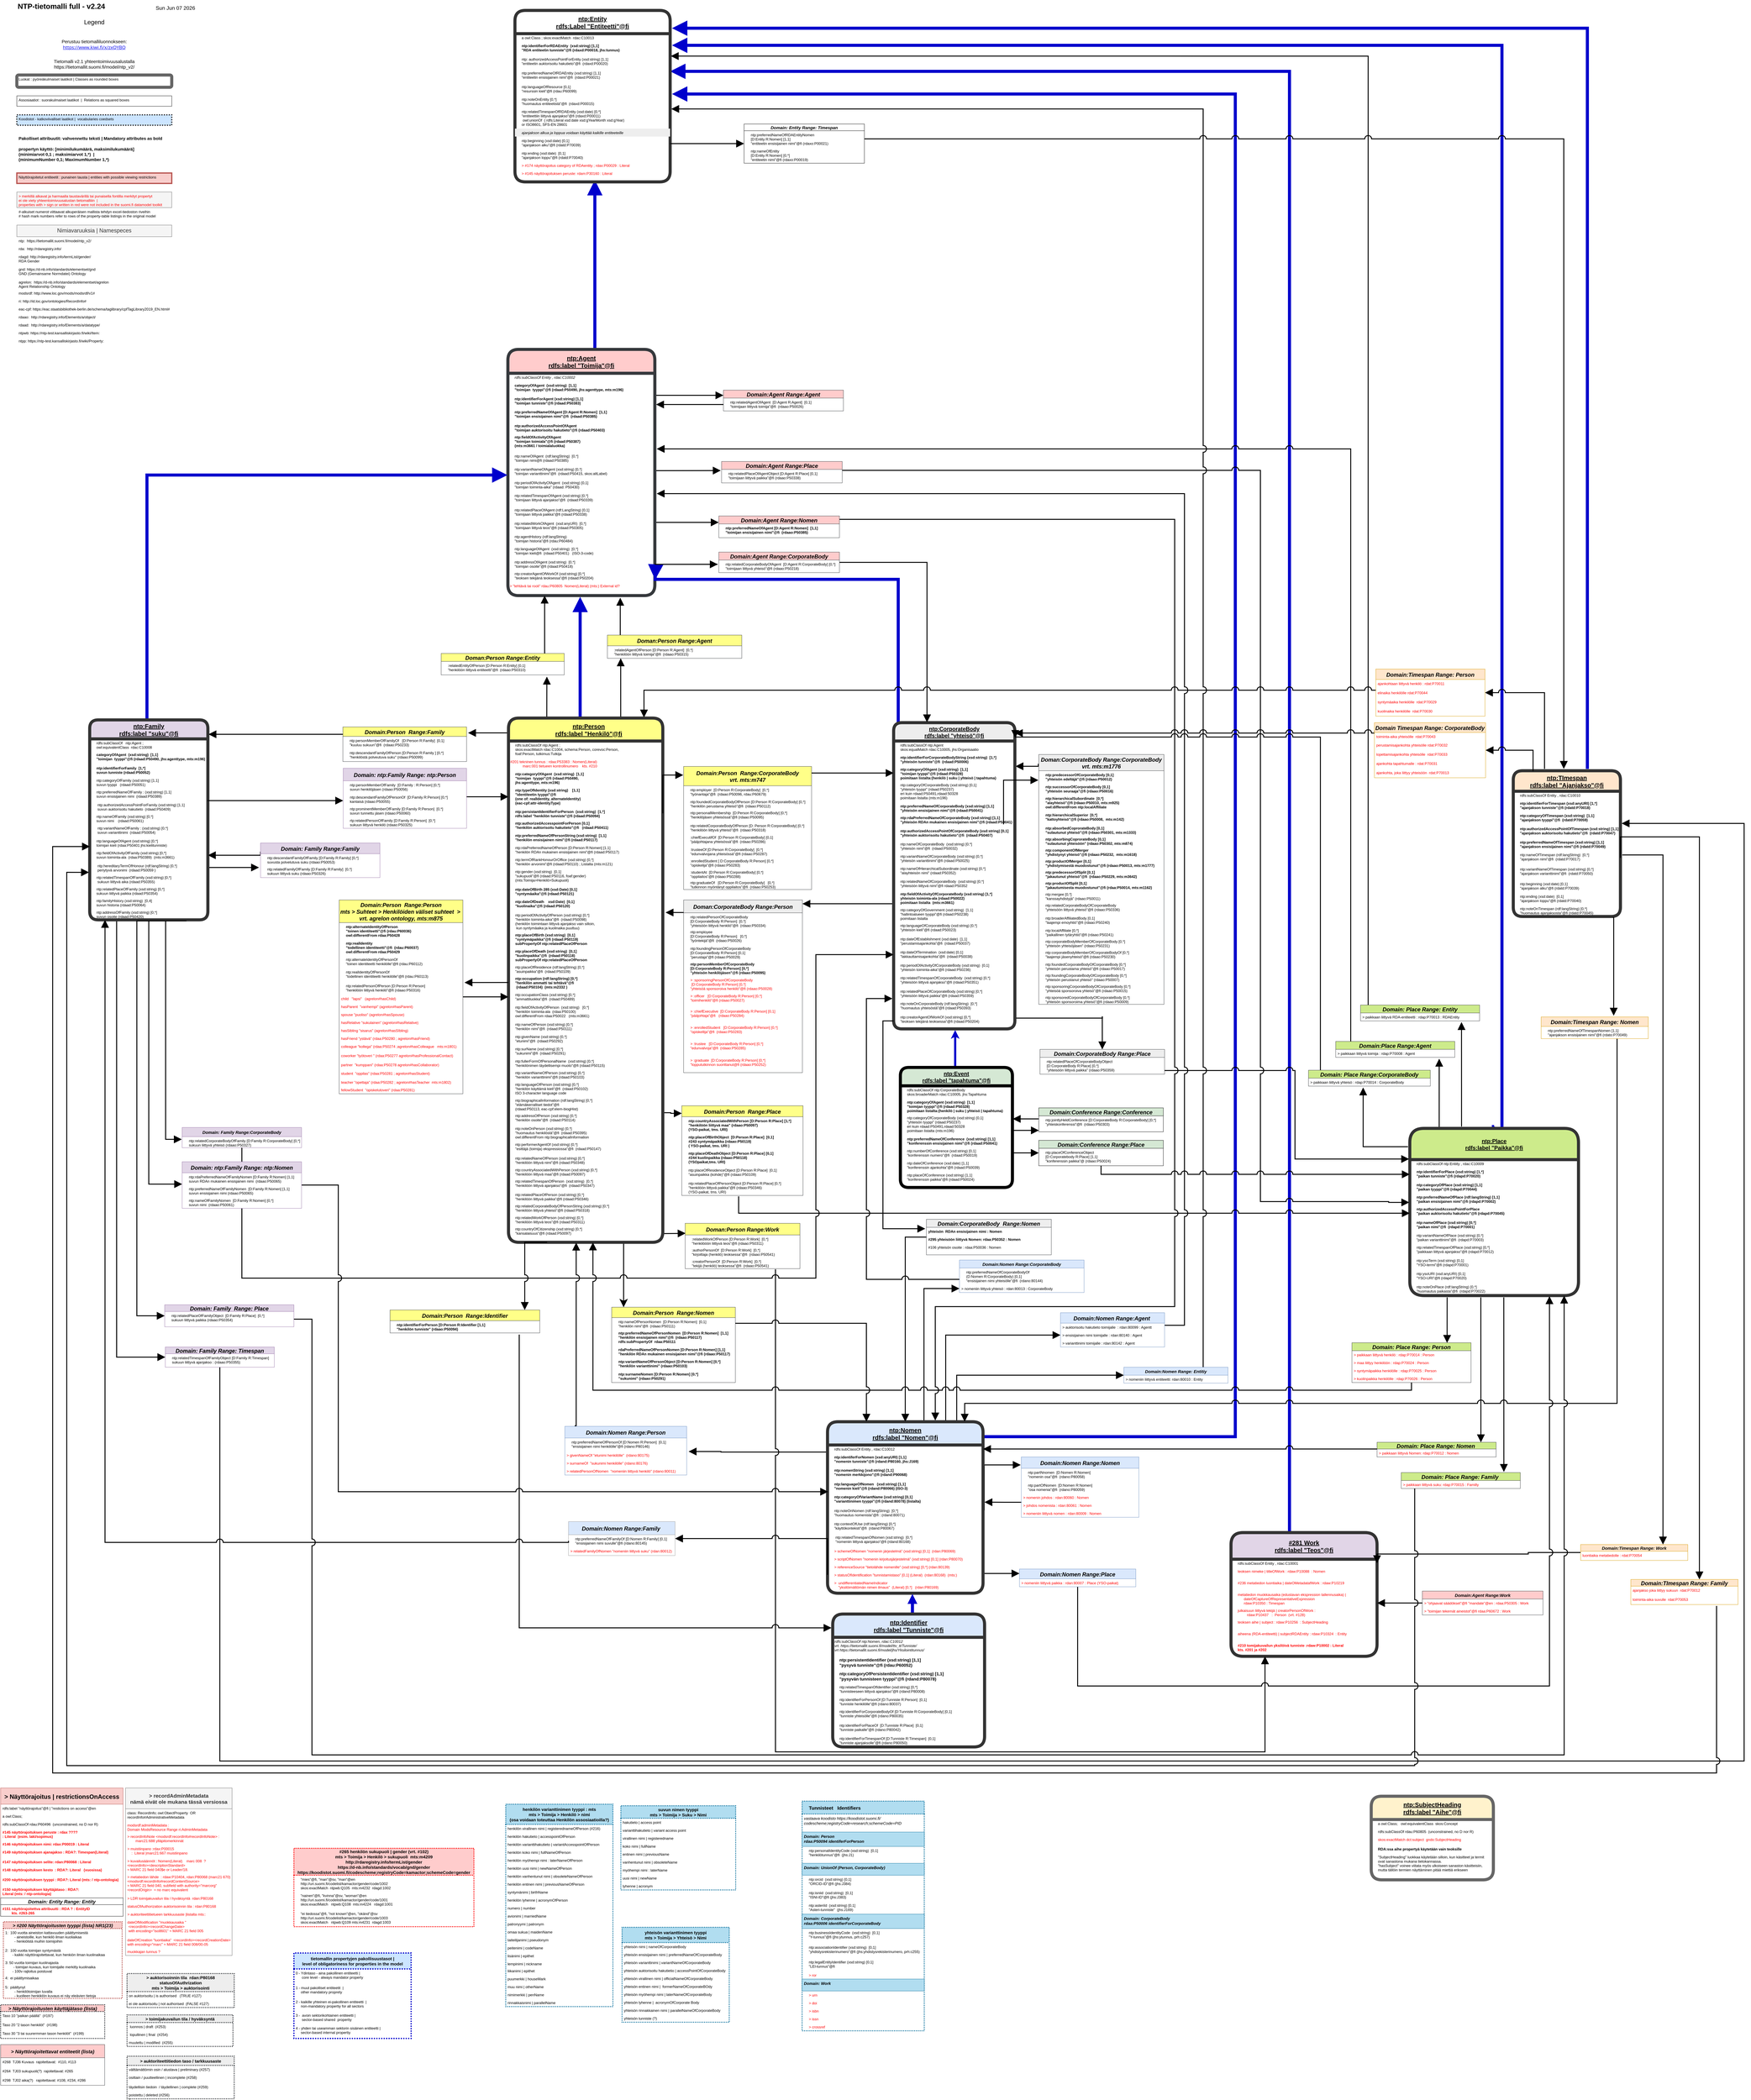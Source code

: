 <mxfile version="14.1.8" type="google"><diagram id="C5RBs43oDa-KdzZeNtuy" name="Page-1"><mxGraphModel dx="3263" dy="7720" grid="0" gridSize="500" guides="1" tooltips="1" connect="1" arrows="1" fold="1" page="1" pageScale="1" pageWidth="827" pageHeight="1169" math="0" shadow="0"><root><mxCell id="WIyWlLk6GJQsqaUBKTNV-0"/><mxCell id="WIyWlLk6GJQsqaUBKTNV-1" parent="WIyWlLk6GJQsqaUBKTNV-0"/><mxCell id="THv_N0fFevqgIvPnQNqt-19" style="edgeStyle=orthogonalEdgeStyle;rounded=0;orthogonalLoop=1;jettySize=auto;html=1;strokeWidth=10;endArrow=block;endFill=1;strokeColor=#0000CC;jumpStyle=arc;jumpSize=18;endSize=24;exitX=1.003;exitY=0.087;exitDx=0;exitDy=0;exitPerimeter=0;" parent="WIyWlLk6GJQsqaUBKTNV-1" source="kA1BeTqO0Rd1h9fIGUcf-36" target="kA1BeTqO0Rd1h9fIGUcf-24" edge="1"><mxGeometry relative="1" as="geometry"><mxPoint x="-212" y="-2920" as="targetPoint"/><Array as="points"><mxPoint x="1605" y="-2275"/><mxPoint x="1605" y="-6660"/></Array></mxGeometry></mxCell><mxCell id="CpFmuoshEiqPWzdwefzm-2" style="edgeStyle=orthogonalEdgeStyle;rounded=0;orthogonalLoop=1;jettySize=auto;html=1;endArrow=block;endFill=1;strokeWidth=3;entryX=0;entryY=0.25;entryDx=0;entryDy=0;endSize=18;exitX=1.004;exitY=0.195;exitDx=0;exitDy=0;exitPerimeter=0;" parent="WIyWlLk6GJQsqaUBKTNV-1" source="d7Z4tp4TJNvFWEs1_fC5-37" target="d7Z4tp4TJNvFWEs1_fC5-162" edge="1"><mxGeometry relative="1" as="geometry"><mxPoint x="-6" y="-1346" as="targetPoint"/><Array as="points"><mxPoint x="783" y="-1829"/></Array><mxPoint x="1592" y="-1265" as="sourcePoint"/></mxGeometry></mxCell><mxCell id="CpFmuoshEiqPWzdwefzm-9" style="edgeStyle=orthogonalEdgeStyle;rounded=0;orthogonalLoop=1;jettySize=auto;html=1;endArrow=block;endFill=1;strokeWidth=3;endSize=18;exitX=0.803;exitY=0.003;exitDx=0;exitDy=0;exitPerimeter=0;" parent="WIyWlLk6GJQsqaUBKTNV-1" source="kA1BeTqO0Rd1h9fIGUcf-36" target="d7Z4tp4TJNvFWEs1_fC5-15" edge="1"><mxGeometry relative="1" as="geometry"><mxPoint x="537" y="-2269" as="sourcePoint"/><mxPoint x="-86" y="-3558" as="targetPoint"/><Array as="points"><mxPoint x="681" y="-2278"/><mxPoint x="695" y="-2278"/><mxPoint x="695" y="-2476"/></Array></mxGeometry></mxCell><mxCell id="T8KkgItTSuT71A0hVoRc-7" style="edgeStyle=orthogonalEdgeStyle;rounded=0;orthogonalLoop=1;jettySize=auto;html=1;entryX=-0.005;entryY=0.132;entryDx=0;entryDy=0;entryPerimeter=0;endSize=18;strokeWidth=3;exitX=1.002;exitY=0.021;exitDx=0;exitDy=0;endFill=1;endArrow=block;exitPerimeter=0;" parent="WIyWlLk6GJQsqaUBKTNV-1" source="d7Z4tp4TJNvFWEs1_fC5-25" target="d7Z4tp4TJNvFWEs1_fC5-86" edge="1"><mxGeometry relative="1" as="geometry"><Array as="points"><mxPoint x="785" y="-2036"/></Array></mxGeometry></mxCell><mxCell id="T8KkgItTSuT71A0hVoRc-9" style="edgeStyle=orthogonalEdgeStyle;rounded=0;orthogonalLoop=1;jettySize=auto;html=1;endSize=18;strokeWidth=3;endFill=1;endArrow=block;exitX=0.476;exitY=-0.004;exitDx=0;exitDy=0;exitPerimeter=0;jumpStyle=arc;jumpSize=18;" parent="WIyWlLk6GJQsqaUBKTNV-1" source="kA1BeTqO0Rd1h9fIGUcf-36" target="d7Z4tp4TJNvFWEs1_fC5-110" edge="1"><mxGeometry relative="1" as="geometry"><mxPoint x="1212" y="-1682" as="targetPoint"/><Array as="points"><mxPoint x="515" y="-2230"/><mxPoint x="588" y="-2230"/><mxPoint x="588" y="-2759"/></Array><mxPoint x="343" y="-2476" as="sourcePoint"/></mxGeometry></mxCell><mxCell id="T8KkgItTSuT71A0hVoRc-12" style="edgeStyle=orthogonalEdgeStyle;rounded=0;orthogonalLoop=1;jettySize=auto;html=1;entryX=1.016;entryY=0.049;entryDx=0;entryDy=0;endSize=18;strokeWidth=3;endFill=1;endArrow=block;jumpStyle=arc;jumpSize=18;entryPerimeter=0;exitX=0.006;exitY=0.084;exitDx=0;exitDy=0;exitPerimeter=0;" parent="WIyWlLk6GJQsqaUBKTNV-1" source="kA1BeTqO0Rd1h9fIGUcf-36" target="d7Z4tp4TJNvFWEs1_fC5-99" edge="1"><mxGeometry relative="1" as="geometry"><Array as="points"><mxPoint x="276" y="-2225"/><mxPoint x="-75" y="-2225"/><mxPoint x="-75" y="-2227"/></Array><mxPoint x="-110" y="-2230" as="sourcePoint"/></mxGeometry></mxCell><mxCell id="T8KkgItTSuT71A0hVoRc-15" style="edgeStyle=orthogonalEdgeStyle;rounded=0;orthogonalLoop=1;jettySize=auto;html=1;entryX=0;entryY=0.5;entryDx=0;entryDy=0;endSize=18;strokeWidth=3;endFill=1;endArrow=block;jumpStyle=arc;jumpSize=18;exitX=0.594;exitY=-0.002;exitDx=0;exitDy=0;exitPerimeter=0;" parent="WIyWlLk6GJQsqaUBKTNV-1" source="kA1BeTqO0Rd1h9fIGUcf-36" target="d7Z4tp4TJNvFWEs1_fC5-168" edge="1"><mxGeometry relative="1" as="geometry"><Array as="points"><mxPoint x="575" y="-2229"/><mxPoint x="659" y="-2229"/><mxPoint x="659" y="-2607"/></Array><mxPoint x="140" y="-2229" as="sourcePoint"/></mxGeometry></mxCell><mxCell id="kA1BeTqO0Rd1h9fIGUcf-36" value="ntp:Nomen&#10;rdfs:label &quot;Nomen&quot;@fi" style="swimlane;fontStyle=5;childLayout=stackLayout;horizontal=1;startSize=76;horizontalStack=0;resizeParent=1;resizeParentMax=0;resizeLast=0;collapsible=1;marginBottom=0;swimlaneFillColor=#ffffff;align=center;fontSize=20;rounded=1;strokeWidth=10;fillColor=#dae8fc;strokeColor=#333333;" parent="WIyWlLk6GJQsqaUBKTNV-1" vertex="1"><mxGeometry x="273" y="-2324" width="508" height="560" as="geometry"/></mxCell><mxCell id="kA1BeTqO0Rd1h9fIGUcf-63" value="rdfs:subClassOf Entity , rdac:C10012 " style="text;strokeColor=none;fillColor=none;spacingLeft=20;spacingRight=4;overflow=hidden;rotatable=0;points=[[0,0.5],[1,0.5]];portConstraint=eastwest;fontSize=12;" parent="kA1BeTqO0Rd1h9fIGUcf-36" vertex="1"><mxGeometry y="76" width="508" height="26" as="geometry"/></mxCell><mxCell id="OlAg1aA7UoAeQVz8gLIi-55" value="ntp:identiferForNomen (xsd:anyURI) [1,1]&#10;&quot;nomenin tunniste&quot;@fi (rdand:P80160, jhs:J169)" style="text;fillColor=none;align=left;verticalAlign=top;spacingLeft=20;spacingRight=4;overflow=hidden;rotatable=0;points=[[0,0.5],[1,0.5]];portConstraint=eastwest;fontStyle=1;" parent="kA1BeTqO0Rd1h9fIGUcf-36" vertex="1"><mxGeometry y="102" width="508" height="43" as="geometry"/></mxCell><mxCell id="d7Z4tp4TJNvFWEs1_fC5-157" value="ntp:nomenString (xsd:string) [1,1]&#10;&quot;nomenin merkkijono&quot;@fi (rdand:P90068)" style="text;align=left;verticalAlign=top;spacingLeft=20;spacingRight=4;overflow=hidden;rotatable=0;points=[[0,0.5],[1,0.5]];portConstraint=eastwest;fontStyle=1;fontSize=12;" parent="kA1BeTqO0Rd1h9fIGUcf-36" vertex="1"><mxGeometry y="145" width="508" height="45" as="geometry"/></mxCell><mxCell id="d7Z4tp4TJNvFWEs1_fC5-25" value="ntp:languageOfNomen   (xsd:string) [1,1]&#10;&quot;nomenin kieli&quot;@fi (rdand:P80066) (ISO-3)" style="text;fillColor=none;align=left;verticalAlign=top;spacingLeft=20;spacingRight=4;overflow=hidden;rotatable=0;points=[[0,0.5],[1,0.5]];portConstraint=eastwest;fontStyle=1;fontSize=12;" parent="kA1BeTqO0Rd1h9fIGUcf-36" vertex="1"><mxGeometry y="190" width="508" height="42" as="geometry"/></mxCell><mxCell id="d7Z4tp4TJNvFWEs1_fC5-29" value="ntp:categoryOfVariantName (xsd:string) [0,1]&#10;&quot;varianttinimen tyyppi&quot;@fi (rdand:80078) (listalta)" style="text;spacingLeft=20;spacingRight=4;overflow=hidden;rotatable=0;points=[[0,0.5],[1,0.5]];portConstraint=eastwest;fontSize=12;fontStyle=1;" parent="kA1BeTqO0Rd1h9fIGUcf-36" vertex="1"><mxGeometry y="232" width="508" height="45" as="geometry"/></mxCell><mxCell id="d7Z4tp4TJNvFWEs1_fC5-32" value="ntp:noteOnNomen (rdf:langString)  [0,*]&#10;&quot;huomautus nomenista&quot;@fi : (rdand:80071) " style="text;strokeColor=none;fillColor=none;spacingLeft=20;spacingRight=4;overflow=hidden;rotatable=0;points=[[0,0.5],[1,0.5]];portConstraint=eastwest;fontSize=12;" parent="kA1BeTqO0Rd1h9fIGUcf-36" vertex="1"><mxGeometry y="277" width="508" height="43" as="geometry"/></mxCell><mxCell id="Kzfq42vwRdHE1aCiS1cu-0" value="ntp:contextOfUse (rdf:langString) [0,*]&#10;&quot;käyttökonteksti&quot;@fi  (rdand:P80067)" style="text;align=left;verticalAlign=top;spacingLeft=20;spacingRight=4;overflow=hidden;rotatable=0;points=[[0,0.5],[1,0.5]];portConstraint=eastwest;" parent="kA1BeTqO0Rd1h9fIGUcf-36" vertex="1"><mxGeometry y="320" width="508" height="44" as="geometry"/></mxCell><mxCell id="y6NfzJS6Qv_V8hrIsBjk-26" value="ntp:relatedTimespanOfNomen (xsd:string)  [0,*]&#10;&quot;nomeniin liittyvä ajanjakso&quot;@fi (rdand:80168) " style="text;spacingLeft=24;spacingRight=4;overflow=hidden;rotatable=0;points=[[0,0.5],[1,0.5]];portConstraint=eastwest;fontSize=12;" parent="kA1BeTqO0Rd1h9fIGUcf-36" vertex="1"><mxGeometry y="364" width="508" height="45" as="geometry"/></mxCell><mxCell id="d7Z4tp4TJNvFWEs1_fC5-26" value="&gt; schemeOfNomen &quot;nomenin järjestelmä&quot; (xsd:string) [0,1]  (rdan:P80069)" style="text;align=left;verticalAlign=top;spacingLeft=20;spacingRight=4;overflow=hidden;rotatable=0;points=[[0,0.5],[1,0.5]];portConstraint=eastwest;fontColor=#FF0000;" parent="kA1BeTqO0Rd1h9fIGUcf-36" vertex="1"><mxGeometry y="409" width="508" height="26" as="geometry"/></mxCell><mxCell id="d7Z4tp4TJNvFWEs1_fC5-48" value="&gt; scriptOfNomen &quot;nomenin kirjoitusjärjestelmä&quot; (xsd:string) [0,1] (rdan:P80070)" style="text;align=left;verticalAlign=top;spacingLeft=20;spacingRight=4;overflow=hidden;rotatable=0;points=[[0,0.5],[1,0.5]];portConstraint=eastwest;fontColor=#FF0000;" parent="kA1BeTqO0Rd1h9fIGUcf-36" vertex="1"><mxGeometry y="435" width="508" height="26" as="geometry"/></mxCell><mxCell id="d7Z4tp4TJNvFWEs1_fC5-33" value="&gt; referenceSource &quot;tietolähde nomenille&quot; (xsd:string) [0,*] (rdan:80139)" style="text;spacingLeft=20;spacingRight=4;overflow=hidden;rotatable=0;points=[[0,0.5],[1,0.5]];portConstraint=eastwest;fontSize=12;fontColor=#FF0000;" parent="kA1BeTqO0Rd1h9fIGUcf-36" vertex="1"><mxGeometry y="461" width="508" height="26" as="geometry"/></mxCell><mxCell id="d7Z4tp4TJNvFWEs1_fC5-37" value="&gt; statusOfIdentification &quot;tunnistamistaso&quot; [0,1] (Literal)  (rdan:80168)  (mts:)" style="text;spacingLeft=20;spacingRight=4;overflow=hidden;rotatable=0;points=[[0,0.5],[1,0.5]];portConstraint=eastwest;fontSize=12;fontColor=#FF0000;" parent="kA1BeTqO0Rd1h9fIGUcf-36" vertex="1"><mxGeometry y="487" width="508" height="26" as="geometry"/></mxCell><mxCell id="Kzfq42vwRdHE1aCiS1cu-1" value="&gt;  undifferentiatedNameIndicator &#10;    &quot;yksilöimättömän nimen ilmaus&quot;  (Literal) [0,*]   (rdan:P80169) " style="text;align=left;verticalAlign=top;spacingLeft=20;spacingRight=4;overflow=hidden;rotatable=0;points=[[0,0.5],[1,0.5]];portConstraint=eastwest;fontColor=#FF0000;" parent="kA1BeTqO0Rd1h9fIGUcf-36" vertex="1"><mxGeometry y="513" width="508" height="47" as="geometry"/></mxCell><mxCell id="THv_N0fFevqgIvPnQNqt-1" style="edgeStyle=orthogonalEdgeStyle;rounded=0;orthogonalLoop=1;jettySize=auto;html=1;strokeWidth=10;exitX=0.5;exitY=0;exitDx=0;exitDy=0;endArrow=block;endFill=1;strokeColor=#0000CC;endSize=24;" parent="WIyWlLk6GJQsqaUBKTNV-1" source="fzhrgOf1EUOlDZ5JLiF1-11" edge="1"><mxGeometry relative="1" as="geometry"><Array as="points"><mxPoint x="-487" y="-5782"/></Array><mxPoint x="-850" y="-3897" as="sourcePoint"/><mxPoint x="-487" y="-6379" as="targetPoint"/></mxGeometry></mxCell><mxCell id="9Cw0cf-4NlFSYLWHDdf4-19" style="edgeStyle=orthogonalEdgeStyle;rounded=0;jumpStyle=arc;jumpSize=18;orthogonalLoop=1;jettySize=auto;html=1;startArrow=none;startFill=0;endArrow=block;endFill=1;endSize=18;strokeWidth=3;fontSize=18;entryX=0;entryY=0.25;entryDx=0;entryDy=0;" parent="WIyWlLk6GJQsqaUBKTNV-1" source="fzhrgOf1EUOlDZ5JLiF1-11" target="2kw7nHF7CAYPa8avO1rA-27" edge="1"><mxGeometry relative="1" as="geometry"><Array as="points"><mxPoint x="-125" y="-5676"/><mxPoint x="-125" y="-5676"/></Array><mxPoint x="-80" y="-5563" as="targetPoint"/></mxGeometry></mxCell><mxCell id="9Cw0cf-4NlFSYLWHDdf4-26" style="edgeStyle=orthogonalEdgeStyle;rounded=0;jumpStyle=arc;jumpSize=18;orthogonalLoop=1;jettySize=auto;html=1;entryX=-0.001;entryY=-0.112;entryDx=0;entryDy=0;entryPerimeter=0;startArrow=none;startFill=0;endArrow=block;endFill=1;endSize=18;strokeWidth=3;fontSize=18;" parent="WIyWlLk6GJQsqaUBKTNV-1" source="fzhrgOf1EUOlDZ5JLiF1-11" target="kA1BeTqO0Rd1h9fIGUcf-23" edge="1"><mxGeometry relative="1" as="geometry"><Array as="points"><mxPoint x="-152" y="-5261"/><mxPoint x="-152" y="-5261"/></Array></mxGeometry></mxCell><mxCell id="9Cw0cf-4NlFSYLWHDdf4-56" style="edgeStyle=orthogonalEdgeStyle;rounded=0;jumpStyle=arc;jumpSize=18;orthogonalLoop=1;jettySize=auto;html=1;entryX=-0.007;entryY=0.084;entryDx=0;entryDy=0;entryPerimeter=0;startArrow=none;startFill=0;endArrow=block;endFill=1;endSize=18;strokeColor=#000000;strokeWidth=3;fontSize=18;fontColor=#0000CC;" parent="WIyWlLk6GJQsqaUBKTNV-1" source="fzhrgOf1EUOlDZ5JLiF1-11" target="kA1BeTqO0Rd1h9fIGUcf-31" edge="1"><mxGeometry relative="1" as="geometry"><Array as="points"><mxPoint x="-168" y="-5430"/><mxPoint x="-168" y="-5430"/></Array></mxGeometry></mxCell><mxCell id="fzhrgOf1EUOlDZ5JLiF1-11" value="ntp:Agent&#10;rdfs:label &quot;Toimija&quot;@fi" style="swimlane;fontStyle=5;childLayout=stackLayout;horizontal=1;startSize=78;horizontalStack=0;resizeParent=1;resizeParentMax=0;resizeLast=0;collapsible=1;marginBottom=0;fontSize=20;rounded=1;strokeWidth=10;fillColor=#ffcccc;strokeColor=#36393d;" parent="WIyWlLk6GJQsqaUBKTNV-1" vertex="1"><mxGeometry x="-771" y="-5826" width="480" height="804" as="geometry"/></mxCell><mxCell id="kA1BeTqO0Rd1h9fIGUcf-62" value="rdfs:subClassOf Entity , rdac:C10002 " style="text;spacingLeft=20;spacingRight=4;overflow=hidden;rotatable=0;points=[[0,0.5],[1,0.5]];portConstraint=eastwest;fontSize=12;fontStyle=2" parent="fzhrgOf1EUOlDZ5JLiF1-11" vertex="1"><mxGeometry y="78" width="480" height="26" as="geometry"/></mxCell><mxCell id="-2EGBdmkQ_6mgG_7sA9J-43" value="categoryOfAgent  (xsd:string)  [1,1]&#10;&quot;toimijan  tyyppi&quot;@fi (rdaad:P50490, jhs:agenttype, mts:m196)" style="text;align=left;verticalAlign=top;spacingLeft=20;spacingRight=4;overflow=hidden;rotatable=0;points=[[0,0.5],[1,0.5]];portConstraint=eastwest;strokeWidth=3;fontStyle=1;" parent="fzhrgOf1EUOlDZ5JLiF1-11" vertex="1"><mxGeometry y="104" width="480" height="44" as="geometry"/></mxCell><mxCell id="fzhrgOf1EUOlDZ5JLiF1-12" value="ntp:identifierForAgent (xsd:string) [1,1]&#10;&quot;toimijan tunniste&quot;@fi (rdaad:P50383)" style="text;align=left;verticalAlign=top;spacingLeft=20;spacingRight=4;overflow=hidden;rotatable=0;points=[[0,0.5],[1,0.5]];portConstraint=eastwest;fontStyle=1;" parent="fzhrgOf1EUOlDZ5JLiF1-11" vertex="1"><mxGeometry y="148" width="480" height="43" as="geometry"/></mxCell><mxCell id="JJjXIunyjgraHDVwf-YW-56" value="ntp:preferredNameOfAgent [D:Agent R:Nomen]  [1,1]&#10;&quot;toimijan ensisijainen nimi&quot;@fi  (rdaad:P50385)" style="text;align=left;verticalAlign=top;spacingLeft=20;spacingRight=4;overflow=hidden;rotatable=0;points=[[0,0.5],[1,0.5]];portConstraint=eastwest;fontStyle=1;" parent="fzhrgOf1EUOlDZ5JLiF1-11" vertex="1"><mxGeometry y="191" width="480" height="45" as="geometry"/></mxCell><mxCell id="kA1BeTqO0Rd1h9fIGUcf-6" value="ntp:authorizedAccessPointOfAgent &#10;&quot;toimijan auktorisoitu hakutieto&quot;@fi (rdaad:P50403)" style="text;align=left;verticalAlign=top;spacingLeft=20;spacingRight=4;overflow=hidden;rotatable=0;points=[[0,0.5],[1,0.5]];portConstraint=eastwest;fontStyle=1;" parent="fzhrgOf1EUOlDZ5JLiF1-11" vertex="1"><mxGeometry y="236" width="480" height="37" as="geometry"/></mxCell><mxCell id="-2EGBdmkQ_6mgG_7sA9J-42" value="ntp:fieldOfActivityOfAgent&#10;&quot;toimijan toimiala&quot;@fi (rdaad:P50387) &#10;(mts:m3661 / toimialaluokka)" style="text;align=left;verticalAlign=top;spacingLeft=20;spacingRight=4;overflow=hidden;rotatable=0;points=[[0,0.5],[1,0.5]];portConstraint=eastwest;strokeWidth=3;fontStyle=1;" parent="fzhrgOf1EUOlDZ5JLiF1-11" vertex="1"><mxGeometry y="273" width="480" height="62" as="geometry"/></mxCell><mxCell id="fzhrgOf1EUOlDZ5JLiF1-14" value="ntp:nameOfAgent  (rdf:langString)  [0,*]&#10;&quot;toimijan nimi@fi (rdaad:P50385)" style="text;align=left;verticalAlign=top;spacingLeft=20;spacingRight=4;overflow=hidden;rotatable=0;points=[[0,0.5],[1,0.5]];portConstraint=eastwest;fontStyle=0;" parent="fzhrgOf1EUOlDZ5JLiF1-11" vertex="1"><mxGeometry y="335" width="480" height="43" as="geometry"/></mxCell><mxCell id="JJjXIunyjgraHDVwf-YW-57" value="ntp:variantNameOfAgent (xsd:string) [0,*]&#10;&quot;toimijan varianttinimi&quot;@fi  (rdaad:P50415, skos:altLabel)" style="text;align=left;verticalAlign=top;spacingLeft=20;spacingRight=4;overflow=hidden;rotatable=0;points=[[0,0.5],[1,0.5]];portConstraint=eastwest;" parent="fzhrgOf1EUOlDZ5JLiF1-11" vertex="1"><mxGeometry y="378" width="480" height="44" as="geometry"/></mxCell><mxCell id="kA1BeTqO0Rd1h9fIGUcf-12" value="ntp:periodOfActivityOfAgent  (xsd:string) [0,1]&#10;&quot;toimijan toiminta-aika&quot; (rdaad: P50430)" style="text;align=left;verticalAlign=top;spacingLeft=20;spacingRight=4;overflow=hidden;rotatable=0;points=[[0,0.5],[1,0.5]];portConstraint=eastwest;" parent="fzhrgOf1EUOlDZ5JLiF1-11" vertex="1"><mxGeometry y="422" width="480" height="42" as="geometry"/></mxCell><mxCell id="CEjt0Gp-RDKZstfMzw4b-4" value="ntp:relatedTimespanOfAgent (xsd:string) [0,*]&#10;&quot;toimijaan liittyvä ajanjakso&quot;@fi  (rdaad:P50339) " style="text;align=left;verticalAlign=top;spacingLeft=20;spacingRight=4;overflow=hidden;rotatable=0;points=[[0,0.5],[1,0.5]];portConstraint=eastwest;" parent="fzhrgOf1EUOlDZ5JLiF1-11" vertex="1"><mxGeometry y="464" width="480" height="47" as="geometry"/></mxCell><mxCell id="JJjXIunyjgraHDVwf-YW-58" value="ntp:relatedPlaceOfAgent (rdf:LangString) [0,1]&#10;&quot;toimijaan liittyvä paikka&quot;@fi (rdaad:P50338) " style="text;align=left;verticalAlign=top;spacingLeft=20;spacingRight=4;overflow=hidden;rotatable=0;points=[[0,0.5],[1,0.5]];portConstraint=eastwest;" parent="fzhrgOf1EUOlDZ5JLiF1-11" vertex="1"><mxGeometry y="511" width="480" height="44" as="geometry"/></mxCell><mxCell id="kA1BeTqO0Rd1h9fIGUcf-19" value="ntp:relatedWorkOfAgent  (xsd:anyURI)  [0,*]&#10;&quot;toimijaan liittyvä teos&quot;@fi (rdaad:P50305)" style="text;align=left;verticalAlign=top;spacingLeft=20;spacingRight=4;overflow=hidden;rotatable=0;points=[[0,0.5],[1,0.5]];portConstraint=eastwest;" parent="fzhrgOf1EUOlDZ5JLiF1-11" vertex="1"><mxGeometry y="555" width="480" height="43" as="geometry"/></mxCell><mxCell id="kA1BeTqO0Rd1h9fIGUcf-29" value="ntp:agentHistory (rdf:langString)&#10;&quot;toimijan historia&quot;@fi (rdau:P60484)" style="text;align=left;verticalAlign=top;spacingLeft=20;spacingRight=4;overflow=hidden;rotatable=0;points=[[0,0.5],[1,0.5]];portConstraint=eastwest;" parent="fzhrgOf1EUOlDZ5JLiF1-11" vertex="1"><mxGeometry y="598" width="480" height="40" as="geometry"/></mxCell><mxCell id="d7Z4tp4TJNvFWEs1_fC5-3" value="ntp:languageOfAgent  (xsd:string)  [0,*]&#10;&quot;toimijan kieli@fi  (rdaad:P50401)   (ISO-3-code)" style="text;align=left;verticalAlign=top;spacingLeft=20;spacingRight=4;overflow=hidden;rotatable=0;points=[[0,0.5],[1,0.5]];portConstraint=eastwest;" parent="fzhrgOf1EUOlDZ5JLiF1-11" vertex="1"><mxGeometry y="638" width="480" height="43" as="geometry"/></mxCell><mxCell id="kA1BeTqO0Rd1h9fIGUcf-30" value="ntp:addressOfAgent (xsd:string)  [0,*]&#10;&quot;toimijan osoite&quot;@fi (rdaad:P50418)" style="text;align=left;verticalAlign=top;spacingLeft=20;spacingRight=4;overflow=hidden;rotatable=0;points=[[0,0.5],[1,0.5]];portConstraint=eastwest;" parent="fzhrgOf1EUOlDZ5JLiF1-11" vertex="1"><mxGeometry y="681" width="480" height="38" as="geometry"/></mxCell><mxCell id="JJjXIunyjgraHDVwf-YW-52" value="ntp:creatorAgentOfWorkOf (xsd:string) [0,*]&#10;&quot;teoksen tekijänä teoksessa&quot;@fi (rdaad:P50204)" style="text;spacingLeft=20;spacingRight=4;overflow=hidden;rotatable=0;points=[[0,0.5],[1,0.5]];portConstraint=eastwest;fontSize=12;fontStyle=0;" parent="fzhrgOf1EUOlDZ5JLiF1-11" vertex="1"><mxGeometry y="719" width="480" height="40" as="geometry"/></mxCell><mxCell id="d7Z4tp4TJNvFWEs1_fC5-4" value="&gt; &quot;tehtävä tai rooli&quot; rdau:P60805  Nomen(Literal) (mts:) External id?" style="text;align=left;verticalAlign=top;spacingLeft=4;spacingRight=4;overflow=hidden;rotatable=0;points=[[0,0.5],[1,0.5]];portConstraint=eastwest;fontColor=#FF0000;" parent="fzhrgOf1EUOlDZ5JLiF1-11" vertex="1"><mxGeometry y="759" width="480" height="45" as="geometry"/></mxCell><mxCell id="T8KkgItTSuT71A0hVoRc-19" style="edgeStyle=orthogonalEdgeStyle;rounded=0;jumpStyle=arc;jumpSize=18;orthogonalLoop=1;jettySize=auto;html=1;endArrow=block;endFill=1;endSize=24;strokeColor=#0000CC;strokeWidth=10;" parent="WIyWlLk6GJQsqaUBKTNV-1" source="kA1BeTqO0Rd1h9fIGUcf-48" edge="1"><mxGeometry relative="1" as="geometry"><Array as="points"><mxPoint x="1782" y="-6734"/></Array><mxPoint x="-241" y="-6734" as="targetPoint"/></mxGeometry></mxCell><mxCell id="kA1BeTqO0Rd1h9fIGUcf-48" value="#281 Work&#10;rdfs:label &quot;Teos&quot;@fi" style="swimlane;fontStyle=5;childLayout=stackLayout;horizontal=1;startSize=87;horizontalStack=0;resizeParent=1;resizeParentMax=0;resizeLast=0;collapsible=1;marginBottom=0;swimlaneFillColor=#ffffff;align=center;fontSize=20;rounded=1;swimlaneLine=1;comic=0;strokeWidth=10;fillColor=#e1d5e7;strokeColor=#333333;shadow=0;glass=0;" parent="WIyWlLk6GJQsqaUBKTNV-1" vertex="1"><mxGeometry x="1591" y="-1962" width="477" height="404" as="geometry"/></mxCell><mxCell id="kA1BeTqO0Rd1h9fIGUcf-64" value="rdfs:subClassOf Entity , rdac:C10001" style="text;strokeColor=none;fillColor=none;spacingLeft=20;spacingRight=4;overflow=hidden;rotatable=0;points=[[0,0.5],[1,0.5]];portConstraint=eastwest;fontSize=12;" parent="kA1BeTqO0Rd1h9fIGUcf-48" vertex="1"><mxGeometry y="87" width="477" height="26" as="geometry"/></mxCell><mxCell id="GIzKCHlRHmSLpFG1zyTh-68" value="teoksen nimeke | titleOfWork : rdaw:P10088  : Nomen&#10;         &#10; " style="text;strokeColor=none;fillColor=none;spacingLeft=20;spacingRight=4;overflow=hidden;rotatable=0;points=[[0,0.5],[1,0.5]];portConstraint=eastwest;fontSize=12;fontColor=#FF0000;" parent="kA1BeTqO0Rd1h9fIGUcf-48" vertex="1"><mxGeometry y="113" width="477" height="38" as="geometry"/></mxCell><mxCell id="CEjt0Gp-RDKZstfMzw4b-96" value="#236 metatiedon luontiaika | dateOMetadatafWork : rdaw:P10219 &#10;         &#10; " style="text;strokeColor=none;fillColor=none;spacingLeft=20;spacingRight=4;overflow=hidden;rotatable=0;points=[[0,0.5],[1,0.5]];portConstraint=eastwest;fontSize=12;fontColor=#FF0000;" parent="kA1BeTqO0Rd1h9fIGUcf-48" vertex="1"><mxGeometry y="151" width="477" height="38" as="geometry"/></mxCell><mxCell id="1Hww0Wh-meSgHhILAMhb-39" value="metatiedon muokkausaika (edustavan ekspression tallennusaika) | &#10;      dateOfCaptureOfRepresentativeExpression &#10;      rdaw:P10350 : Timespan&#10; " style="text;strokeColor=none;fillColor=none;spacingLeft=20;spacingRight=4;overflow=hidden;rotatable=0;points=[[0,0.5],[1,0.5]];portConstraint=eastwest;fontSize=12;fontColor=#FF0000;" parent="kA1BeTqO0Rd1h9fIGUcf-48" vertex="1"><mxGeometry y="189" width="477" height="52" as="geometry"/></mxCell><mxCell id="OlAg1aA7UoAeQVz8gLIi-95" value="julkaisuun liittyvä tekijä | creatorPersonOfWork :&#10;         rdaw:P10437   :  Person  (vrt. #128)&#10;&#10; " style="text;strokeColor=none;fillColor=none;spacingLeft=20;spacingRight=4;overflow=hidden;rotatable=0;points=[[0,0.5],[1,0.5]];portConstraint=eastwest;fontSize=12;fontColor=#FF0000;" parent="kA1BeTqO0Rd1h9fIGUcf-48" vertex="1"><mxGeometry y="241" width="477" height="38" as="geometry"/></mxCell><mxCell id="UBYocIMzonFCuOBuYBrl-21" value="teoksen aihe | subject : rdaw:P10256  : SubjectHeading&#10;&#10; " style="text;strokeColor=none;fillColor=none;spacingLeft=20;spacingRight=4;overflow=hidden;rotatable=0;points=[[0,0.5],[1,0.5]];portConstraint=eastwest;fontSize=12;fontColor=#FF0000;" parent="kA1BeTqO0Rd1h9fIGUcf-48" vertex="1"><mxGeometry y="279" width="477" height="38" as="geometry"/></mxCell><mxCell id="UBYocIMzonFCuOBuYBrl-23" value="aiheena (RDA-entiteetti) | subjectRDAEntity : rdaw:P10324  : Entity&#10;&#10; " style="text;strokeColor=none;fillColor=none;spacingLeft=20;spacingRight=4;overflow=hidden;rotatable=0;points=[[0,0.5],[1,0.5]];portConstraint=eastwest;fontSize=12;fontColor=#FF0000;" parent="kA1BeTqO0Rd1h9fIGUcf-48" vertex="1"><mxGeometry y="317" width="477" height="38" as="geometry"/></mxCell><mxCell id="kA1BeTqO0Rd1h9fIGUcf-51" value="#210 tomijakuvailun yksilöivä tunniste :rdaw:P10002 : Literal&#10;kts. #201 ja #202" style="text;spacingLeft=20;spacingRight=4;overflow=hidden;rotatable=0;points=[[0,0.5],[1,0.5]];portConstraint=eastwest;fontSize=12;fontStyle=1;fontColor=#FF0000;" parent="kA1BeTqO0Rd1h9fIGUcf-48" vertex="1"><mxGeometry y="355" width="477" height="49" as="geometry"/></mxCell><mxCell id="kA1BeTqO0Rd1h9fIGUcf-24" value="ntp:Entity&#10;rdfs:Label &quot;Entiteetti&quot;@fi" style="swimlane;fontStyle=5;childLayout=stackLayout;horizontal=1;startSize=76;fillColor=none;horizontalStack=0;resizeParent=1;resizeParentMax=0;resizeLast=0;collapsible=1;marginBottom=0;swimlaneFillColor=#ffffff;align=center;fontSize=20;rounded=1;strokeWidth=10;strokeColor=#333333;perimeterSpacing=6;" parent="WIyWlLk6GJQsqaUBKTNV-1" vertex="1"><mxGeometry x="-748" y="-6933" width="507" height="560" as="geometry"/></mxCell><mxCell id="kA1BeTqO0Rd1h9fIGUcf-27" value="a owl:Class ; skos:exactMatch  rdac:C10013" style="text;strokeColor=none;fillColor=none;spacingLeft=20;spacingRight=4;overflow=hidden;rotatable=0;points=[[0,0.5],[1,0.5]];portConstraint=eastwest;fontSize=12;" parent="kA1BeTqO0Rd1h9fIGUcf-24" vertex="1"><mxGeometry y="76" width="507" height="26" as="geometry"/></mxCell><mxCell id="GIzKCHlRHmSLpFG1zyTh-63" value="ntp:identifierForRDAEntity  (xsd:string) [1,1]&#10;&quot;RDA entiteetin tunniste&quot;@fi (rdaxd:P00018, jhs:tunnus)" style="text;align=left;verticalAlign=top;spacingLeft=20;spacingRight=4;overflow=hidden;rotatable=0;points=[[0,0.5],[1,0.5]];portConstraint=eastwest;fontStyle=1" parent="kA1BeTqO0Rd1h9fIGUcf-24" vertex="1"><mxGeometry y="102" width="507" height="44" as="geometry"/></mxCell><mxCell id="JJjXIunyjgraHDVwf-YW-0" value="ntp: authorizedAccessPointForEntity (xsd:string) [1,1]&#10;&quot;entiteetin auktorisoitu hakutieto&quot;@fi  (rdaxd:P00020)" style="text;strokeColor=none;fillColor=none;spacingLeft=20;spacingRight=4;overflow=hidden;rotatable=0;points=[[0,0.5],[1,0.5]];portConstraint=eastwest;fontSize=12;" parent="kA1BeTqO0Rd1h9fIGUcf-24" vertex="1"><mxGeometry y="146" width="507" height="45" as="geometry"/></mxCell><mxCell id="JJjXIunyjgraHDVwf-YW-1" value="ntp:preferredNameOfRDAEntity (xsd:string) [1,1]&#10;&quot;entiteetin ensisijainen nimi&quot;@fi  (rdaxd:P00021)" style="text;strokeColor=none;fillColor=none;spacingLeft=20;spacingRight=4;overflow=hidden;rotatable=0;points=[[0,0.5],[1,0.5]];portConstraint=eastwest;fontSize=12;" parent="kA1BeTqO0Rd1h9fIGUcf-24" vertex="1"><mxGeometry y="191" width="507" height="45" as="geometry"/></mxCell><mxCell id="kA1BeTqO0Rd1h9fIGUcf-26" value="ntp:languageOfResource [0,1]&#10;&quot;resurssin kieli&quot;@fi (rdau:P60099)  " style="text;strokeColor=none;fillColor=none;spacingLeft=20;spacingRight=4;overflow=hidden;rotatable=0;points=[[0,0.5],[1,0.5]];portConstraint=eastwest;fontSize=12;" parent="kA1BeTqO0Rd1h9fIGUcf-24" vertex="1"><mxGeometry y="236" width="507" height="41" as="geometry"/></mxCell><mxCell id="d7Z4tp4TJNvFWEs1_fC5-1" value="ntp:noteOnEntity [0,*]&#10;&quot;huomautus entiteetistä&quot;@fi  (rdaxd:P00015)" style="text;strokeColor=none;fillColor=none;spacingLeft=20;spacingRight=4;overflow=hidden;rotatable=0;points=[[0,0.5],[1,0.5]];portConstraint=eastwest;fontSize=12;" parent="kA1BeTqO0Rd1h9fIGUcf-24" vertex="1"><mxGeometry y="277" width="507" height="40" as="geometry"/></mxCell><mxCell id="JJjXIunyjgraHDVwf-YW-2" value="ntp:relatedTimespanOfRDAEntity (xsd:date) [0,*]&#10;&quot;entiteettiin liittyvä ajanjakso&quot;@fi (rdaxd:P00011)&#10; owl:unionOf  ( rdfs:Literal xsd:date xsd:gYearMonth xsd:gYear) &#10;or ISO8601, SFS-EN 28601" style="text;strokeColor=none;fillColor=none;spacingLeft=20;spacingRight=4;overflow=hidden;rotatable=0;points=[[0,0.5],[1,0.5]];portConstraint=eastwest;fontSize=12;" parent="kA1BeTqO0Rd1h9fIGUcf-24" vertex="1"><mxGeometry y="317" width="507" height="69" as="geometry"/></mxCell><mxCell id="UBYocIMzonFCuOBuYBrl-35" value="ajanjakson alkua ja loppua voidaan käyttää kaikille entiteeteille" style="text;spacingLeft=20;spacingRight=4;overflow=hidden;rotatable=0;points=[[0,0.5],[1,0.5]];portConstraint=eastwest;fontSize=12;fontStyle=2;fillColor=#eeeeee;" parent="kA1BeTqO0Rd1h9fIGUcf-24" vertex="1"><mxGeometry y="386" width="507" height="26" as="geometry"/></mxCell><mxCell id="y6NfzJS6Qv_V8hrIsBjk-2" value="ntp:beginning (xsd:date) [0,1]&#10;&quot;ajanjakson alku&quot;@fi (rdatd:P70039)" style="text;fillColor=none;spacingLeft=20;spacingRight=4;overflow=hidden;rotatable=0;points=[[0,0.5],[1,0.5]];portConstraint=eastwest;fontSize=12;" parent="kA1BeTqO0Rd1h9fIGUcf-24" vertex="1"><mxGeometry y="412" width="507" height="41" as="geometry"/></mxCell><mxCell id="y6NfzJS6Qv_V8hrIsBjk-3" value="ntp:ending (xsd:date)  [0,1]&#10;&quot;ajanjakson loppu&quot;@fi (rdatd:P70040)" style="text;fillColor=none;spacingLeft=20;spacingRight=4;overflow=hidden;rotatable=0;points=[[0,0.5],[1,0.5]];portConstraint=eastwest;fontSize=12;" parent="kA1BeTqO0Rd1h9fIGUcf-24" vertex="1"><mxGeometry y="453" width="507" height="40" as="geometry"/></mxCell><mxCell id="kA1BeTqO0Rd1h9fIGUcf-25" value="&gt; #174 näyttörajoitus category of RDAentity ; rdax:P00029 : Literal" style="text;spacingLeft=20;spacingRight=4;overflow=hidden;rotatable=0;points=[[0,0.5],[1,0.5]];portConstraint=eastwest;fontSize=12;strokeWidth=3;fontColor=#FF0000;" parent="kA1BeTqO0Rd1h9fIGUcf-24" vertex="1"><mxGeometry y="493" width="507" height="26" as="geometry"/></mxCell><mxCell id="1Hww0Wh-meSgHhILAMhb-20" value="&gt; #145 näyttörajoituksen peruste: rdam:P30160 : Literal" style="text;spacingLeft=20;spacingRight=4;overflow=hidden;rotatable=0;points=[[0,0.5],[1,0.5]];portConstraint=eastwest;fontSize=12;strokeWidth=3;fontColor=#FF0000;" parent="kA1BeTqO0Rd1h9fIGUcf-24" vertex="1"><mxGeometry y="519" width="507" height="41" as="geometry"/></mxCell><mxCell id="-2EGBdmkQ_6mgG_7sA9J-60" value="Legend" style="swimlane;fontStyle=0;childLayout=stackLayout;horizontal=1;startSize=35;horizontalStack=0;resizeParent=1;resizeParentMax=0;resizeLast=0;collapsible=1;marginBottom=0;align=center;fontSize=20;rounded=0;comic=0;strokeWidth=3;strokeColor=none;" parent="WIyWlLk6GJQsqaUBKTNV-1" vertex="1"><mxGeometry x="-2375" y="-6914" width="506" height="1073" as="geometry"/></mxCell><mxCell id="-2EGBdmkQ_6mgG_7sA9J-78" value="" style="text;strokeColor=none;fillColor=none;spacingLeft=4;spacingRight=4;overflow=hidden;rotatable=0;points=[[0,0.5],[1,0.5]];portConstraint=eastwest;fontSize=12;rounded=1;noLabel=1;" parent="-2EGBdmkQ_6mgG_7sA9J-60" vertex="1"><mxGeometry y="35" width="506" height="28" as="geometry"/></mxCell><mxCell id="-2EGBdmkQ_6mgG_7sA9J-80" value="Perustuu tietomalliluonnokseen:&lt;br&gt;&lt;a href=&quot;https://www.kiwi.fi/x/zxQYBQ&quot; style=&quot;font-family: &amp;#34;open sans&amp;#34; , &amp;#34;arial&amp;#34; , &amp;#34;helvetica&amp;#34; , sans-serif ; font-size: 15px&quot;&gt;https://www.kiwi.fi/x/zxQYBQ&lt;/a&gt;" style="text;html=1;strokeColor=none;fillColor=none;align=center;verticalAlign=middle;whiteSpace=wrap;rounded=0;comic=0;fontSize=15;" parent="-2EGBdmkQ_6mgG_7sA9J-60" vertex="1"><mxGeometry y="63" width="506" height="57" as="geometry"/></mxCell><UserObject label="Tietomalli v2.1 yhteentoimivuusalustalla &lt;br&gt;https://tietomallit.suomi.fi/model/ntp_v2/" id="FlD4EBKj7zAlSKSu1MP--0"><mxCell style="text;html=1;strokeColor=none;fillColor=none;align=center;verticalAlign=middle;whiteSpace=wrap;rounded=0;comic=0;fontSize=15;" parent="-2EGBdmkQ_6mgG_7sA9J-60" vertex="1"><mxGeometry y="120" width="506" height="72" as="geometry"/></mxCell></UserObject><mxCell id="-2EGBdmkQ_6mgG_7sA9J-61" value="Luokat : pyöreäkulmaiset laatikot | Classes as rounded boxes" style="text;fillColor=none;spacingLeft=4;spacingRight=4;overflow=hidden;rotatable=0;points=[[0,0.5],[1,0.5]];portConstraint=eastwest;fontSize=12;rounded=1;strokeWidth=10;strokeColor=#666666;" parent="-2EGBdmkQ_6mgG_7sA9J-60" vertex="1"><mxGeometry y="192" width="506" height="40" as="geometry"/></mxCell><mxCell id="-2EGBdmkQ_6mgG_7sA9J-76" value="" style="text;strokeColor=none;fillColor=none;spacingLeft=4;spacingRight=4;overflow=hidden;rotatable=0;points=[[0,0.5],[1,0.5]];portConstraint=eastwest;fontSize=12;rounded=1;noLabel=1;" parent="-2EGBdmkQ_6mgG_7sA9J-60" vertex="1"><mxGeometry y="232" width="506" height="28" as="geometry"/></mxCell><mxCell id="-2EGBdmkQ_6mgG_7sA9J-62" value="Assosiaatiot : suorakulmaiset laatikot  |  Relations as squared boxes" style="text;fillColor=none;spacingLeft=4;spacingRight=4;overflow=hidden;rotatable=0;points=[[0,0.5],[1,0.5]];portConstraint=eastwest;fontSize=12;strokeColor=#000000;" parent="-2EGBdmkQ_6mgG_7sA9J-60" vertex="1"><mxGeometry y="260" width="506" height="34" as="geometry"/></mxCell><mxCell id="-2EGBdmkQ_6mgG_7sA9J-77" value="" style="text;strokeColor=none;fillColor=none;spacingLeft=4;spacingRight=4;overflow=hidden;rotatable=0;points=[[0,0.5],[1,0.5]];portConstraint=eastwest;fontSize=12;rounded=1;noLabel=1;" parent="-2EGBdmkQ_6mgG_7sA9J-60" vertex="1"><mxGeometry y="294" width="506" height="28" as="geometry"/></mxCell><mxCell id="GIzKCHlRHmSLpFG1zyTh-59" value="Koodistot - katkoviivalliset laatikot |  vocabularies coedsets" style="text;fillColor=#cce5ff;spacingLeft=4;spacingRight=4;overflow=hidden;rotatable=0;points=[[0,0.5],[1,0.5]];portConstraint=eastwest;fontSize=12;dashed=1;strokeWidth=4;strokeColor=#36393d;dashPattern=1 1;" parent="-2EGBdmkQ_6mgG_7sA9J-60" vertex="1"><mxGeometry y="322" width="506" height="34" as="geometry"/></mxCell><mxCell id="GIzKCHlRHmSLpFG1zyTh-60" value="" style="text;strokeColor=none;fillColor=none;spacingLeft=4;spacingRight=4;overflow=hidden;rotatable=0;points=[[0,0.5],[1,0.5]];portConstraint=eastwest;fontSize=12;rounded=1;noLabel=1;" parent="-2EGBdmkQ_6mgG_7sA9J-60" vertex="1"><mxGeometry y="356" width="506" height="28" as="geometry"/></mxCell><mxCell id="-2EGBdmkQ_6mgG_7sA9J-63" value="Pakolliset attribuutit: vahvennettu teksti | Mandatory attributes as bold" style="text;strokeColor=none;fillColor=none;spacingLeft=4;spacingRight=4;overflow=hidden;rotatable=0;points=[[0,0.5],[1,0.5]];portConstraint=eastwest;fontSize=14;fontStyle=1" parent="-2EGBdmkQ_6mgG_7sA9J-60" vertex="1"><mxGeometry y="384" width="506" height="35" as="geometry"/></mxCell><mxCell id="JJjXIunyjgraHDVwf-YW-4" value="propertyn käyttö: [minimilukumäärä, maksimilukumäärä]&#10;(minimiarvot 0,1 ; maksimiarvot 1,*)  | &#10;(minimumNumber 0,1; MaximumNumber 1,*)" style="text;strokeColor=none;fillColor=none;spacingLeft=4;spacingRight=4;overflow=hidden;rotatable=0;points=[[0,0.5],[1,0.5]];portConstraint=eastwest;fontSize=14;rounded=1;fontStyle=1" parent="-2EGBdmkQ_6mgG_7sA9J-60" vertex="1"><mxGeometry y="419" width="506" height="65" as="geometry"/></mxCell><mxCell id="GIzKCHlRHmSLpFG1zyTh-61" value="" style="text;strokeColor=none;fillColor=none;spacingLeft=4;spacingRight=4;overflow=hidden;rotatable=0;points=[[0,0.5],[1,0.5]];portConstraint=eastwest;fontSize=12;rounded=1;noLabel=1;" parent="-2EGBdmkQ_6mgG_7sA9J-60" vertex="1"><mxGeometry y="484" width="506" height="28" as="geometry"/></mxCell><mxCell id="-2EGBdmkQ_6mgG_7sA9J-69" value="Näyttörajoitetut entiteetit : punainen tausta | entities with possible viewing restrictions" style="text;spacingLeft=4;spacingRight=4;overflow=hidden;rotatable=0;points=[[0,0.5],[1,0.5]];portConstraint=eastwest;fontSize=12;strokeWidth=4;fillColor=#f8cecc;strokeColor=#b85450;" parent="-2EGBdmkQ_6mgG_7sA9J-60" vertex="1"><mxGeometry y="512" width="506" height="34" as="geometry"/></mxCell><mxCell id="GIzKCHlRHmSLpFG1zyTh-62" value="" style="text;strokeColor=none;fillColor=none;spacingLeft=4;spacingRight=4;overflow=hidden;rotatable=0;points=[[0,0.5],[1,0.5]];portConstraint=eastwest;fontSize=12;rounded=1;noLabel=1;" parent="-2EGBdmkQ_6mgG_7sA9J-60" vertex="1"><mxGeometry y="546" width="506" height="28" as="geometry"/></mxCell><mxCell id="y6NfzJS6Qv_V8hrIsBjk-27" value="&gt; merkillä alkavat ja harmaalla taustavärillä tai punaisella fontilla merkityt propertyt&#10;ei ole viety yhteentoimivuusalustan tietomalliiin  |  &#10;properties with &gt; sign or written in red were not included in the suomi.fi datamodel toolkit" style="text;spacingLeft=4;spacingRight=4;overflow=hidden;rotatable=0;points=[[0,0.5],[1,0.5]];portConstraint=eastwest;fontSize=12;fillColor=#f5f5f5;strokeColor=#666666;fontColor=#FF0000;" parent="-2EGBdmkQ_6mgG_7sA9J-60" vertex="1"><mxGeometry y="574" width="506" height="51" as="geometry"/></mxCell><mxCell id="-2EGBdmkQ_6mgG_7sA9J-70" value="#-alkuiset numerot viittaavat alkuperäisen mallista tehdyn excel-tiedoston riveihin&#10;# hash mark numbers refer to rows of the property-table listings in the original model" style="text;strokeColor=none;fillColor=none;spacingLeft=4;spacingRight=4;overflow=hidden;rotatable=0;points=[[0,0.5],[1,0.5]];portConstraint=eastwest;fontSize=12;" parent="-2EGBdmkQ_6mgG_7sA9J-60" vertex="1"><mxGeometry y="625" width="506" height="57" as="geometry"/></mxCell><mxCell id="-2EGBdmkQ_6mgG_7sA9J-74" value="Nimiavaruuksia | Namespeces" style="text;strokeColor=#666666;spacingLeft=4;spacingRight=4;overflow=hidden;rotatable=0;points=[[0,0.5],[1,0.5]];portConstraint=eastwest;fontSize=18;fontStyle=0;align=center;fillColor=#f5f5f5;fontColor=#333333;" parent="-2EGBdmkQ_6mgG_7sA9J-60" vertex="1"><mxGeometry y="682" width="506" height="38" as="geometry"/></mxCell><mxCell id="-2EGBdmkQ_6mgG_7sA9J-75" value="ntp:  https://tietomallit.suomi.fi/model/ntp_v2/" style="text;strokeColor=none;fillColor=none;spacingLeft=4;spacingRight=4;overflow=hidden;rotatable=0;points=[[0,0.5],[1,0.5]];portConstraint=eastwest;fontSize=12;" parent="-2EGBdmkQ_6mgG_7sA9J-60" vertex="1"><mxGeometry y="720" width="506" height="26" as="geometry"/></mxCell><mxCell id="-2EGBdmkQ_6mgG_7sA9J-71" value="rda:  http://rdaregistry.info/" style="text;strokeColor=none;fillColor=none;spacingLeft=4;spacingRight=4;overflow=hidden;rotatable=0;points=[[0,0.5],[1,0.5]];portConstraint=eastwest;fontSize=12;" parent="-2EGBdmkQ_6mgG_7sA9J-60" vertex="1"><mxGeometry y="746" width="506" height="26" as="geometry"/></mxCell><mxCell id="UBYocIMzonFCuOBuYBrl-19" value="rdagd: http://rdaregistry.info/termList/gender/&#10;RDA Gender" style="text;strokeColor=none;fillColor=none;spacingLeft=4;spacingRight=4;overflow=hidden;rotatable=0;points=[[0,0.5],[1,0.5]];portConstraint=eastwest;fontSize=12;" parent="-2EGBdmkQ_6mgG_7sA9J-60" vertex="1"><mxGeometry y="772" width="506" height="41" as="geometry"/></mxCell><mxCell id="-2EGBdmkQ_6mgG_7sA9J-72" value="gnd: https://d-nb.info/standards/elementset/gnd&#10;GND (Gemainsame Normdatei) Ontology " style="text;strokeColor=none;fillColor=none;spacingLeft=4;spacingRight=4;overflow=hidden;rotatable=0;points=[[0,0.5],[1,0.5]];portConstraint=eastwest;fontSize=12;" parent="-2EGBdmkQ_6mgG_7sA9J-60" vertex="1"><mxGeometry y="813" width="506" height="42" as="geometry"/></mxCell><mxCell id="-2EGBdmkQ_6mgG_7sA9J-73" value="agrelon:  https://d-nb.info/standards/elementset/agrelon&#10;Agent Relationship Ontology" style="text;strokeColor=none;fillColor=none;spacingLeft=4;spacingRight=4;overflow=hidden;rotatable=0;points=[[0,0.5],[1,0.5]];portConstraint=eastwest;fontSize=12;" parent="-2EGBdmkQ_6mgG_7sA9J-60" vertex="1"><mxGeometry y="855" width="506" height="36" as="geometry"/></mxCell><mxCell id="bpwahuxzAoFAMsuow5Zy-0" value="modsrdf: http://www.loc.gov/mods/modsrdf/v1#" style="text;strokeColor=none;fillColor=none;spacingLeft=4;spacingRight=4;overflow=hidden;rotatable=0;points=[[0,0.5],[1,0.5]];portConstraint=eastwest;fontSize=12;" parent="-2EGBdmkQ_6mgG_7sA9J-60" vertex="1"><mxGeometry y="891" width="506" height="26" as="geometry"/></mxCell><mxCell id="bpwahuxzAoFAMsuow5Zy-1" value="ri: http://id.loc.gov/ontologies/RecordInfo#" style="text;strokeColor=none;fillColor=none;spacingLeft=4;spacingRight=4;overflow=hidden;rotatable=0;points=[[0,0.5],[1,0.5]];portConstraint=eastwest;fontSize=12;" parent="-2EGBdmkQ_6mgG_7sA9J-60" vertex="1"><mxGeometry y="917" width="506" height="26" as="geometry"/></mxCell><mxCell id="MmVHF6ipghvTt3_Hqr9e-0" value="eac-cpf: https://eac.staatsbibliothek-berlin.de/schema/taglibrary/cpfTagLibrary2019_EN.html#" style="text;strokeColor=none;fillColor=none;spacingLeft=4;spacingRight=4;overflow=hidden;rotatable=0;points=[[0,0.5],[1,0.5]];portConstraint=eastwest;fontSize=12;" parent="-2EGBdmkQ_6mgG_7sA9J-60" vertex="1"><mxGeometry y="943" width="506" height="26" as="geometry"/></mxCell><mxCell id="JJjXIunyjgraHDVwf-YW-5" value="rdaao:  http://rdaregistry.info/Elements/a/object/&#10;&#10;" style="text;strokeColor=none;fillColor=none;spacingLeft=4;spacingRight=4;overflow=hidden;rotatable=0;points=[[0,0.5],[1,0.5]];portConstraint=eastwest;fontSize=12;" parent="-2EGBdmkQ_6mgG_7sA9J-60" vertex="1"><mxGeometry y="969" width="506" height="26" as="geometry"/></mxCell><mxCell id="JJjXIunyjgraHDVwf-YW-6" value="rdaad:  http://rdaregistry.info/Elements/a/datatype/&#10;" style="text;strokeColor=none;fillColor=none;spacingLeft=4;spacingRight=4;overflow=hidden;rotatable=0;points=[[0,0.5],[1,0.5]];portConstraint=eastwest;fontSize=12;" parent="-2EGBdmkQ_6mgG_7sA9J-60" vertex="1"><mxGeometry y="995" width="506" height="26" as="geometry"/></mxCell><mxCell id="y6NfzJS6Qv_V8hrIsBjk-0" value="ntpwb: https://ntp-test.kansalliskirjasto.fi/wiki/Item:" style="text;strokeColor=none;fillColor=none;spacingLeft=4;spacingRight=4;overflow=hidden;rotatable=0;points=[[0,0.5],[1,0.5]];portConstraint=eastwest;fontSize=12;" parent="-2EGBdmkQ_6mgG_7sA9J-60" vertex="1"><mxGeometry y="1021" width="506" height="26" as="geometry"/></mxCell><mxCell id="y6NfzJS6Qv_V8hrIsBjk-1" value="ntpp: https://ntp-test.kansalliskirjasto.fi/wiki/Property:" style="text;strokeColor=none;fillColor=none;spacingLeft=4;spacingRight=4;overflow=hidden;rotatable=0;points=[[0,0.5],[1,0.5]];portConstraint=eastwest;fontSize=12;" parent="-2EGBdmkQ_6mgG_7sA9J-60" vertex="1"><mxGeometry y="1047" width="506" height="26" as="geometry"/></mxCell><mxCell id="THv_N0fFevqgIvPnQNqt-14" style="edgeStyle=orthogonalEdgeStyle;rounded=0;orthogonalLoop=1;jettySize=auto;html=1;strokeWidth=10;exitX=0.548;exitY=-0.004;exitDx=0;exitDy=0;exitPerimeter=0;strokeColor=#0000CC;endFill=1;endArrow=block;entryX=0.546;entryY=1.056;entryDx=0;entryDy=0;entryPerimeter=0;" parent="WIyWlLk6GJQsqaUBKTNV-1" source="CGuJkMrenEbYp30yFeFH-0" target="Kzfq42vwRdHE1aCiS1cu-1" edge="1"><mxGeometry relative="1" as="geometry"><mxPoint x="-501" y="-1037" as="targetPoint"/><Array as="points"><mxPoint x="550" y="-1637"/><mxPoint x="550" y="-1662"/><mxPoint x="554" y="-1662"/><mxPoint x="554" y="-1681"/><mxPoint x="550" y="-1681"/></Array></mxGeometry></mxCell><mxCell id="CGuJkMrenEbYp30yFeFH-0" value="ntp:Identifier&#10;rdfs:label &quot;Tunniste&quot;@fi" style="swimlane;fontStyle=5;childLayout=stackLayout;horizontal=1;startSize=76;horizontalStack=0;resizeParent=1;resizeParentMax=0;resizeLast=0;collapsible=1;marginBottom=0;swimlaneFillColor=none;align=center;fontSize=20;rounded=1;strokeWidth=10;fillColor=#dae8fc;strokeColor=#333333;" parent="WIyWlLk6GJQsqaUBKTNV-1" vertex="1"><mxGeometry x="290" y="-1696" width="496" height="434" as="geometry"/></mxCell><mxCell id="CGuJkMrenEbYp30yFeFH-2" value="rdfs:subClassOf ntp:Nomen, rdac:C10012 &#10;vrt. https://tietomallit.suomi.fi/model/ttv_tt/Tunniste/&#10;vrt https://tietomallit.suomi.fi/model/jhs/Yksilointitunnus/" style="text;strokeColor=none;fillColor=none;spacingLeft=4;spacingRight=4;overflow=hidden;rotatable=0;points=[[0,0.5],[1,0.5]];portConstraint=eastwest;fontSize=12;fontStyle=2" parent="CGuJkMrenEbYp30yFeFH-0" vertex="1"><mxGeometry y="76" width="496" height="59" as="geometry"/></mxCell><mxCell id="CGuJkMrenEbYp30yFeFH-4" value="ntp:persistentIdentifier (xsd:string) [1,1]&#10;&quot;pysyvä tunniste&quot;@fi (rdau:P60052)" style="text;align=left;verticalAlign=top;spacingLeft=20;spacingRight=4;overflow=hidden;rotatable=0;points=[[0,0.5],[1,0.5]];portConstraint=eastwest;fontStyle=1;fontSize=14;strokeWidth=3;" parent="CGuJkMrenEbYp30yFeFH-0" vertex="1"><mxGeometry y="135" width="496" height="45" as="geometry"/></mxCell><mxCell id="CGuJkMrenEbYp30yFeFH-6" value="ntp:categoryOfPersistentIdentifier (xsd:string) [1,1]&#10;&quot;pysyvän tunnisteen tyyppi&quot;@fi (rdand:P80078)" style="text;fillColor=none;align=left;verticalAlign=top;spacingLeft=20;spacingRight=4;overflow=hidden;rotatable=0;points=[[0,0.5],[1,0.5]];portConstraint=eastwest;fontStyle=1;fontSize=14;strokeWidth=3;" parent="CGuJkMrenEbYp30yFeFH-0" vertex="1"><mxGeometry y="180" width="496" height="45" as="geometry"/></mxCell><mxCell id="y6NfzJS6Qv_V8hrIsBjk-14" value="ntp:relatedTimespanOfIdentifier (xsd:string) [0,*]&#10;&quot;tunnisteeseen liittyvä ajanjakso&quot;@fi (rdand:P80008)" style="text;align=left;verticalAlign=top;spacingLeft=20;spacingRight=4;overflow=hidden;rotatable=0;points=[[0,0.5],[1,0.5]];portConstraint=eastwest;" parent="CGuJkMrenEbYp30yFeFH-0" vertex="1"><mxGeometry y="225" width="496" height="41" as="geometry"/></mxCell><mxCell id="CGuJkMrenEbYp30yFeFH-11" value="ntp:identifierForPersonOf [D:Tunniste R:Person]  [0,1]&#10;&quot;tunniste henkilölle&quot;@fi (rdano:80037)" style="text;strokeColor=none;fillColor=none;spacingLeft=20;spacingRight=4;overflow=hidden;rotatable=0;points=[[0,0.5],[1,0.5]];portConstraint=eastwest;fontSize=12;" parent="CGuJkMrenEbYp30yFeFH-0" vertex="1"><mxGeometry y="266" width="496" height="39" as="geometry"/></mxCell><mxCell id="CGuJkMrenEbYp30yFeFH-13" value="ntp:identifierForCorporateBodyOf [D:Tunniste R:CorporateBody] [0,1]&#10;&quot;tunniste yhteisölle&quot;@fi (rdano:P80035)" style="text;align=left;verticalAlign=top;spacingLeft=20;spacingRight=4;overflow=hidden;rotatable=0;points=[[0,0.5],[1,0.5]];portConstraint=eastwest;" parent="CGuJkMrenEbYp30yFeFH-0" vertex="1"><mxGeometry y="305" width="496" height="45" as="geometry"/></mxCell><mxCell id="y6NfzJS6Qv_V8hrIsBjk-15" value="ntp:identifierForPlaceOf  [D:Tunniste R:Place]  [0,1]&#10;&quot;tunniste paikalle&quot;@fi (rdano:P80042)" style="text;align=left;verticalAlign=top;spacingLeft=20;spacingRight=4;overflow=hidden;rotatable=0;points=[[0,0.5],[1,0.5]];portConstraint=eastwest;" parent="CGuJkMrenEbYp30yFeFH-0" vertex="1"><mxGeometry y="350" width="496" height="43" as="geometry"/></mxCell><mxCell id="y6NfzJS6Qv_V8hrIsBjk-16" value="ntp:identifierForTimespanOf [D:Tunniste R:Timespan]  [0,1]&#10;&quot;tunniste ajanjaksolle&quot;@fi (rdano:P80050)" style="text;align=left;verticalAlign=top;spacingLeft=20;spacingRight=4;overflow=hidden;rotatable=0;points=[[0,0.5],[1,0.5]];portConstraint=eastwest;" parent="CGuJkMrenEbYp30yFeFH-0" vertex="1"><mxGeometry y="393" width="496" height="41" as="geometry"/></mxCell><mxCell id="-2EGBdmkQ_6mgG_7sA9J-2" value="henkilön varianttinimen tyyppi : mts&#10;mts &gt; Toimija &gt; Henkilö &gt; nimi&#10;(osa voidaan toteuttaa Henkilön assosiaatioilla?)" style="swimlane;fontStyle=1;childLayout=stackLayout;horizontal=1;startSize=66;horizontalStack=0;resizeParent=1;resizeParentMax=0;resizeLast=0;collapsible=1;marginBottom=0;swimlaneFillColor=#ffffff;align=center;fontSize=14;dashed=1;dashPattern=1 1;strokeWidth=3;fillColor=#b1ddf0;strokeColor=#10739e;" parent="WIyWlLk6GJQsqaUBKTNV-1" vertex="1"><mxGeometry x="-778" y="-1075" width="350" height="661" as="geometry"><mxRectangle y="327" width="300" height="40" as="alternateBounds"/></mxGeometry></mxCell><mxCell id="-2EGBdmkQ_6mgG_7sA9J-5" value="henkilön virallinen nimi | registerednameOfPerson (#216)" style="text;strokeColor=none;fillColor=none;spacingLeft=4;spacingRight=4;overflow=hidden;rotatable=0;points=[[0,0.5],[1,0.5]];portConstraint=eastwest;fontSize=12;" parent="-2EGBdmkQ_6mgG_7sA9J-2" vertex="1"><mxGeometry y="66" width="350" height="26" as="geometry"/></mxCell><mxCell id="-2EGBdmkQ_6mgG_7sA9J-6" value="henkilön hakutieto | accesspointOfPerson" style="text;strokeColor=none;fillColor=none;spacingLeft=4;spacingRight=4;overflow=hidden;rotatable=0;points=[[0,0.5],[1,0.5]];portConstraint=eastwest;fontSize=12;" parent="-2EGBdmkQ_6mgG_7sA9J-2" vertex="1"><mxGeometry y="92" width="350" height="26" as="geometry"/></mxCell><mxCell id="-2EGBdmkQ_6mgG_7sA9J-7" value="henkilön varianttihakutieto | variantAccesspointOfPerson" style="text;strokeColor=none;fillColor=none;spacingLeft=4;spacingRight=4;overflow=hidden;rotatable=0;points=[[0,0.5],[1,0.5]];portConstraint=eastwest;fontSize=12;" parent="-2EGBdmkQ_6mgG_7sA9J-2" vertex="1"><mxGeometry y="118" width="350" height="26" as="geometry"/></mxCell><mxCell id="-2EGBdmkQ_6mgG_7sA9J-9" value="henkilön koko nimi | fullNameOfPerson" style="text;strokeColor=none;fillColor=none;spacingLeft=4;spacingRight=4;overflow=hidden;rotatable=0;points=[[0,0.5],[1,0.5]];portConstraint=eastwest;fontSize=12;" parent="-2EGBdmkQ_6mgG_7sA9J-2" vertex="1"><mxGeometry y="144" width="350" height="26" as="geometry"/></mxCell><mxCell id="-2EGBdmkQ_6mgG_7sA9J-10" value="henkilön myöhempi nimi : laterNameOfPerson" style="text;strokeColor=none;fillColor=none;spacingLeft=4;spacingRight=4;overflow=hidden;rotatable=0;points=[[0,0.5],[1,0.5]];portConstraint=eastwest;fontSize=12;" parent="-2EGBdmkQ_6mgG_7sA9J-2" vertex="1"><mxGeometry y="170" width="350" height="26" as="geometry"/></mxCell><mxCell id="-2EGBdmkQ_6mgG_7sA9J-11" value="henkilön uusi nimi | newNameOfPerson" style="text;strokeColor=none;fillColor=none;spacingLeft=4;spacingRight=4;overflow=hidden;rotatable=0;points=[[0,0.5],[1,0.5]];portConstraint=eastwest;fontSize=12;" parent="-2EGBdmkQ_6mgG_7sA9J-2" vertex="1"><mxGeometry y="196" width="350" height="26" as="geometry"/></mxCell><mxCell id="-2EGBdmkQ_6mgG_7sA9J-12" value="henkilön vanhentunut nimi | obsoleteNameOfPerson" style="text;strokeColor=none;fillColor=none;spacingLeft=4;spacingRight=4;overflow=hidden;rotatable=0;points=[[0,0.5],[1,0.5]];portConstraint=eastwest;fontSize=12;" parent="-2EGBdmkQ_6mgG_7sA9J-2" vertex="1"><mxGeometry y="222" width="350" height="26" as="geometry"/></mxCell><mxCell id="-2EGBdmkQ_6mgG_7sA9J-13" value="henkilön entinen nimi | previousNameOfPerson" style="text;strokeColor=none;fillColor=none;spacingLeft=4;spacingRight=4;overflow=hidden;rotatable=0;points=[[0,0.5],[1,0.5]];portConstraint=eastwest;fontSize=12;" parent="-2EGBdmkQ_6mgG_7sA9J-2" vertex="1"><mxGeometry y="248" width="350" height="26" as="geometry"/></mxCell><mxCell id="-2EGBdmkQ_6mgG_7sA9J-16" value="syntymänimi | birthName" style="text;spacingLeft=4;spacingRight=4;overflow=hidden;rotatable=0;points=[[0,0.5],[1,0.5]];portConstraint=eastwest;fontSize=12;" parent="-2EGBdmkQ_6mgG_7sA9J-2" vertex="1"><mxGeometry y="274" width="350" height="26" as="geometry"/></mxCell><mxCell id="-2EGBdmkQ_6mgG_7sA9J-17" value="henkilön lyhenne | acronymOfPerson" style="text;strokeColor=none;fillColor=none;align=left;verticalAlign=top;spacingLeft=4;spacingRight=4;overflow=hidden;rotatable=0;points=[[0,0.5],[1,0.5]];portConstraint=eastwest;" parent="-2EGBdmkQ_6mgG_7sA9J-2" vertex="1"><mxGeometry y="300" width="350" height="26" as="geometry"/></mxCell><mxCell id="-2EGBdmkQ_6mgG_7sA9J-18" value="numero | number" style="text;strokeColor=none;fillColor=none;align=left;verticalAlign=top;spacingLeft=4;spacingRight=4;overflow=hidden;rotatable=0;points=[[0,0.5],[1,0.5]];portConstraint=eastwest;" parent="-2EGBdmkQ_6mgG_7sA9J-2" vertex="1"><mxGeometry y="326" width="350" height="26" as="geometry"/></mxCell><mxCell id="-2EGBdmkQ_6mgG_7sA9J-19" value="avionimi | marriedName" style="text;spacingLeft=4;spacingRight=4;overflow=hidden;rotatable=0;points=[[0,0.5],[1,0.5]];portConstraint=eastwest;fontSize=12;" parent="-2EGBdmkQ_6mgG_7sA9J-2" vertex="1"><mxGeometry y="352" width="350" height="26" as="geometry"/></mxCell><mxCell id="-2EGBdmkQ_6mgG_7sA9J-20" value="patronyymi | patronym" style="text;spacingLeft=4;spacingRight=4;overflow=hidden;rotatable=0;points=[[0,0.5],[1,0.5]];portConstraint=eastwest;fontSize=12;" parent="-2EGBdmkQ_6mgG_7sA9J-2" vertex="1"><mxGeometry y="378" width="350" height="26" as="geometry"/></mxCell><mxCell id="-2EGBdmkQ_6mgG_7sA9J-21" value="omaa sukua | maidenName" style="text;spacingLeft=4;spacingRight=4;overflow=hidden;rotatable=0;points=[[0,0.5],[1,0.5]];portConstraint=eastwest;fontSize=12;" parent="-2EGBdmkQ_6mgG_7sA9J-2" vertex="1"><mxGeometry y="404" width="350" height="26" as="geometry"/></mxCell><mxCell id="-2EGBdmkQ_6mgG_7sA9J-22" value="taiteilijanimi | pseudonym" style="text;spacingLeft=4;spacingRight=4;overflow=hidden;rotatable=0;points=[[0,0.5],[1,0.5]];portConstraint=eastwest;fontSize=12;" parent="-2EGBdmkQ_6mgG_7sA9J-2" vertex="1"><mxGeometry y="430" width="350" height="26" as="geometry"/></mxCell><mxCell id="-2EGBdmkQ_6mgG_7sA9J-23" value="peitenimi | codeName" style="text;spacingLeft=4;spacingRight=4;overflow=hidden;rotatable=0;points=[[0,0.5],[1,0.5]];portConstraint=eastwest;fontSize=12;" parent="-2EGBdmkQ_6mgG_7sA9J-2" vertex="1"><mxGeometry y="456" width="350" height="26" as="geometry"/></mxCell><mxCell id="-2EGBdmkQ_6mgG_7sA9J-24" value="lisänimi | epithet" style="text;strokeColor=none;fillColor=none;align=left;verticalAlign=top;spacingLeft=4;spacingRight=4;overflow=hidden;rotatable=0;points=[[0,0.5],[1,0.5]];portConstraint=eastwest;" parent="-2EGBdmkQ_6mgG_7sA9J-2" vertex="1"><mxGeometry y="482" width="350" height="26" as="geometry"/></mxCell><mxCell id="-2EGBdmkQ_6mgG_7sA9J-25" value="lempinimi | nickname" style="text;strokeColor=none;fillColor=none;align=left;verticalAlign=top;spacingLeft=4;spacingRight=4;overflow=hidden;rotatable=0;points=[[0,0.5],[1,0.5]];portConstraint=eastwest;" parent="-2EGBdmkQ_6mgG_7sA9J-2" vertex="1"><mxGeometry y="508" width="350" height="23" as="geometry"/></mxCell><mxCell id="-2EGBdmkQ_6mgG_7sA9J-26" value="liikanimi | epithet" style="text;strokeColor=none;fillColor=none;align=left;verticalAlign=top;spacingLeft=4;spacingRight=4;overflow=hidden;rotatable=0;points=[[0,0.5],[1,0.5]];portConstraint=eastwest;" parent="-2EGBdmkQ_6mgG_7sA9J-2" vertex="1"><mxGeometry y="531" width="350" height="26" as="geometry"/></mxCell><mxCell id="-2EGBdmkQ_6mgG_7sA9J-27" value="puumerkki | houseMark" style="text;strokeColor=none;fillColor=none;align=left;verticalAlign=top;spacingLeft=4;spacingRight=4;overflow=hidden;rotatable=0;points=[[0,0.5],[1,0.5]];portConstraint=eastwest;" parent="-2EGBdmkQ_6mgG_7sA9J-2" vertex="1"><mxGeometry y="557" width="350" height="26" as="geometry"/></mxCell><mxCell id="-2EGBdmkQ_6mgG_7sA9J-28" value="muu nimi | otherName" style="text;strokeColor=none;fillColor=none;align=left;verticalAlign=top;spacingLeft=4;spacingRight=4;overflow=hidden;rotatable=0;points=[[0,0.5],[1,0.5]];portConstraint=eastwest;" parent="-2EGBdmkQ_6mgG_7sA9J-2" vertex="1"><mxGeometry y="583" width="350" height="26" as="geometry"/></mxCell><mxCell id="-2EGBdmkQ_6mgG_7sA9J-29" value="nimimerkki | penName" style="text;strokeColor=none;fillColor=none;align=left;verticalAlign=top;spacingLeft=4;spacingRight=4;overflow=hidden;rotatable=0;points=[[0,0.5],[1,0.5]];portConstraint=eastwest;" parent="-2EGBdmkQ_6mgG_7sA9J-2" vertex="1"><mxGeometry y="609" width="350" height="26" as="geometry"/></mxCell><mxCell id="-2EGBdmkQ_6mgG_7sA9J-30" value="rinnakkaisnimi | parallelName" style="text;strokeColor=none;fillColor=none;align=left;verticalAlign=top;spacingLeft=4;spacingRight=4;overflow=hidden;rotatable=0;points=[[0,0.5],[1,0.5]];portConstraint=eastwest;" parent="-2EGBdmkQ_6mgG_7sA9J-2" vertex="1"><mxGeometry y="635" width="350" height="26" as="geometry"/></mxCell><mxCell id="THv_N0fFevqgIvPnQNqt-11" style="edgeStyle=orthogonalEdgeStyle;rounded=0;orthogonalLoop=1;jettySize=auto;html=1;strokeWidth=10;endArrow=block;endFill=1;strokeColor=#0000CC;exitX=0.5;exitY=0;exitDx=0;exitDy=0;endSize=24;" parent="WIyWlLk6GJQsqaUBKTNV-1" source="d7Z4tp4TJNvFWEs1_fC5-54" edge="1"><mxGeometry relative="1" as="geometry"><Array as="points"><mxPoint x="2448" y="-3288"/><mxPoint x="2448" y="-3266"/><mxPoint x="2476" y="-3266"/><mxPoint x="2476" y="-6819"/></Array><mxPoint x="-235" y="-6819" as="targetPoint"/></mxGeometry></mxCell><mxCell id="9Cw0cf-4NlFSYLWHDdf4-31" style="edgeStyle=orthogonalEdgeStyle;rounded=0;jumpStyle=arc;jumpSize=18;orthogonalLoop=1;jettySize=auto;html=1;entryX=0.869;entryY=1.17;entryDx=0;entryDy=0;startArrow=none;startFill=0;endArrow=block;endFill=1;endSize=18;strokeColor=#000000;strokeWidth=3;fontSize=18;fontColor=#000000;entryPerimeter=0;exitX=0.172;exitY=0.009;exitDx=0;exitDy=0;exitPerimeter=0;" parent="WIyWlLk6GJQsqaUBKTNV-1" source="d7Z4tp4TJNvFWEs1_fC5-54" target="d7Z4tp4TJNvFWEs1_fC5-62" edge="1"><mxGeometry relative="1" as="geometry"><Array as="points"><mxPoint x="2271" y="-3268"/></Array></mxGeometry></mxCell><mxCell id="9Cw0cf-4NlFSYLWHDdf4-33" style="edgeStyle=orthogonalEdgeStyle;rounded=0;jumpStyle=arc;jumpSize=18;orthogonalLoop=1;jettySize=auto;html=1;entryX=0.848;entryY=1.143;entryDx=0;entryDy=0;entryPerimeter=0;startArrow=none;startFill=0;endArrow=block;endFill=1;endSize=18;strokeColor=#000000;strokeWidth=3;fontSize=18;fontColor=#0000CC;" parent="WIyWlLk6GJQsqaUBKTNV-1" source="d7Z4tp4TJNvFWEs1_fC5-54" target="2kw7nHF7CAYPa8avO1rA-22" edge="1"><mxGeometry relative="1" as="geometry"><Array as="points"><mxPoint x="2344" y="-3524"/><mxPoint x="2344" y="-3524"/></Array></mxGeometry></mxCell><mxCell id="9Cw0cf-4NlFSYLWHDdf4-35" style="edgeStyle=orthogonalEdgeStyle;rounded=0;jumpStyle=arc;jumpSize=18;orthogonalLoop=1;jettySize=auto;html=1;startArrow=none;startFill=0;endArrow=block;endFill=1;endSize=18;strokeColor=#000000;strokeWidth=3;fontSize=18;fontColor=#0000CC;entryX=0.799;entryY=0.004;entryDx=0;entryDy=0;entryPerimeter=0;" parent="WIyWlLk6GJQsqaUBKTNV-1" source="d7Z4tp4TJNvFWEs1_fC5-54" target="d7Z4tp4TJNvFWEs1_fC5-255" edge="1"><mxGeometry relative="1" as="geometry"><mxPoint x="2301" y="-2580" as="targetPoint"/><Array as="points"><mxPoint x="2297" y="-2651"/><mxPoint x="2297" y="-2651"/></Array></mxGeometry></mxCell><mxCell id="9Cw0cf-4NlFSYLWHDdf4-37" style="edgeStyle=orthogonalEdgeStyle;rounded=0;jumpStyle=arc;jumpSize=18;orthogonalLoop=1;jettySize=auto;html=1;entryX=0.862;entryY=-0.04;entryDx=0;entryDy=0;startArrow=none;startFill=0;endArrow=block;endFill=1;endSize=18;strokeColor=#000000;strokeWidth=3;fontSize=18;fontColor=#0000CC;entryPerimeter=0;" parent="WIyWlLk6GJQsqaUBKTNV-1" source="d7Z4tp4TJNvFWEs1_fC5-54" target="2kw7nHF7CAYPa8avO1rA-19" edge="1"><mxGeometry relative="1" as="geometry"><Array as="points"><mxPoint x="2482" y="-2236"/><mxPoint x="2482" y="-2236"/></Array></mxGeometry></mxCell><mxCell id="9Cw0cf-4NlFSYLWHDdf4-38" style="edgeStyle=orthogonalEdgeStyle;rounded=0;jumpStyle=arc;jumpSize=18;orthogonalLoop=1;jettySize=auto;html=1;startArrow=none;startFill=0;endArrow=block;endFill=1;endSize=18;strokeColor=#000000;strokeWidth=3;fontSize=18;fontColor=#0000CC;entryX=0.872;entryY=0.005;entryDx=0;entryDy=0;entryPerimeter=0;" parent="WIyWlLk6GJQsqaUBKTNV-1" source="d7Z4tp4TJNvFWEs1_fC5-54" target="d7Z4tp4TJNvFWEs1_fC5-176" edge="1"><mxGeometry relative="1" as="geometry"><mxPoint x="2467" y="-2271" as="targetPoint"/><Array as="points"><mxPoint x="2407" y="-2443"/><mxPoint x="2407" y="-2443"/></Array></mxGeometry></mxCell><mxCell id="d7Z4tp4TJNvFWEs1_fC5-54" value="ntp:Place&#10;rdfs:label &quot;Paikka&quot;@fi" style="swimlane;fontStyle=5;childLayout=stackLayout;horizontal=1;startSize=102;horizontalStack=0;resizeParent=1;resizeParentMax=0;resizeLast=0;collapsible=1;marginBottom=0;swimlaneFillColor=#ffffff;align=center;fontSize=18;rounded=1;strokeWidth=10;fillColor=#cdeb8b;strokeColor=#333333;perimeterSpacing=6;" parent="WIyWlLk6GJQsqaUBKTNV-1" vertex="1"><mxGeometry x="2175" y="-3282" width="551" height="546" as="geometry"/></mxCell><mxCell id="d7Z4tp4TJNvFWEs1_fC5-55" value="rdfs:subClassOf ntp:Entiity , rdac:C10009" style="text;strokeColor=none;fillColor=none;spacingLeft=20;spacingRight=4;overflow=hidden;rotatable=0;points=[[0,0.5],[1,0.5]];portConstraint=eastwest;fontSize=12;" parent="d7Z4tp4TJNvFWEs1_fC5-54" vertex="1"><mxGeometry y="102" width="551" height="26" as="geometry"/></mxCell><mxCell id="GIzKCHlRHmSLpFG1zyTh-30" value="ntp:identifierForPlace (xsd:string) [1,*]&#10;&quot;paikan tunniste&quot;@fi (rdapd:P70020)" style="text;fillColor=none;spacingLeft=20;spacingRight=4;overflow=hidden;rotatable=0;points=[[0,0.5],[1,0.5]];portConstraint=eastwest;fontSize=12;fontStyle=1;" parent="d7Z4tp4TJNvFWEs1_fC5-54" vertex="1"><mxGeometry y="128" width="551" height="43" as="geometry"/></mxCell><mxCell id="GIzKCHlRHmSLpFG1zyTh-58" value="ntp:categoryOfPlace (xsd:string) [1,1]&#10;&quot;paikan tyyppi&quot;@fi (rdapd:P70044)" style="text;fillColor=none;spacingLeft=20;spacingRight=4;overflow=hidden;rotatable=0;points=[[0,0.5],[1,0.5]];portConstraint=eastwest;fontSize=12;fontStyle=1;" parent="d7Z4tp4TJNvFWEs1_fC5-54" vertex="1"><mxGeometry y="171" width="551" height="40" as="geometry"/></mxCell><mxCell id="d7Z4tp4TJNvFWEs1_fC5-182" value="ntp:preferredNameOfPlace (rdf:langString) [1,1]&#10;&quot;paikan ensisijainen nimi&quot;@fi (rdapd:P70002)" style="text;fillColor=none;spacingLeft=20;spacingRight=4;overflow=hidden;rotatable=0;points=[[0,0.5],[1,0.5]];portConstraint=eastwest;fontSize=12;fontStyle=1;" parent="d7Z4tp4TJNvFWEs1_fC5-54" vertex="1"><mxGeometry y="211" width="551" height="39" as="geometry"/></mxCell><mxCell id="d7Z4tp4TJNvFWEs1_fC5-183" value="ntp:authorizedAccessPointForPlace &#10;&quot;paikan auktorisoitu hakutieto&quot;@fi (rdapd:P70045)" style="text;strokeColor=none;fillColor=none;spacingLeft=20;spacingRight=4;overflow=hidden;rotatable=0;points=[[0,0.5],[1,0.5]];portConstraint=eastwest;fontSize=12;fontStyle=1" parent="d7Z4tp4TJNvFWEs1_fC5-54" vertex="1"><mxGeometry y="250" width="551" height="44" as="geometry"/></mxCell><mxCell id="d7Z4tp4TJNvFWEs1_fC5-181" value="ntp:nameOfPlace (xsd:string) [0,*]&#10;&quot;paikan nimi&quot;@fi  (rdapd:P70001)" style="text;strokeColor=none;fillColor=none;spacingLeft=20;spacingRight=4;overflow=hidden;rotatable=0;points=[[0,0.5],[1,0.5]];portConstraint=eastwest;fontSize=12;fontStyle=1" parent="d7Z4tp4TJNvFWEs1_fC5-54" vertex="1"><mxGeometry y="294" width="551" height="42" as="geometry"/></mxCell><mxCell id="d7Z4tp4TJNvFWEs1_fC5-184" value="ntp:variantNameOfPlace (xsd:string) [0,*]&#10;&quot;paikan varianttinimi&quot;@fi  (rdapd:P70003)" style="text;strokeColor=none;fillColor=none;spacingLeft=20;spacingRight=4;overflow=hidden;rotatable=0;points=[[0,0.5],[1,0.5]];portConstraint=eastwest;fontSize=12;" parent="d7Z4tp4TJNvFWEs1_fC5-54" vertex="1"><mxGeometry y="336" width="551" height="39" as="geometry"/></mxCell><mxCell id="CEjt0Gp-RDKZstfMzw4b-110" value="ntp:relatedTimespanOfPlace (xsd:string) [0,*]&#10;&quot;paikkaan liittyvä ajanjakso&quot;@fi (rdapd:P70012)" style="text;strokeColor=none;fillColor=none;spacingLeft=20;spacingRight=4;overflow=hidden;rotatable=0;points=[[0,0.5],[1,0.5]];portConstraint=eastwest;fontSize=12;" parent="d7Z4tp4TJNvFWEs1_fC5-54" vertex="1"><mxGeometry y="375" width="551" height="43" as="geometry"/></mxCell><mxCell id="y6NfzJS6Qv_V8hrIsBjk-7" value="ntp:ysoTerm (xsd:string) [0,1]&#10;&quot;YSO-termi&quot;@fi (rdapd:P70001)" style="text;strokeColor=none;fillColor=none;spacingLeft=20;spacingRight=4;overflow=hidden;rotatable=0;points=[[0,0.5],[1,0.5]];portConstraint=eastwest;fontSize=12;fontStyle=0" parent="d7Z4tp4TJNvFWEs1_fC5-54" vertex="1"><mxGeometry y="418" width="551" height="43" as="geometry"/></mxCell><mxCell id="y6NfzJS6Qv_V8hrIsBjk-8" value="ntp:ysoURI (xsd:anyURI) [0,1]&#10;&quot;YSO-URI&quot;@fi (rdapd:P70020)" style="text;strokeColor=none;fillColor=none;spacingLeft=20;spacingRight=4;overflow=hidden;rotatable=0;points=[[0,0.5],[1,0.5]];portConstraint=eastwest;fontSize=12;" parent="d7Z4tp4TJNvFWEs1_fC5-54" vertex="1"><mxGeometry y="461" width="551" height="43" as="geometry"/></mxCell><mxCell id="2kw7nHF7CAYPa8avO1rA-14" value="ntp:noteOnPlace (rdf:langString) [0,*]&#10;&quot;huomautus paikasta&quot;@fi  (rdapd:P70022)" style="text;strokeColor=none;fillColor=none;spacingLeft=20;spacingRight=4;overflow=hidden;rotatable=0;points=[[0,0.5],[1,0.5]];portConstraint=eastwest;fontSize=12;" parent="d7Z4tp4TJNvFWEs1_fC5-54" vertex="1"><mxGeometry y="504" width="551" height="42" as="geometry"/></mxCell><mxCell id="9Cw0cf-4NlFSYLWHDdf4-30" style="edgeStyle=orthogonalEdgeStyle;rounded=0;jumpStyle=arc;jumpSize=18;orthogonalLoop=1;jettySize=auto;html=1;startArrow=none;startFill=0;endArrow=block;endFill=1;endSize=24;strokeWidth=10;fontSize=18;fontColor=#0000CC;strokeColor=#0000CC;entryX=1;entryY=0.112;entryDx=0;entryDy=0;entryPerimeter=0;" parent="WIyWlLk6GJQsqaUBKTNV-1" source="kA1BeTqO0Rd1h9fIGUcf-32" target="kA1BeTqO0Rd1h9fIGUcf-24" edge="1"><mxGeometry relative="1" as="geometry"><mxPoint x="-232" y="-6557" as="targetPoint"/><Array as="points"><mxPoint x="2755" y="-6875"/></Array></mxGeometry></mxCell><mxCell id="9Cw0cf-4NlFSYLWHDdf4-45" style="edgeStyle=orthogonalEdgeStyle;rounded=0;jumpStyle=arc;jumpSize=18;orthogonalLoop=1;jettySize=auto;html=1;startArrow=none;startFill=0;endArrow=block;endFill=1;endSize=18;strokeColor=#000000;strokeWidth=3;fontSize=18;fontColor=#0000CC;" parent="WIyWlLk6GJQsqaUBKTNV-1" source="kA1BeTqO0Rd1h9fIGUcf-32" target="CEjt0Gp-RDKZstfMzw4b-72" edge="1"><mxGeometry relative="1" as="geometry"><Array as="points"><mxPoint x="2615" y="-4705"/></Array></mxGeometry></mxCell><mxCell id="9Cw0cf-4NlFSYLWHDdf4-53" style="edgeStyle=orthogonalEdgeStyle;rounded=0;jumpStyle=arc;jumpSize=18;orthogonalLoop=1;jettySize=auto;html=1;startArrow=none;startFill=0;endArrow=block;endFill=1;endSize=18;strokeColor=#000000;strokeWidth=3;fontSize=18;fontColor=#0000CC;" parent="WIyWlLk6GJQsqaUBKTNV-1" source="kA1BeTqO0Rd1h9fIGUcf-32" target="CEjt0Gp-RDKZstfMzw4b-89" edge="1"><mxGeometry relative="1" as="geometry"><Array as="points"><mxPoint x="3002" y="-4175"/></Array></mxGeometry></mxCell><mxCell id="kA1BeTqO0Rd1h9fIGUcf-32" value="ntp:TImespan&#10;rdfs:label &quot;Ajanjakso&quot;@fi" style="swimlane;fontStyle=5;childLayout=stackLayout;horizontal=1;startSize=67;horizontalStack=0;resizeParent=1;resizeParentMax=0;resizeLast=0;collapsible=1;marginBottom=0;swimlaneFillColor=#ffffff;align=center;fontSize=20;rounded=1;strokeWidth=10;fillColor=#ffe6cc;strokeColor=#333333;perimeterSpacing=6;" parent="WIyWlLk6GJQsqaUBKTNV-1" vertex="1"><mxGeometry x="2513" y="-4450" width="350" height="476" as="geometry"/></mxCell><mxCell id="kA1BeTqO0Rd1h9fIGUcf-67" value="rdfs:subClassOf Entity , rdac:C10010 " style="text;strokeColor=none;fillColor=none;spacingLeft=20;spacingRight=4;overflow=hidden;rotatable=0;points=[[0,0.5],[1,0.5]];portConstraint=eastwest;fontSize=12;" parent="kA1BeTqO0Rd1h9fIGUcf-32" vertex="1"><mxGeometry y="67" width="350" height="26" as="geometry"/></mxCell><mxCell id="kA1BeTqO0Rd1h9fIGUcf-35" value="ntp:identifierForTimespan (xsd:anyURI) [1,*]&#10;&quot;ajanjakson tunniste&quot;@fi (rdatd:P70018)" style="text;fillColor=none;spacingLeft=20;spacingRight=4;overflow=hidden;rotatable=0;points=[[0,0.5],[1,0.5]];portConstraint=eastwest;fontSize=12;fontStyle=1;" parent="kA1BeTqO0Rd1h9fIGUcf-32" vertex="1"><mxGeometry y="93" width="350" height="40" as="geometry"/></mxCell><mxCell id="UBYocIMzonFCuOBuYBrl-34" value="ntp:categoryOfTimespan (xsd:string)  [1,1]&#10;&quot;ajanjakson tyyppi&quot;@fi  (rdatd:P70059)" style="text;align=left;verticalAlign=top;spacingLeft=20;spacingRight=4;overflow=hidden;rotatable=0;points=[[0,0.5],[1,0.5]];portConstraint=eastwest;strokeColor=none;fontStyle=1;" parent="kA1BeTqO0Rd1h9fIGUcf-32" vertex="1"><mxGeometry y="133" width="350" height="43" as="geometry"/></mxCell><mxCell id="UBYocIMzonFCuOBuYBrl-33" value="ntp:authorizedAccessPointOfTimespan (xsd:string) [1,1]&#10;&quot;ajanjakson auktorisoitu hakutieto&quot;@fi  (rdatd:P70047)" style="text;strokeColor=none;fillColor=none;spacingLeft=20;spacingRight=4;overflow=hidden;rotatable=0;points=[[0,0.5],[1,0.5]];portConstraint=eastwest;fontSize=12;fontStyle=1" parent="kA1BeTqO0Rd1h9fIGUcf-32" vertex="1"><mxGeometry y="176" width="350" height="44" as="geometry"/></mxCell><mxCell id="d7Z4tp4TJNvFWEs1_fC5-11" value="ntp:preferredNameOfTimespan (xsd:string) [1,1]&#10;&quot;ajanjakson ensisijainen nimi&quot;@fi (rdatd:P70049)" style="text;strokeColor=none;fillColor=none;spacingLeft=20;spacingRight=4;overflow=hidden;rotatable=0;points=[[0,0.5],[1,0.5]];portConstraint=eastwest;fontSize=12;fontStyle=1" parent="kA1BeTqO0Rd1h9fIGUcf-32" vertex="1"><mxGeometry y="220" width="350" height="41" as="geometry"/></mxCell><mxCell id="kA1BeTqO0Rd1h9fIGUcf-34" value="ntp:nameOfTimespan (rdf:langString)  [0,*]&#10;&quot;ajanjakson nimi&quot;@fi  (rdatd:P70017)" style="text;strokeColor=none;fillColor=none;spacingLeft=20;spacingRight=4;overflow=hidden;rotatable=0;points=[[0,0.5],[1,0.5]];portConstraint=eastwest;fontSize=12;" parent="kA1BeTqO0Rd1h9fIGUcf-32" vertex="1"><mxGeometry y="261" width="350" height="47" as="geometry"/></mxCell><mxCell id="d7Z4tp4TJNvFWEs1_fC5-12" value="ntp:variantNameOfTimespan (xsd:string) [0,*]&#10;&quot;ajanjakson varianttinimi&quot;@fi  (rdatd:P70050)" style="text;strokeColor=none;fillColor=none;spacingLeft=20;spacingRight=4;overflow=hidden;rotatable=0;points=[[0,0.5],[1,0.5]];portConstraint=eastwest;fontSize=12;" parent="kA1BeTqO0Rd1h9fIGUcf-32" vertex="1"><mxGeometry y="308" width="350" height="48" as="geometry"/></mxCell><mxCell id="fzhrgOf1EUOlDZ5JLiF1-74" value="ntp:beginning (xsd:date) [0,1]&#10;&quot;ajanjakson alku&quot;@fi (rdatd:P70039)" style="text;fillColor=none;spacingLeft=20;spacingRight=4;overflow=hidden;rotatable=0;points=[[0,0.5],[1,0.5]];portConstraint=eastwest;fontSize=12;" parent="kA1BeTqO0Rd1h9fIGUcf-32" vertex="1"><mxGeometry y="356" width="350" height="41" as="geometry"/></mxCell><mxCell id="fzhrgOf1EUOlDZ5JLiF1-75" value="ntp:ending (xsd:date)  [0,1]&#10;&quot;ajanjakson loppu&quot;@fi (rdatd:P70040)" style="text;fillColor=none;spacingLeft=20;spacingRight=4;overflow=hidden;rotatable=0;points=[[0,0.5],[1,0.5]];portConstraint=eastwest;fontSize=12;" parent="kA1BeTqO0Rd1h9fIGUcf-32" vertex="1"><mxGeometry y="397" width="350" height="40" as="geometry"/></mxCell><mxCell id="2kw7nHF7CAYPa8avO1rA-94" value="ntp:noteOnTimespan (rdf:langString) [0,*]&#10;&quot;huomautus ajanjaksosta&quot;@fi (rdatd:P70045)" style="text;strokeColor=none;fillColor=none;spacingLeft=20;spacingRight=4;overflow=hidden;rotatable=0;points=[[0,0.5],[1,0.5]];portConstraint=eastwest;fontSize=12;" parent="kA1BeTqO0Rd1h9fIGUcf-32" vertex="1"><mxGeometry y="437" width="350" height="39" as="geometry"/></mxCell><mxCell id="-2EGBdmkQ_6mgG_7sA9J-58" value="NTP-tietomalli full - v2.24" style="text;strokeColor=none;fillColor=none;html=1;fontSize=24;fontStyle=1;verticalAlign=middle;align=center;rounded=1;comic=0;" parent="WIyWlLk6GJQsqaUBKTNV-1" vertex="1"><mxGeometry x="-2409" y="-6967" width="358" height="42" as="geometry"/></mxCell><UserObject label="%date{ddd mmm dd yyyy HH:MM:ss}%" placeholders="1" id="-2EGBdmkQ_6mgG_7sA9J-79"><mxCell style="text;html=1;strokeColor=none;fillColor=none;align=center;verticalAlign=middle;whiteSpace=wrap;overflow=hidden;rounded=1;comic=0;fontSize=17;" parent="WIyWlLk6GJQsqaUBKTNV-1" vertex="1"><mxGeometry x="-1937" y="-6953" width="160" height="20" as="geometry"/></mxCell></UserObject><mxCell id="CpFmuoshEiqPWzdwefzm-19" style="edgeStyle=orthogonalEdgeStyle;rounded=0;orthogonalLoop=1;jettySize=auto;html=1;endArrow=block;endFill=1;strokeWidth=3;endSize=18;jumpStyle=arc;jumpSize=18;exitX=-0.003;exitY=0.037;exitDx=0;exitDy=0;exitPerimeter=0;entryX=1.005;entryY=1.089;entryDx=0;entryDy=0;entryPerimeter=0;" parent="WIyWlLk6GJQsqaUBKTNV-1" source="2kw7nHF7CAYPa8avO1rA-185" target="1Hww0Wh-meSgHhILAMhb-0" edge="1"><mxGeometry relative="1" as="geometry"><Array as="points"><mxPoint x="998" y="-4467"/></Array><mxPoint x="850" y="-4525" as="targetPoint"/></mxGeometry></mxCell><mxCell id="2kw7nHF7CAYPa8avO1rA-185" value="Doman:CorporateBody Range:CorporateBody&#10;vrt. mts:m1776" style="swimlane;fontStyle=3;childLayout=stackLayout;horizontal=1;startSize=53;horizontalStack=0;resizeParent=1;resizeParentMax=0;resizeLast=0;collapsible=1;marginBottom=0;swimlaneFillColor=#ffffff;align=center;fontSize=18;fillColor=#eeeeee;strokeColor=#36393d;" parent="WIyWlLk6GJQsqaUBKTNV-1" vertex="1"><mxGeometry x="963" y="-4503" width="409" height="816" as="geometry"/></mxCell><mxCell id="2kw7nHF7CAYPa8avO1rA-188" value="ntp:predecessorOfCorporateBody [0,1]&#10;&quot;yhteisön edeltäjä&quot;@fi (rdaao:P50012)&#10;         " style="text;strokeColor=none;fillColor=none;spacingLeft=20;spacingRight=4;overflow=hidden;rotatable=0;points=[[0,0.5],[1,0.5]];portConstraint=eastwest;fontSize=12;fontStyle=1" parent="2kw7nHF7CAYPa8avO1rA-185" vertex="1"><mxGeometry y="53" width="409" height="39" as="geometry"/></mxCell><mxCell id="1Hww0Wh-meSgHhILAMhb-50" value="ntp:successorOfCorporateBody [0,1]&#10;&quot;yhteisön seuraaja&quot;@fi (rdaao:P50016)&#10;" style="text;strokeColor=none;fillColor=none;spacingLeft=20;spacingRight=4;overflow=hidden;rotatable=0;points=[[0,0.5],[1,0.5]];portConstraint=eastwest;fontSize=12;fontStyle=1" parent="2kw7nHF7CAYPa8avO1rA-185" vertex="1"><mxGeometry y="92" width="409" height="38" as="geometry"/></mxCell><mxCell id="OlAg1aA7UoAeQVz8gLIi-41" value="ntp:hierarchicalSubordinate  [0,*]&#10;&quot;alayhteisö&quot;@fi (rdaao:P50010, mts:m925)&#10;owl:differentFrom ntp:localAffiliate" style="text;strokeColor=none;fillColor=none;spacingLeft=20;spacingRight=4;overflow=hidden;rotatable=0;points=[[0,0.5],[1,0.5]];portConstraint=eastwest;fontSize=12;fontStyle=1" parent="2kw7nHF7CAYPa8avO1rA-185" vertex="1"><mxGeometry y="130" width="409" height="54" as="geometry"/></mxCell><mxCell id="1Hww0Wh-meSgHhILAMhb-51" value="ntp:hierarchicalSuperior  [0,*]&#10;&quot;kattoyhteisö&quot;@fi (rdaao:P50008,  mts:m142)" style="text;strokeColor=none;fillColor=none;spacingLeft=20;spacingRight=4;overflow=hidden;rotatable=0;points=[[0,0.5],[1,0.5]];portConstraint=eastwest;fontSize=12;fontStyle=1" parent="2kw7nHF7CAYPa8avO1rA-185" vertex="1"><mxGeometry y="184" width="409" height="43" as="geometry"/></mxCell><mxCell id="OlAg1aA7UoAeQVz8gLIi-14" value="ntp:absorbedCoprorateBody [0,1]&#10;&quot;sulautunut yhteisö&quot;@fi (rdaao:P50301, mts:m1333)" style="text;strokeColor=none;fillColor=none;spacingLeft=20;spacingRight=4;overflow=hidden;rotatable=0;points=[[0,0.5],[1,0.5]];portConstraint=eastwest;fontSize=12;fontStyle=1" parent="2kw7nHF7CAYPa8avO1rA-185" vertex="1"><mxGeometry y="227" width="409" height="36" as="geometry"/></mxCell><mxCell id="OlAg1aA7UoAeQVz8gLIi-15" value="ntp:absorbingCoprorateBody [0,1]&#10;&quot;sulautunut yhteisöön&quot; (rdaao:P50302, mts:m874)" style="text;strokeColor=none;fillColor=none;spacingLeft=20;spacingRight=4;overflow=hidden;rotatable=0;points=[[0,0.5],[1,0.5]];portConstraint=eastwest;fontSize=12;fontStyle=1" parent="2kw7nHF7CAYPa8avO1rA-185" vertex="1"><mxGeometry y="263" width="409" height="36" as="geometry"/></mxCell><mxCell id="OlAg1aA7UoAeQVz8gLIi-16" value="ntp:componentOfMerger &#10;&quot;yhdistynyt yhteisö&quot;@fi (rdaao:P50232,  mts:m1618)" style="text;strokeColor=none;fillColor=none;spacingLeft=20;spacingRight=4;overflow=hidden;rotatable=0;points=[[0,0.5],[1,0.5]];portConstraint=eastwest;fontSize=12;fontStyle=1" parent="2kw7nHF7CAYPa8avO1rA-185" vertex="1"><mxGeometry y="299" width="409" height="36" as="geometry"/></mxCell><mxCell id="OlAg1aA7UoAeQVz8gLIi-18" value="ntp:productOfMerger [0,1]&#10;&quot;yhdistymisestä muodostunut&quot;@fi (rdaao:P50013, mts:m1777)" style="text;strokeColor=none;fillColor=none;spacingLeft=20;spacingRight=4;overflow=hidden;rotatable=0;points=[[0,0.5],[1,0.5]];portConstraint=eastwest;fontSize=12;fontStyle=1" parent="2kw7nHF7CAYPa8avO1rA-185" vertex="1"><mxGeometry y="335" width="409" height="36" as="geometry"/></mxCell><mxCell id="OlAg1aA7UoAeQVz8gLIi-44" value="ntp:predecessorOfSplit [0,1]&#10;&quot;jakautunut yhteisö&quot;@fi  (rdaao:P50229, mts:m3642)" style="text;strokeColor=none;fillColor=none;spacingLeft=20;spacingRight=4;overflow=hidden;rotatable=0;points=[[0,0.5],[1,0.5]];portConstraint=eastwest;fontSize=12;fontStyle=1" parent="2kw7nHF7CAYPa8avO1rA-185" vertex="1"><mxGeometry y="371" width="409" height="36" as="geometry"/></mxCell><mxCell id="OlAg1aA7UoAeQVz8gLIi-45" value="ntp:productOfSplit [0,1]&#10;&quot;jakautumisesta muodostunut&quot;@fi (rdaa:P50014, mts:m1162)" style="text;strokeColor=none;fillColor=none;spacingLeft=20;spacingRight=4;overflow=hidden;rotatable=0;points=[[0,0.5],[1,0.5]];portConstraint=eastwest;fontSize=12;fontStyle=1" parent="2kw7nHF7CAYPa8avO1rA-185" vertex="1"><mxGeometry y="407" width="409" height="36" as="geometry"/></mxCell><mxCell id="OlAg1aA7UoAeQVz8gLIi-17" value="ntp:mergee [0,*]&#10;&quot;kanssayhdistyjä&quot; (rdaao:P50011)         " style="text;strokeColor=none;fillColor=none;spacingLeft=20;spacingRight=4;overflow=hidden;rotatable=0;points=[[0,0.5],[1,0.5]];portConstraint=eastwest;fontSize=12;" parent="2kw7nHF7CAYPa8avO1rA-185" vertex="1"><mxGeometry y="443" width="409" height="36" as="geometry"/></mxCell><mxCell id="1Hww0Wh-meSgHhILAMhb-53" value="ntp:relatedCorporateBodyOfCorporateBody&#10;&quot;yhteisöön liittyvä yhteisö&quot;@fi (rdaao:P50336)" style="text;spacingLeft=20;spacingRight=4;overflow=hidden;rotatable=0;points=[[0,0.5],[1,0.5]];portConstraint=eastwest;fontSize=12;" parent="2kw7nHF7CAYPa8avO1rA-185" vertex="1"><mxGeometry y="479" width="409" height="42" as="geometry"/></mxCell><mxCell id="OlAg1aA7UoAeQVz8gLIi-20" value="ntp:broaderAffiliatedBody [0,1]&#10;&quot;laajempi emoyhtiö&quot;@fi (rdaao:P50240)" style="text;strokeColor=none;fillColor=none;spacingLeft=20;spacingRight=4;overflow=hidden;rotatable=0;points=[[0,0.5],[1,0.5]];portConstraint=eastwest;fontSize=12;" parent="2kw7nHF7CAYPa8avO1rA-185" vertex="1"><mxGeometry y="521" width="409" height="40" as="geometry"/></mxCell><mxCell id="OlAg1aA7UoAeQVz8gLIi-21" value="ntp:localAffiliate [0,*]&#10;&quot;paikallinen tytäryhtiö&quot;@fi (rdaao:P50241)&#10;" style="text;strokeColor=none;fillColor=none;spacingLeft=20;spacingRight=4;overflow=hidden;rotatable=0;points=[[0,0.5],[1,0.5]];portConstraint=eastwest;fontSize=12;" parent="2kw7nHF7CAYPa8avO1rA-185" vertex="1"><mxGeometry y="561" width="409" height="36" as="geometry"/></mxCell><mxCell id="OlAg1aA7UoAeQVz8gLIi-37" value="ntp:corporateBodyMemberOfCorporateBody [0,*]&#10;&quot;yhteisön yhteisöjäsen&quot; (rdaao:P50231)" style="text;strokeColor=none;fillColor=none;spacingLeft=20;spacingRight=4;overflow=hidden;rotatable=0;points=[[0,0.5],[1,0.5]];portConstraint=eastwest;fontSize=12;" parent="2kw7nHF7CAYPa8avO1rA-185" vertex="1"><mxGeometry y="597" width="409" height="36" as="geometry"/></mxCell><mxCell id="OlAg1aA7UoAeQVz8gLIi-38" value="ntp:corporateBodyMemberOfCorporateBodyOf [0,*]&#10;&quot;laajempi jäsenyhteisö&quot;@fi (rdaao:P50230) " style="text;strokeColor=none;fillColor=none;spacingLeft=20;spacingRight=4;overflow=hidden;rotatable=0;points=[[0,0.5],[1,0.5]];portConstraint=eastwest;fontSize=12;" parent="2kw7nHF7CAYPa8avO1rA-185" vertex="1"><mxGeometry y="633" width="409" height="39" as="geometry"/></mxCell><mxCell id="OlAg1aA7UoAeQVz8gLIi-39" value="ntp:foundedCorporateBodyOfCorporateBody [0,*]&#10;&quot;yhteisön perustama yhteisö&quot;@fi (rdaao:P50017)" style="text;strokeColor=none;fillColor=none;spacingLeft=20;spacingRight=4;overflow=hidden;rotatable=0;points=[[0,0.5],[1,0.5]];portConstraint=eastwest;fontSize=12;" parent="2kw7nHF7CAYPa8avO1rA-185" vertex="1"><mxGeometry y="672" width="409" height="36" as="geometry"/></mxCell><mxCell id="OlAg1aA7UoAeQVz8gLIi-40" value="ntp:foundingCorporateBodyOfCorporateBody [0,*]&#10;&quot;yhteisön perustanut yhteisö&quot; (rdaao:P50007)" style="text;strokeColor=none;fillColor=none;spacingLeft=20;spacingRight=4;overflow=hidden;rotatable=0;points=[[0,0.5],[1,0.5]];portConstraint=eastwest;fontSize=12;" parent="2kw7nHF7CAYPa8avO1rA-185" vertex="1"><mxGeometry y="708" width="409" height="36" as="geometry"/></mxCell><mxCell id="OlAg1aA7UoAeQVz8gLIi-46" value="ntp:sponsoringCorporateBodyOfCorporateBody [0,*]&#10;&quot;yhteisöä sponsoroiva yhteisö&quot;@fi (rdaao:P50015) " style="text;strokeColor=none;fillColor=none;spacingLeft=20;spacingRight=4;overflow=hidden;rotatable=0;points=[[0,0.5],[1,0.5]];portConstraint=eastwest;fontSize=12;" parent="2kw7nHF7CAYPa8avO1rA-185" vertex="1"><mxGeometry y="744" width="409" height="36" as="geometry"/></mxCell><mxCell id="OlAg1aA7UoAeQVz8gLIi-47" value="ntp:sponsoredCorporateBodyOfCorporateBody [0,*]&#10;&quot;yhteisön sponsoroima yhteisö&quot;@fi (rdaao:P50009)" style="text;strokeColor=none;fillColor=none;spacingLeft=20;spacingRight=4;overflow=hidden;rotatable=0;points=[[0,0.5],[1,0.5]];portConstraint=eastwest;fontSize=12;" parent="2kw7nHF7CAYPa8avO1rA-185" vertex="1"><mxGeometry y="780" width="409" height="36" as="geometry"/></mxCell><mxCell id="Kzfq42vwRdHE1aCiS1cu-3" value="yhteisön varianttinimen tyyppi&#10;mts &gt; Toimija &gt; Yhteisö &gt; Nimi" style="swimlane;fontStyle=1;childLayout=stackLayout;horizontal=1;startSize=50;horizontalStack=0;resizeParent=1;resizeParentMax=0;resizeLast=0;collapsible=1;marginBottom=0;swimlaneFillColor=#ffffff;align=center;fontSize=14;dashed=1;dashPattern=1 1;strokeWidth=3;fillColor=#b1ddf0;strokeColor=#10739e;" parent="WIyWlLk6GJQsqaUBKTNV-1" vertex="1"><mxGeometry x="-398" y="-673" width="350" height="310" as="geometry"><mxRectangle x="-360" y="257" width="350" height="50" as="alternateBounds"/></mxGeometry></mxCell><mxCell id="Kzfq42vwRdHE1aCiS1cu-6" value="yhteisön nimi | nameOfCorporateBody" style="text;strokeColor=none;fillColor=none;spacingLeft=4;spacingRight=4;overflow=hidden;rotatable=0;points=[[0,0.5],[1,0.5]];portConstraint=eastwest;fontSize=12;" parent="Kzfq42vwRdHE1aCiS1cu-3" vertex="1"><mxGeometry y="50" width="350" height="26" as="geometry"/></mxCell><mxCell id="Kzfq42vwRdHE1aCiS1cu-10" value="yhteisön ensisijainen nimi | preferredNameOfCorporateBody" style="text;strokeColor=none;fillColor=none;spacingLeft=4;spacingRight=4;overflow=hidden;rotatable=0;points=[[0,0.5],[1,0.5]];portConstraint=eastwest;fontSize=12;" parent="Kzfq42vwRdHE1aCiS1cu-3" vertex="1"><mxGeometry y="76" width="350" height="26" as="geometry"/></mxCell><mxCell id="Kzfq42vwRdHE1aCiS1cu-11" value="yhteisön varianttinimi | variantNameOfCorporateBody" style="text;strokeColor=none;fillColor=none;spacingLeft=4;spacingRight=4;overflow=hidden;rotatable=0;points=[[0,0.5],[1,0.5]];portConstraint=eastwest;fontSize=12;" parent="Kzfq42vwRdHE1aCiS1cu-3" vertex="1"><mxGeometry y="102" width="350" height="26" as="geometry"/></mxCell><mxCell id="Kzfq42vwRdHE1aCiS1cu-8" value="yhteisön auktorisoitu hakutietio | accessPointOfCorporateBody" style="text;strokeColor=none;fillColor=none;spacingLeft=4;spacingRight=4;overflow=hidden;rotatable=0;points=[[0,0.5],[1,0.5]];portConstraint=eastwest;fontSize=12;" parent="Kzfq42vwRdHE1aCiS1cu-3" vertex="1"><mxGeometry y="128" width="350" height="26" as="geometry"/></mxCell><mxCell id="Kzfq42vwRdHE1aCiS1cu-14" value="yhteisön virallinen nimi | officialNameOfCorporateBody" style="text;strokeColor=none;fillColor=none;spacingLeft=4;spacingRight=4;overflow=hidden;rotatable=0;points=[[0,0.5],[1,0.5]];portConstraint=eastwest;fontSize=12;" parent="Kzfq42vwRdHE1aCiS1cu-3" vertex="1"><mxGeometry y="154" width="350" height="26" as="geometry"/></mxCell><mxCell id="Kzfq42vwRdHE1aCiS1cu-15" value="yhteisön entinen nimi |  formerNameOfCorporateBOdy" style="text;strokeColor=none;fillColor=none;spacingLeft=4;spacingRight=4;overflow=hidden;rotatable=0;points=[[0,0.5],[1,0.5]];portConstraint=eastwest;fontSize=12;" parent="Kzfq42vwRdHE1aCiS1cu-3" vertex="1"><mxGeometry y="180" width="350" height="26" as="geometry"/></mxCell><mxCell id="Kzfq42vwRdHE1aCiS1cu-16" value="yhteisön myöhempi nimi | laterNameOfCorporateBody" style="text;strokeColor=none;fillColor=none;spacingLeft=4;spacingRight=4;overflow=hidden;rotatable=0;points=[[0,0.5],[1,0.5]];portConstraint=eastwest;fontSize=12;" parent="Kzfq42vwRdHE1aCiS1cu-3" vertex="1"><mxGeometry y="206" width="350" height="26" as="geometry"/></mxCell><mxCell id="Kzfq42vwRdHE1aCiS1cu-17" value="yhteisön lyhenne |  acronymOfCorporate Body" style="text;strokeColor=none;fillColor=none;spacingLeft=4;spacingRight=4;overflow=hidden;rotatable=0;points=[[0,0.5],[1,0.5]];portConstraint=eastwest;fontSize=12;" parent="Kzfq42vwRdHE1aCiS1cu-3" vertex="1"><mxGeometry y="232" width="350" height="26" as="geometry"/></mxCell><mxCell id="Kzfq42vwRdHE1aCiS1cu-18" value="yhteisön rinnakkainen nimi | parallelNameOfCorporateBody" style="text;strokeColor=none;fillColor=none;spacingLeft=4;spacingRight=4;overflow=hidden;rotatable=0;points=[[0,0.5],[1,0.5]];portConstraint=eastwest;fontSize=12;" parent="Kzfq42vwRdHE1aCiS1cu-3" vertex="1"><mxGeometry y="258" width="350" height="26" as="geometry"/></mxCell><mxCell id="cV9ssg2g9MfbQ9dBTapD-0" value="yhteisön tunniste (?)" style="text;strokeColor=none;fillColor=none;spacingLeft=4;spacingRight=4;overflow=hidden;rotatable=0;points=[[0,0.5],[1,0.5]];portConstraint=eastwest;fontSize=12;" vertex="1" parent="Kzfq42vwRdHE1aCiS1cu-3"><mxGeometry y="284" width="350" height="26" as="geometry"/></mxCell><mxCell id="1Hww0Wh-meSgHhILAMhb-31" value="&gt; Näyttörajoitus | restrictionsOnAccess" style="swimlane;fontStyle=1;childLayout=stackLayout;horizontal=1;startSize=53;horizontalStack=0;resizeParent=1;resizeParentMax=0;resizeLast=0;collapsible=1;marginBottom=0;swimlaneFillColor=#ffffff;align=center;fontSize=20;perimeterSpacing=1;labelBorderColor=none;fillColor=#f8cecc;strokeColor=#b85450;" parent="WIyWlLk6GJQsqaUBKTNV-1" vertex="1"><mxGeometry x="-2428" y="-1128" width="400" height="419" as="geometry"/></mxCell><mxCell id="1Hww0Wh-meSgHhILAMhb-32" value="rdfs:label &quot;näyttörajoitus&quot;@fi | &quot;restictions on access&quot;@en" style="text;strokeColor=none;fillColor=none;spacingLeft=4;spacingRight=4;overflow=hidden;rotatable=0;points=[[0,0.5],[1,0.5]];portConstraint=eastwest;fontSize=12;" parent="1Hww0Wh-meSgHhILAMhb-31" vertex="1"><mxGeometry y="53" width="400" height="26" as="geometry"/></mxCell><mxCell id="1Hww0Wh-meSgHhILAMhb-33" value="a owl:Class; " style="text;strokeColor=none;fillColor=none;spacingLeft=4;spacingRight=4;overflow=hidden;rotatable=0;points=[[0,0.5],[1,0.5]];portConstraint=eastwest;fontSize=12;" parent="1Hww0Wh-meSgHhILAMhb-31" vertex="1"><mxGeometry y="79" width="400" height="26" as="geometry"/></mxCell><mxCell id="1Hww0Wh-meSgHhILAMhb-35" value="rdfs:subClassOf rdau:P60496  (unconstrained, no D nor R)" style="text;strokeColor=none;fillColor=none;spacingLeft=4;spacingRight=4;overflow=hidden;rotatable=0;points=[[0,0.5],[1,0.5]];portConstraint=eastwest;fontSize=12;" parent="1Hww0Wh-meSgHhILAMhb-31" vertex="1"><mxGeometry y="105" width="400" height="26" as="geometry"/></mxCell><mxCell id="KK_ptAtL4ukvLLNxJwog-18" value="#145 näyttörajoituksen peruste : rdax ???? &#10;: Literal  (esim. laki/sopimus)" style="text;strokeColor=none;fillColor=none;spacingLeft=4;spacingRight=4;overflow=hidden;rotatable=0;points=[[0,0.5],[1,0.5]];portConstraint=eastwest;fontSize=12;fontStyle=1;fontColor=#FF0000;" parent="1Hww0Wh-meSgHhILAMhb-31" vertex="1"><mxGeometry y="131" width="400" height="39" as="geometry"/></mxCell><mxCell id="1Hww0Wh-meSgHhILAMhb-21" value="#146 näyttörajoituksen nimi: rdax:P00019 : Literal" style="text;strokeColor=none;fillColor=none;spacingLeft=4;spacingRight=4;overflow=hidden;rotatable=0;points=[[0,0.5],[1,0.5]];portConstraint=eastwest;fontSize=12;fontStyle=1;fontColor=#FF0000;" parent="1Hww0Wh-meSgHhILAMhb-31" vertex="1"><mxGeometry y="170" width="400" height="26" as="geometry"/></mxCell><mxCell id="1Hww0Wh-meSgHhILAMhb-23" value="#149 näyttörajoituksen ajanajakso : RDA?: Timespan(Literal)" style="text;strokeColor=none;fillColor=none;spacingLeft=4;spacingRight=4;overflow=hidden;rotatable=0;points=[[0,0.5],[1,0.5]];portConstraint=eastwest;fontSize=12;fontStyle=1;fontColor=#FF0000;" parent="1Hww0Wh-meSgHhILAMhb-31" vertex="1"><mxGeometry y="196" width="400" height="32" as="geometry"/></mxCell><mxCell id="1Hww0Wh-meSgHhILAMhb-22" value="#147 näyttörajoituksen selite: rdan:P80068 : Literal" style="text;strokeColor=none;fillColor=none;spacingLeft=4;spacingRight=4;overflow=hidden;rotatable=0;points=[[0,0.5],[1,0.5]];portConstraint=eastwest;fontSize=12;fontStyle=1;fontColor=#FF0000;" parent="1Hww0Wh-meSgHhILAMhb-31" vertex="1"><mxGeometry y="228" width="400" height="26" as="geometry"/></mxCell><mxCell id="CEjt0Gp-RDKZstfMzw4b-92" value="#148 näyttörajoituksen kesto  : RDA?: Literal   (vuosissa)" style="text;strokeColor=none;fillColor=none;spacingLeft=4;spacingRight=4;overflow=hidden;rotatable=0;points=[[0,0.5],[1,0.5]];portConstraint=eastwest;fontSize=12;fontStyle=1;fontColor=#FF0000;" parent="1Hww0Wh-meSgHhILAMhb-31" vertex="1"><mxGeometry y="254" width="400" height="32" as="geometry"/></mxCell><mxCell id="OlAg1aA7UoAeQVz8gLIi-57" value="#200 näyttörajoituksen tyyppi : RDA?: Literal (mts: / ntp-ontologia)" style="text;strokeColor=none;fillColor=none;spacingLeft=4;spacingRight=4;overflow=hidden;rotatable=0;points=[[0,0.5],[1,0.5]];portConstraint=eastwest;fontSize=12;fontStyle=1;fontColor=#FF0000;" parent="1Hww0Wh-meSgHhILAMhb-31" vertex="1"><mxGeometry y="286" width="400" height="32" as="geometry"/></mxCell><mxCell id="1Hww0Wh-meSgHhILAMhb-24" value="#150 näyttörajoituksen käyttäjätaso : RDA?: &#10;Literal (mts: / ntp-ontologia)" style="text;strokeColor=none;fillColor=none;spacingLeft=4;spacingRight=4;overflow=hidden;rotatable=0;points=[[0,0.5],[1,0.5]];portConstraint=eastwest;fontSize=12;fontStyle=1;fontColor=#FF0000;" parent="1Hww0Wh-meSgHhILAMhb-31" vertex="1"><mxGeometry y="318" width="400" height="41" as="geometry"/></mxCell><mxCell id="1Hww0Wh-meSgHhILAMhb-29" value="Domain: Entity Range: Entity" style="swimlane;fontStyle=3;childLayout=stackLayout;horizontal=1;startSize=22;horizontalStack=0;resizeParent=1;resizeParentMax=0;resizeLast=0;collapsible=1;marginBottom=0;swimlaneFillColor=#ffffff;align=center;fontSize=16;" parent="1Hww0Wh-meSgHhILAMhb-31" vertex="1"><mxGeometry y="359" width="400" height="60" as="geometry"><mxRectangle x="-3000" y="-770" width="250" height="22" as="alternateBounds"/></mxGeometry></mxCell><mxCell id="1Hww0Wh-meSgHhILAMhb-30" value="#151 näyttörajoitettva attribuutti : RDA ? : EntityID&#10;         kts. #263-265&#10; " style="text;spacingLeft=4;spacingRight=4;overflow=hidden;rotatable=0;points=[[0,0.5],[1,0.5]];portConstraint=eastwest;fontSize=12;fontStyle=1;strokeWidth=3;fontColor=#FF0000;" parent="1Hww0Wh-meSgHhILAMhb-29" vertex="1"><mxGeometry y="22" width="400" height="38" as="geometry"/></mxCell><mxCell id="KK_ptAtL4ukvLLNxJwog-19" value="&gt; #200 Näyttörajoitusten tyyppi (lista) NR1(23)" style="swimlane;fontStyle=3;childLayout=stackLayout;horizontal=1;startSize=22;horizontalStack=0;resizeParent=1;resizeParentMax=0;resizeLast=0;collapsible=1;marginBottom=0;swimlaneFillColor=#ffffff;align=center;fontSize=15;dashed=1;dashPattern=1 1;strokeWidth=3;fillColor=#f8cecc;strokeColor=#b85450;" parent="WIyWlLk6GJQsqaUBKTNV-1" vertex="1"><mxGeometry x="-2419" y="-691" width="388" height="250" as="geometry"><mxRectangle x="-3000" y="-770" width="250" height="22" as="alternateBounds"/></mxGeometry></mxCell><mxCell id="KK_ptAtL4ukvLLNxJwog-24" value="1:  100 vuotta aineiston kattavuuden päättymisestä&#10;         - aineistoille, kun henkilö ilman kuoliaikaa&#10;         - henkiölstä muihin toimijoihin&#10; " style="text;strokeColor=none;fillColor=none;spacingLeft=4;spacingRight=4;overflow=hidden;rotatable=0;points=[[0,0.5],[1,0.5]];portConstraint=eastwest;fontSize=12;" parent="KK_ptAtL4ukvLLNxJwog-19" vertex="1"><mxGeometry y="22" width="388" height="58" as="geometry"/></mxCell><mxCell id="KK_ptAtL4ukvLLNxJwog-20" value="2:  100 vuotta toimijan syntymästä&#10;       - kaikki näyttörajoitettavat, kun henkiön ilman kuolinaikaa&#10; " style="text;strokeColor=none;fillColor=none;spacingLeft=4;spacingRight=4;overflow=hidden;rotatable=0;points=[[0,0.5],[1,0.5]];portConstraint=eastwest;fontSize=12;" parent="KK_ptAtL4ukvLLNxJwog-19" vertex="1"><mxGeometry y="80" width="388" height="40" as="geometry"/></mxCell><mxCell id="KK_ptAtL4ukvLLNxJwog-23" value="3: 50 vuotta toimijan kuolinajasta&#10;        - toimijan kuvaus, kun toimijalle merkitty kuolinaika&#10;       - 100v rajloitus poistuvat&#10; " style="text;strokeColor=none;fillColor=none;spacingLeft=4;spacingRight=4;overflow=hidden;rotatable=0;points=[[0,0.5],[1,0.5]];portConstraint=eastwest;fontSize=12;" parent="KK_ptAtL4ukvLLNxJwog-19" vertex="1"><mxGeometry y="120" width="388" height="50" as="geometry"/></mxCell><mxCell id="KK_ptAtL4ukvLLNxJwog-25" value="4:  ei päättymisaikaa&#10; " style="text;strokeColor=none;fillColor=none;spacingLeft=4;spacingRight=4;overflow=hidden;rotatable=0;points=[[0,0.5],[1,0.5]];portConstraint=eastwest;fontSize=12;" parent="KK_ptAtL4ukvLLNxJwog-19" vertex="1"><mxGeometry y="170" width="388" height="30" as="geometry"/></mxCell><mxCell id="KK_ptAtL4ukvLLNxJwog-26" value="5:  päättynyt &#10;         - henkilötoimijan luvalla&#10;         - kuolleen henkiklön kuvaus ei näy eleävien tietoja&#10; " style="text;strokeColor=none;fillColor=none;spacingLeft=4;spacingRight=4;overflow=hidden;rotatable=0;points=[[0,0.5],[1,0.5]];portConstraint=eastwest;fontSize=12;" parent="KK_ptAtL4ukvLLNxJwog-19" vertex="1"><mxGeometry y="200" width="388" height="50" as="geometry"/></mxCell><mxCell id="CEjt0Gp-RDKZstfMzw4b-93" value="&gt; Näyttörajoitusten käyttäjätaso (lista)" style="swimlane;fontStyle=3;childLayout=stackLayout;horizontal=1;startSize=22;horizontalStack=0;resizeParent=1;resizeParentMax=0;resizeLast=0;collapsible=1;marginBottom=0;swimlaneFillColor=#ffffff;align=center;fontSize=16;dashed=1;dashPattern=1 1;strokeWidth=3;fillColor=#ffcccc;strokeColor=#36393d;" parent="WIyWlLk6GJQsqaUBKTNV-1" vertex="1"><mxGeometry x="-2428" y="-420" width="340" height="110" as="geometry"><mxRectangle x="-3000" y="-770" width="250" height="22" as="alternateBounds"/></mxGeometry></mxCell><mxCell id="CEjt0Gp-RDKZstfMzw4b-94" value="Taso 10 &quot;paikan päällä&quot;  (#197)&#10; " style="text;strokeColor=none;fillColor=none;spacingLeft=4;spacingRight=4;overflow=hidden;rotatable=0;points=[[0,0.5],[1,0.5]];portConstraint=eastwest;fontSize=12;" parent="CEjt0Gp-RDKZstfMzw4b-93" vertex="1"><mxGeometry y="22" width="340" height="30" as="geometry"/></mxCell><mxCell id="OlAg1aA7UoAeQVz8gLIi-99" value="Taso 20 &quot;2 tason henkilöt&quot;  (#198)&#10; " style="text;strokeColor=none;fillColor=none;spacingLeft=4;spacingRight=4;overflow=hidden;rotatable=0;points=[[0,0.5],[1,0.5]];portConstraint=eastwest;fontSize=12;" parent="CEjt0Gp-RDKZstfMzw4b-93" vertex="1"><mxGeometry y="52" width="340" height="28" as="geometry"/></mxCell><mxCell id="OlAg1aA7UoAeQVz8gLIi-100" value="Taso 30 &quot;3 tai suurermman tason henkilöt&quot;  (#199)&#10; " style="text;strokeColor=none;fillColor=none;spacingLeft=4;spacingRight=4;overflow=hidden;rotatable=0;points=[[0,0.5],[1,0.5]];portConstraint=eastwest;fontSize=12;" parent="CEjt0Gp-RDKZstfMzw4b-93" vertex="1"><mxGeometry y="80" width="340" height="30" as="geometry"/></mxCell><mxCell id="KK_ptAtL4ukvLLNxJwog-14" value="&gt; Näyttörajoitettavat entiteetit (lista)" style="swimlane;fontStyle=3;childLayout=stackLayout;horizontal=1;startSize=43;horizontalStack=0;resizeParent=1;resizeParentMax=0;resizeLast=0;collapsible=1;marginBottom=0;swimlaneFillColor=#ffffff;align=center;fontSize=16;strokeWidth=1;fillColor=#ffcccc;strokeColor=#36393d;" parent="WIyWlLk6GJQsqaUBKTNV-1" vertex="1"><mxGeometry x="-2428" y="-290" width="340" height="133" as="geometry"><mxRectangle x="-3000" y="-770" width="250" height="22" as="alternateBounds"/></mxGeometry></mxCell><mxCell id="KK_ptAtL4ukvLLNxJwog-15" value="#268  TJ36 Kuvaus  rajoitettavat:  #110, #113&#10; " style="text;spacingLeft=4;spacingRight=4;overflow=hidden;rotatable=0;points=[[0,0.5],[1,0.5]];portConstraint=eastwest;fontSize=12;strokeWidth=3;" parent="KK_ptAtL4ukvLLNxJwog-14" vertex="1"><mxGeometry y="43" width="340" height="30" as="geometry"/></mxCell><mxCell id="KK_ptAtL4ukvLLNxJwog-21" value="#264  TJ03 sukupuoli(?)  rajoitettavat: #265&#10; " style="text;spacingLeft=4;spacingRight=4;overflow=hidden;rotatable=0;points=[[0,0.5],[1,0.5]];portConstraint=eastwest;fontSize=12;strokeWidth=3;" parent="KK_ptAtL4ukvLLNxJwog-14" vertex="1"><mxGeometry y="73" width="340" height="30" as="geometry"/></mxCell><mxCell id="KK_ptAtL4ukvLLNxJwog-22" value="#298  TJ02 aika(?)   rajoitettavat: #108, #234, #286&#10; " style="text;spacingLeft=4;spacingRight=4;overflow=hidden;rotatable=0;points=[[0,0.5],[1,0.5]];portConstraint=eastwest;fontSize=12;strokeWidth=3;" parent="KK_ptAtL4ukvLLNxJwog-14" vertex="1"><mxGeometry y="103" width="340" height="30" as="geometry"/></mxCell><mxCell id="2kw7nHF7CAYPa8avO1rA-107" value="&gt; recordAdminMetadata &#10;nämä eivät ole mukana tässä versiossa" style="swimlane;fontStyle=1;childLayout=stackLayout;horizontal=1;startSize=68;horizontalStack=0;resizeParent=1;resizeParentMax=0;resizeLast=0;collapsible=1;marginBottom=0;swimlaneFillColor=#ffffff;align=center;fontSize=17;shadow=0;fillColor=#f5f5f5;strokeColor=#666666;fontColor=#333333;" parent="WIyWlLk6GJQsqaUBKTNV-1" vertex="1"><mxGeometry x="-2020" y="-1128" width="348" height="547" as="geometry"><mxRectangle x="-3289" y="-769" width="390" height="28" as="alternateBounds"/></mxGeometry></mxCell><mxCell id="CEjt0Gp-RDKZstfMzw4b-5" value="class: RecordInfo; owl:ObectProperty  OR &#10;recordInfo#AdministrativeMetadata" style="text;strokeColor=none;fillColor=none;spacingLeft=4;spacingRight=4;overflow=hidden;rotatable=0;points=[[0,0.5],[1,0.5]];portConstraint=eastwest;fontSize=12;" parent="2kw7nHF7CAYPa8avO1rA-107" vertex="1"><mxGeometry y="68" width="348" height="40" as="geometry"/></mxCell><mxCell id="CEjt0Gp-RDKZstfMzw4b-6" value="modsrdf:adminMetadata : &#10;Domain ModsResource Range ri:AdminMetadata" style="text;strokeColor=none;fillColor=none;spacingLeft=4;spacingRight=4;overflow=hidden;rotatable=0;points=[[0,0.5],[1,0.5]];portConstraint=eastwest;fontSize=12;fontColor=#FF0000;" parent="2kw7nHF7CAYPa8avO1rA-107" vertex="1"><mxGeometry y="108" width="348" height="37" as="geometry"/></mxCell><mxCell id="Hg_D9iBW0doscXT0UJ7N-16" value="&gt; recordInfoNote &lt;modsrdf:recordInfo#recordInfoNote&gt; :&#10;        marc21:688 ylläpitomerkinnät" style="text;strokeColor=none;fillColor=none;spacingLeft=4;spacingRight=4;overflow=hidden;rotatable=0;points=[[0,0.5],[1,0.5]];portConstraint=eastwest;fontSize=12;fontColor=#FF0000;" parent="2kw7nHF7CAYPa8avO1rA-107" vertex="1"><mxGeometry y="145" width="348" height="40" as="geometry"/></mxCell><mxCell id="2kw7nHF7CAYPa8avO1rA-110" value="&gt; muistiinpano :rdax:P00015 &#10;    :  Literal |marc21:667 muistiinpano " style="text;strokeColor=none;fillColor=none;spacingLeft=4;spacingRight=4;overflow=hidden;rotatable=0;points=[[0,0.5],[1,0.5]];portConstraint=eastwest;fontSize=12;fontColor=#FF0000;" parent="2kw7nHF7CAYPa8avO1rA-107" vertex="1"><mxGeometry y="185" width="348" height="40" as="geometry"/></mxCell><mxCell id="Hg_D9iBW0doscXT0UJ7N-15" value="&gt; kuvailusäännöt : Nomen(Literal)    marc 008  ?&#10;&lt;recordInfo&gt;&lt;descriptionStandard&gt; &#10;≈ MARC 21 field 040$e or Leader/18." style="text;strokeColor=none;fillColor=none;spacingLeft=4;spacingRight=4;overflow=hidden;rotatable=0;points=[[0,0.5],[1,0.5]];portConstraint=eastwest;fontSize=12;fontColor=#FF0000;" parent="2kw7nHF7CAYPa8avO1rA-107" vertex="1"><mxGeometry y="225" width="348" height="52" as="geometry"/></mxCell><mxCell id="Hg_D9iBW0doscXT0UJ7N-14" value="&gt; metatiedon lähde  : rdaw:P10404, rdan:P80068 (marc21 670)&#10;&lt;modsrdf:recordInfo#recordContentSource&gt; &#10;≈ MARC 21 field 040, subfield with authority=&quot;marcorg&quot;&#10;&lt;recordOrigin&gt;  ≈ no marc equivalent&#10;" style="text;strokeColor=none;fillColor=none;spacingLeft=4;spacingRight=4;overflow=hidden;rotatable=0;points=[[0,0.5],[1,0.5]];portConstraint=eastwest;fontSize=12;fontColor=#FF0000;" parent="2kw7nHF7CAYPa8avO1rA-107" vertex="1"><mxGeometry y="277" width="348" height="70" as="geometry"/></mxCell><mxCell id="Hg_D9iBW0doscXT0UJ7N-13" value="&gt; LDR toimijakuvailun tila / hyväksyntä  rdan:P80168 " style="text;strokeColor=none;fillColor=none;spacingLeft=4;spacingRight=4;overflow=hidden;rotatable=0;points=[[0,0.5],[1,0.5]];portConstraint=eastwest;fontSize=12;fontColor=#FF0000;" parent="2kw7nHF7CAYPa8avO1rA-107" vertex="1"><mxGeometry y="347" width="348" height="26" as="geometry"/></mxCell><mxCell id="Hg_D9iBW0doscXT0UJ7N-12" value="statusOfAuthorization auktorisoinnin tila : rdan:P80168" style="text;strokeColor=none;fillColor=none;spacingLeft=4;spacingRight=4;overflow=hidden;rotatable=0;points=[[0,0.5],[1,0.5]];portConstraint=eastwest;fontSize=12;fontColor=#FF0000;" parent="2kw7nHF7CAYPa8avO1rA-107" vertex="1"><mxGeometry y="373" width="348" height="26" as="geometry"/></mxCell><mxCell id="Hg_D9iBW0doscXT0UJ7N-11" value="&gt; auktoriteettitietueen tarkkuusaste |listalta mts::" style="text;strokeColor=none;fillColor=none;spacingLeft=4;spacingRight=4;overflow=hidden;rotatable=0;points=[[0,0.5],[1,0.5]];portConstraint=eastwest;fontSize=12;fontColor=#FF0000;" parent="2kw7nHF7CAYPa8avO1rA-107" vertex="1"><mxGeometry y="399" width="348" height="26" as="geometry"/></mxCell><mxCell id="Hg_D9iBW0doscXT0UJ7N-10" value="dateOfModification &quot;muokkausaika &quot;&#10; &lt;recordInfo&gt;&lt;recordChangeDate&gt;&#10; with encoding=&quot;iso8601&quot; ≈ MARC 21 field 005" style="text;strokeColor=none;fillColor=none;spacingLeft=4;spacingRight=4;overflow=hidden;rotatable=0;points=[[0,0.5],[1,0.5]];portConstraint=eastwest;fontSize=12;fontColor=#FF0000;" parent="2kw7nHF7CAYPa8avO1rA-107" vertex="1"><mxGeometry y="425" width="348" height="58" as="geometry"/></mxCell><mxCell id="Hg_D9iBW0doscXT0UJ7N-9" value="dateOfCreation &quot;luontiaika&quot;  &lt;recordInfo&gt;&lt;recordCreationDate&gt; &#10;with encoding=&quot;marc&quot; ≈ MARC 21 field 008/00-05" style="text;strokeColor=none;fillColor=none;spacingLeft=4;spacingRight=4;overflow=hidden;rotatable=0;points=[[0,0.5],[1,0.5]];portConstraint=eastwest;fontSize=12;fontColor=#FF0000;" parent="2kw7nHF7CAYPa8avO1rA-107" vertex="1"><mxGeometry y="483" width="348" height="38" as="geometry"/></mxCell><mxCell id="Hg_D9iBW0doscXT0UJ7N-8" value="muokkajan tunnus ?" style="text;strokeColor=none;fillColor=none;spacingLeft=4;spacingRight=4;overflow=hidden;rotatable=0;points=[[0,0.5],[1,0.5]];portConstraint=eastwest;fontSize=12;fontColor=#FF0000;" parent="2kw7nHF7CAYPa8avO1rA-107" vertex="1"><mxGeometry y="521" width="348" height="26" as="geometry"/></mxCell><mxCell id="OlAg1aA7UoAeQVz8gLIi-80" value="&gt; toimijakuvailun tila / hyväksyntä" style="swimlane;fontStyle=1;childLayout=stackLayout;horizontal=1;startSize=25;horizontalStack=0;resizeParent=1;resizeParentMax=0;resizeLast=0;collapsible=1;marginBottom=0;swimlaneFillColor=#ffffff;align=center;fontSize=14;dashed=1;strokeWidth=3;dashPattern=1 1;fillColor=#eeeeee;strokeColor=#36393d;" parent="WIyWlLk6GJQsqaUBKTNV-1" vertex="1"><mxGeometry x="-2015" y="-387" width="346" height="103" as="geometry"><mxRectangle x="-360" y="257" width="350" height="50" as="alternateBounds"/></mxGeometry></mxCell><mxCell id="OlAg1aA7UoAeQVz8gLIi-81" value=" luonnos | draft  (#253)" style="text;strokeColor=none;fillColor=none;align=left;verticalAlign=top;spacingLeft=4;spacingRight=4;overflow=hidden;rotatable=0;points=[[0,0.5],[1,0.5]];portConstraint=eastwest;" parent="OlAg1aA7UoAeQVz8gLIi-80" vertex="1"><mxGeometry y="25" width="346" height="26" as="geometry"/></mxCell><mxCell id="OlAg1aA7UoAeQVz8gLIi-82" value=" lopullinen | final  (#254)" style="text;strokeColor=none;fillColor=none;align=left;verticalAlign=top;spacingLeft=4;spacingRight=4;overflow=hidden;rotatable=0;points=[[0,0.5],[1,0.5]];portConstraint=eastwest;" parent="OlAg1aA7UoAeQVz8gLIi-80" vertex="1"><mxGeometry y="51" width="346" height="26" as="geometry"/></mxCell><mxCell id="OlAg1aA7UoAeQVz8gLIi-83" value="muutettu | modified  (#255)" style="text;strokeColor=none;fillColor=none;align=left;verticalAlign=top;spacingLeft=4;spacingRight=4;overflow=hidden;rotatable=0;points=[[0,0.5],[1,0.5]];portConstraint=eastwest;" parent="OlAg1aA7UoAeQVz8gLIi-80" vertex="1"><mxGeometry y="77" width="346" height="26" as="geometry"/></mxCell><mxCell id="d7Z4tp4TJNvFWEs1_fC5-122" value="suvun nimen tyyppi&#10;mts &gt; Toimija &gt; Suku &gt; Nimi" style="swimlane;fontStyle=1;childLayout=stackLayout;horizontal=1;startSize=41;horizontalStack=0;resizeParent=1;resizeParentMax=0;resizeLast=0;collapsible=1;marginBottom=0;swimlaneFillColor=#ffffff;align=center;fontSize=14;dashed=1;dashPattern=1 1;strokeWidth=3;fillColor=#b1ddf0;strokeColor=#10739e;" parent="WIyWlLk6GJQsqaUBKTNV-1" vertex="1"><mxGeometry x="-402" y="-1070" width="375" height="275" as="geometry"/></mxCell><mxCell id="d7Z4tp4TJNvFWEs1_fC5-125" value="hakutieto | access point" style="text;strokeColor=none;fillColor=none;spacingLeft=4;spacingRight=4;overflow=hidden;rotatable=0;points=[[0,0.5],[1,0.5]];portConstraint=eastwest;fontSize=12;" parent="d7Z4tp4TJNvFWEs1_fC5-122" vertex="1"><mxGeometry y="41" width="375" height="26" as="geometry"/></mxCell><mxCell id="d7Z4tp4TJNvFWEs1_fC5-126" value="varianttihakutieto | variant access point" style="text;strokeColor=none;fillColor=none;spacingLeft=4;spacingRight=4;overflow=hidden;rotatable=0;points=[[0,0.5],[1,0.5]];portConstraint=eastwest;fontSize=12;" parent="d7Z4tp4TJNvFWEs1_fC5-122" vertex="1"><mxGeometry y="67" width="375" height="26" as="geometry"/></mxCell><mxCell id="d7Z4tp4TJNvFWEs1_fC5-127" value="virallinen nimi | registeredname" style="text;strokeColor=none;fillColor=none;spacingLeft=4;spacingRight=4;overflow=hidden;rotatable=0;points=[[0,0.5],[1,0.5]];portConstraint=eastwest;fontSize=12;" parent="d7Z4tp4TJNvFWEs1_fC5-122" vertex="1"><mxGeometry y="93" width="375" height="26" as="geometry"/></mxCell><mxCell id="d7Z4tp4TJNvFWEs1_fC5-128" value="koko nimi | fullName" style="text;strokeColor=none;fillColor=none;spacingLeft=4;spacingRight=4;overflow=hidden;rotatable=0;points=[[0,0.5],[1,0.5]];portConstraint=eastwest;fontSize=12;" parent="d7Z4tp4TJNvFWEs1_fC5-122" vertex="1"><mxGeometry y="119" width="375" height="26" as="geometry"/></mxCell><mxCell id="d7Z4tp4TJNvFWEs1_fC5-129" value="entinen nimi | previousName" style="text;strokeColor=none;fillColor=none;spacingLeft=4;spacingRight=4;overflow=hidden;rotatable=0;points=[[0,0.5],[1,0.5]];portConstraint=eastwest;fontSize=12;" parent="d7Z4tp4TJNvFWEs1_fC5-122" vertex="1"><mxGeometry y="145" width="375" height="26" as="geometry"/></mxCell><mxCell id="d7Z4tp4TJNvFWEs1_fC5-130" value="vanhentunut nimi | obsoleteName" style="text;strokeColor=none;fillColor=none;spacingLeft=4;spacingRight=4;overflow=hidden;rotatable=0;points=[[0,0.5],[1,0.5]];portConstraint=eastwest;fontSize=12;" parent="d7Z4tp4TJNvFWEs1_fC5-122" vertex="1"><mxGeometry y="171" width="375" height="26" as="geometry"/></mxCell><mxCell id="d7Z4tp4TJNvFWEs1_fC5-131" value="myöhempi nimi : laterName" style="text;strokeColor=none;fillColor=none;spacingLeft=4;spacingRight=4;overflow=hidden;rotatable=0;points=[[0,0.5],[1,0.5]];portConstraint=eastwest;fontSize=12;" parent="d7Z4tp4TJNvFWEs1_fC5-122" vertex="1"><mxGeometry y="197" width="375" height="26" as="geometry"/></mxCell><mxCell id="d7Z4tp4TJNvFWEs1_fC5-132" value="uusi nimi | newName" style="text;strokeColor=none;fillColor=none;spacingLeft=4;spacingRight=4;overflow=hidden;rotatable=0;points=[[0,0.5],[1,0.5]];portConstraint=eastwest;fontSize=12;" parent="d7Z4tp4TJNvFWEs1_fC5-122" vertex="1"><mxGeometry y="223" width="375" height="26" as="geometry"/></mxCell><mxCell id="d7Z4tp4TJNvFWEs1_fC5-133" value="lyhenne | acronym" style="text;strokeColor=none;fillColor=none;align=left;verticalAlign=top;spacingLeft=4;spacingRight=4;overflow=hidden;rotatable=0;points=[[0,0.5],[1,0.5]];portConstraint=eastwest;" parent="d7Z4tp4TJNvFWEs1_fC5-122" vertex="1"><mxGeometry y="249" width="375" height="26" as="geometry"/></mxCell><mxCell id="OlAg1aA7UoAeQVz8gLIi-89" value="&gt; auktorisoinnin tila  rdan:P80168&#10;statusOfAuthrization&#10;mts &gt; Toimija &gt; auktorisointi" style="swimlane;fontStyle=1;childLayout=stackLayout;horizontal=1;startSize=59;horizontalStack=0;resizeParent=1;resizeParentMax=0;resizeLast=0;collapsible=1;marginBottom=0;swimlaneFillColor=#ffffff;align=center;fontSize=14;dashed=1;dashPattern=1 1;strokeWidth=3;fillColor=#eeeeee;strokeColor=#36393d;" parent="WIyWlLk6GJQsqaUBKTNV-1" vertex="1"><mxGeometry x="-2015" y="-522" width="350" height="111" as="geometry"><mxRectangle x="-360" y="257" width="350" height="50" as="alternateBounds"/></mxGeometry></mxCell><mxCell id="OlAg1aA7UoAeQVz8gLIi-92" value="on auktorisoitu | is authorised   (TRUE #127)" style="text;strokeColor=none;fillColor=none;align=left;verticalAlign=top;spacingLeft=4;spacingRight=4;overflow=hidden;rotatable=0;points=[[0,0.5],[1,0.5]];portConstraint=eastwest;" parent="OlAg1aA7UoAeQVz8gLIi-89" vertex="1"><mxGeometry y="59" width="350" height="26" as="geometry"/></mxCell><mxCell id="OlAg1aA7UoAeQVz8gLIi-93" value="ei ole auktorisoitu | not authorised  (FALSE #127)" style="text;strokeColor=none;fillColor=none;align=left;verticalAlign=top;spacingLeft=4;spacingRight=4;overflow=hidden;rotatable=0;points=[[0,0.5],[1,0.5]];portConstraint=eastwest;" parent="OlAg1aA7UoAeQVz8gLIi-89" vertex="1"><mxGeometry y="85" width="350" height="26" as="geometry"/></mxCell><mxCell id="OlAg1aA7UoAeQVz8gLIi-69" value="#265 henkilön sukupuoli | gender (vrt. #102)&#10;mts &gt; Toimija &gt; Henkilö &gt; sukupuoli  mts:m4209&#10;http://rdaregistry.info/termList/gender&#10;https://d-nb.info/standards/vocab/gnd/gender&#10;https://koodistot.suomi.fi/codescheme;registryCode=kamactor;schemeCode=gender" style="swimlane;fontStyle=1;childLayout=stackLayout;horizontal=1;startSize=88;horizontalStack=0;resizeParent=1;resizeParentMax=0;resizeLast=0;collapsible=1;marginBottom=0;swimlaneFillColor=none;align=center;fontSize=14;shadow=0;comic=0;snapToPoint=0;rounded=0;swimlaneLine=1;strokeWidth=3;perimeterSpacing=3;dashed=1;dashPattern=1 1;fillColor=#ffcccc;strokeColor=#FF0000;" parent="WIyWlLk6GJQsqaUBKTNV-1" vertex="1"><mxGeometry x="-1470" y="-931" width="588" height="256" as="geometry"><mxRectangle x="-360" y="257" width="350" height="50" as="alternateBounds"/></mxGeometry></mxCell><mxCell id="OlAg1aA7UoAeQVz8gLIi-70" value="&quot;mies&quot;@fi, &quot;man&quot;@sv, &quot;man&quot;@en&#10;http://uri.suomi.fi/codelist/kamactor/gender/code/1002&#10;skos:exactMatch  ntpwb:Q105  mts:m4232  rdagd:1002" style="text;align=left;verticalAlign=top;spacingLeft=20;spacingRight=4;overflow=hidden;rotatable=0;points=[[0,0.5],[1,0.5]];portConstraint=eastwest;strokeWidth=3;" parent="OlAg1aA7UoAeQVz8gLIi-69" vertex="1"><mxGeometry y="88" width="588" height="53" as="geometry"/></mxCell><mxCell id="OlAg1aA7UoAeQVz8gLIi-71" value="&quot;nainen&quot;@fi, &quot;kvinna&quot;@sv, &quot;woman&quot;@en&#10;http://uri.suomi.fi/codelist/kamactor/gender/code/1001&#10;skos:exactMatch   ntpwb:Q108  mts:m4224   rdagd:1001" style="text;align=left;verticalAlign=top;spacingLeft=20;spacingRight=4;overflow=hidden;rotatable=0;points=[[0,0.5],[1,0.5]];portConstraint=eastwest;strokeWidth=3;" parent="OlAg1aA7UoAeQVz8gLIi-69" vertex="1"><mxGeometry y="141" width="588" height="59" as="geometry"/></mxCell><mxCell id="OlAg1aA7UoAeQVz8gLIi-72" value="&quot;ei tiedossa&quot;@fi, &quot;not known&quot;@en, &quot;okänd&quot;@sv&#10;http://uri.suomi.fi/codelist/kamactor/gender/code/1003&#10;skos:exactMatch   ntpwb:Q109 mts:m4231  rdagd:1003" style="text;align=left;verticalAlign=top;spacingLeft=20;spacingRight=4;overflow=hidden;rotatable=0;points=[[0,0.5],[1,0.5]];portConstraint=eastwest;strokeWidth=3;spacingBottom=5;" parent="OlAg1aA7UoAeQVz8gLIi-69" vertex="1"><mxGeometry y="200" width="588" height="56" as="geometry"/></mxCell><mxCell id="chayg6b9-4xKby85yjge-0" value="Tunnisteet   Identifiers" style="swimlane;fontStyle=1;childLayout=stackLayout;horizontal=1;startSize=42;horizontalStack=0;resizeParent=1;resizeParentMax=0;resizeLast=0;collapsible=1;marginBottom=0;swimlaneFillColor=#ffffff;align=left;fontSize=16;strokeWidth=3;dashed=1;dashPattern=1 1;spacingLeft=20;fillColor=#b1ddf0;strokeColor=#10739e;" parent="WIyWlLk6GJQsqaUBKTNV-1" vertex="1"><mxGeometry x="190" y="-1085" width="399" height="750" as="geometry"><mxRectangle x="-413" y="472" width="350" height="50" as="alternateBounds"/></mxGeometry></mxCell><mxCell id="chayg6b9-4xKby85yjge-13" value="vastaava koodisto https://koodistot.suomi.fi/&#10;codescheme;registryCode=research;schemeCode=PID&#10;" style="text;spacingLeft=4;spacingRight=4;overflow=hidden;rotatable=0;points=[[0,0.5],[1,0.5]];portConstraint=eastwest;fontSize=13;fontStyle=2" parent="chayg6b9-4xKby85yjge-0" vertex="1"><mxGeometry y="42" width="399" height="59" as="geometry"/></mxCell><mxCell id="CpFmuoshEiqPWzdwefzm-29" value="Domain: Person  &#10;rdaa:P50094 identiferForPerson" style="text;spacingLeft=4;spacingRight=4;overflow=hidden;rotatable=0;points=[[0,0.5],[1,0.5]];portConstraint=eastwest;fontSize=13;fontStyle=3;fillColor=#b1ddf0;strokeColor=#10739e;" parent="chayg6b9-4xKby85yjge-0" vertex="1"><mxGeometry y="101" width="399" height="47" as="geometry"/></mxCell><mxCell id="kA1BeTqO0Rd1h9fIGUcf-5" value="ntp:personalIdentityCode (xsd:string)  [0,1]&#10;&quot;henkilötunnus&quot;@fi  (jhs:J1) " style="text;align=left;verticalAlign=top;spacingLeft=20;spacingRight=4;overflow=hidden;rotatable=0;points=[[0,0.5],[1,0.5]];portConstraint=eastwest;strokeWidth=3;" parent="chayg6b9-4xKby85yjge-0" vertex="1"><mxGeometry y="148" width="399" height="55" as="geometry"/></mxCell><mxCell id="CpFmuoshEiqPWzdwefzm-28" value="Domain: UnionOf (Person, CorporateBody)" style="text;spacingLeft=4;spacingRight=4;overflow=hidden;rotatable=0;points=[[0,0.5],[1,0.5]];portConstraint=eastwest;fontSize=13;fontStyle=3;fillColor=#b1ddf0;strokeColor=#10739e;" parent="chayg6b9-4xKby85yjge-0" vertex="1"><mxGeometry y="203" width="399" height="39" as="geometry"/></mxCell><mxCell id="CGuJkMrenEbYp30yFeFH-19" value="ntp:orcid  (xsd:string) [0,1]&#10;&quot;ORCID-ID&quot;@fi (jhs:J384)" style="text;fillColor=none;align=left;verticalAlign=top;spacingLeft=20;spacingRight=4;overflow=hidden;rotatable=0;points=[[0,0.5],[1,0.5]];portConstraint=eastwest;" parent="chayg6b9-4xKby85yjge-0" vertex="1"><mxGeometry y="242" width="399" height="44" as="geometry"/></mxCell><mxCell id="CGuJkMrenEbYp30yFeFH-18" value="ntp:isniid  (xsd:string)  [0,1]&#10;&quot;ISNI-ID&quot;@fi (jhs:J383)" style="text;fillColor=none;align=left;verticalAlign=top;spacingLeft=20;spacingRight=4;overflow=hidden;rotatable=0;points=[[0,0.5],[1,0.5]];portConstraint=eastwest;" parent="chayg6b9-4xKby85yjge-0" vertex="1"><mxGeometry y="286" width="399" height="41" as="geometry"/></mxCell><mxCell id="CGuJkMrenEbYp30yFeFH-20" value="ntp:asteriId  (xsd:string) [0,1]&#10;&quot;Asteri-tunniste&quot;  (jhs:J169)" style="text;strokeColor=none;fillColor=none;align=left;verticalAlign=top;spacingLeft=20;spacingRight=4;overflow=hidden;rotatable=0;points=[[0,0.5],[1,0.5]];portConstraint=eastwest;" parent="chayg6b9-4xKby85yjge-0" vertex="1"><mxGeometry y="327" width="399" height="42" as="geometry"/></mxCell><mxCell id="CpFmuoshEiqPWzdwefzm-30" value="Domain: CorporateBody&#10;rdaa:P50006 identifierForCorporateBody" style="text;spacingLeft=4;spacingRight=4;overflow=hidden;rotatable=0;points=[[0,0.5],[1,0.5]];portConstraint=eastwest;fontSize=13;fontStyle=3;fillColor=#b1ddf0;strokeColor=#10739e;" parent="chayg6b9-4xKby85yjge-0" vertex="1"><mxGeometry y="369" width="399" height="47" as="geometry"/></mxCell><mxCell id="kA1BeTqO0Rd1h9fIGUcf-78" value="ntp:businessIdentityCode  (xsd:string)  [0,1]&#10;&quot;Y-tunnus&quot;@fi (jhs:ytunnus, prh:c257)&#10;" style="text;spacingLeft=20;spacingRight=4;overflow=hidden;rotatable=0;points=[[0,0.5],[1,0.5]];portConstraint=eastwest;fontSize=12;" parent="chayg6b9-4xKby85yjge-0" vertex="1"><mxGeometry y="416" width="399" height="48" as="geometry"/></mxCell><mxCell id="kA1BeTqO0Rd1h9fIGUcf-79" value="ntp:associationIdentifier (xsd:string)  [0,1]&#10;&quot;yhdistysrekisterinumero&quot;@fi (jhs:yhdistysrekisterinumero, prh:c255)&#10;" style="text;spacingLeft=20;spacingRight=4;overflow=hidden;rotatable=0;points=[[0,0.5],[1,0.5]];portConstraint=eastwest;fontSize=12;" parent="chayg6b9-4xKby85yjge-0" vertex="1"><mxGeometry y="464" width="399" height="48" as="geometry"/></mxCell><mxCell id="-2EGBdmkQ_6mgG_7sA9J-45" value="ntp:legalEntityIdentifier (xsd:string) [0,1]&#10;&quot;LEI-tunnus&quot;@fi &#10;" style="text;strokeColor=none;fillColor=none;spacingLeft=20;spacingRight=4;overflow=hidden;rotatable=0;points=[[0,0.5],[1,0.5]];portConstraint=eastwest;fontSize=12;" parent="chayg6b9-4xKby85yjge-0" vertex="1"><mxGeometry y="512" width="399" height="43" as="geometry"/></mxCell><mxCell id="chayg6b9-4xKby85yjge-3" value="&gt; ror" style="text;spacingLeft=20;spacingRight=4;overflow=hidden;rotatable=0;points=[[0,0.5],[1,0.5]];portConstraint=eastwest;fontSize=12;fontColor=#FF0000;" parent="chayg6b9-4xKby85yjge-0" vertex="1"><mxGeometry y="555" width="399" height="26" as="geometry"/></mxCell><mxCell id="CpFmuoshEiqPWzdwefzm-31" value="Domain: Work" style="text;spacingLeft=4;spacingRight=4;overflow=hidden;rotatable=0;points=[[0,0.5],[1,0.5]];portConstraint=eastwest;fontSize=13;fontStyle=3;fillColor=#b1ddf0;strokeColor=#10739e;" parent="chayg6b9-4xKby85yjge-0" vertex="1"><mxGeometry y="581" width="399" height="39" as="geometry"/></mxCell><mxCell id="chayg6b9-4xKby85yjge-5" value="&gt; urn " style="text;spacingLeft=20;spacingRight=4;overflow=hidden;rotatable=0;points=[[0,0.5],[1,0.5]];portConstraint=eastwest;fontSize=12;fontColor=#FF0000;" parent="chayg6b9-4xKby85yjge-0" vertex="1"><mxGeometry y="620" width="399" height="26" as="geometry"/></mxCell><mxCell id="chayg6b9-4xKby85yjge-4" value="&gt; doi " style="text;spacingLeft=20;spacingRight=4;overflow=hidden;rotatable=0;points=[[0,0.5],[1,0.5]];portConstraint=eastwest;fontSize=12;fontColor=#FF0000;" parent="chayg6b9-4xKby85yjge-0" vertex="1"><mxGeometry y="646" width="399" height="26" as="geometry"/></mxCell><mxCell id="chayg6b9-4xKby85yjge-6" value="&gt; isbn " style="text;spacingLeft=20;spacingRight=4;overflow=hidden;rotatable=0;points=[[0,0.5],[1,0.5]];portConstraint=eastwest;fontSize=12;fontColor=#FF0000;" parent="chayg6b9-4xKby85yjge-0" vertex="1"><mxGeometry y="672" width="399" height="26" as="geometry"/></mxCell><mxCell id="chayg6b9-4xKby85yjge-7" value="&gt; issn " style="text;spacingLeft=20;spacingRight=4;overflow=hidden;rotatable=0;points=[[0,0.5],[1,0.5]];portConstraint=eastwest;fontSize=12;fontColor=#FF0000;" parent="chayg6b9-4xKby85yjge-0" vertex="1"><mxGeometry y="698" width="399" height="26" as="geometry"/></mxCell><mxCell id="chayg6b9-4xKby85yjge-8" value="&gt; crossref  " style="text;spacingLeft=20;spacingRight=4;overflow=hidden;rotatable=0;points=[[0,0.5],[1,0.5]];portConstraint=eastwest;fontSize=12;fontColor=#FF0000;" parent="chayg6b9-4xKby85yjge-0" vertex="1"><mxGeometry y="724" width="399" height="26" as="geometry"/></mxCell><mxCell id="kA1BeTqO0Rd1h9fIGUcf-56" value="ntp:SubjectHeading&#10;rdfs:label &quot;Aihe&quot;@fi" style="swimlane;fontStyle=5;childLayout=stackLayout;horizontal=1;startSize=76;fillColor=#fff2cc;horizontalStack=0;resizeParent=1;resizeParentMax=0;resizeLast=0;collapsible=1;marginBottom=0;swimlaneFillColor=#ffffff;align=center;fontSize=20;rounded=1;strokeWidth=10;strokeColor=#666666;" parent="WIyWlLk6GJQsqaUBKTNV-1" vertex="1"><mxGeometry x="2049" y="-1101" width="399" height="273" as="geometry"><mxRectangle x="-403.5" y="-584" width="228" height="53" as="alternateBounds"/></mxGeometry></mxCell><mxCell id="kA1BeTqO0Rd1h9fIGUcf-74" value="a owl:Class;   owl:equivalentClass  skos:Concept" style="text;strokeColor=none;fillColor=none;spacingLeft=20;spacingRight=4;overflow=hidden;rotatable=0;points=[[0,0.5],[1,0.5]];portConstraint=eastwest;fontSize=12;" parent="kA1BeTqO0Rd1h9fIGUcf-56" vertex="1"><mxGeometry y="76" width="399" height="26" as="geometry"/></mxCell><mxCell id="kA1BeTqO0Rd1h9fIGUcf-57" value="rdfs:subClassOf rdau:P60805  (unconstrained, no D nor R)" style="text;strokeColor=none;fillColor=none;spacingLeft=20;spacingRight=4;overflow=hidden;rotatable=0;points=[[0,0.5],[1,0.5]];portConstraint=eastwest;fontSize=12;" parent="kA1BeTqO0Rd1h9fIGUcf-56" vertex="1"><mxGeometry y="102" width="399" height="26" as="geometry"/></mxCell><mxCell id="kA1BeTqO0Rd1h9fIGUcf-59" value="skos:exactMatch dct:subject  gndo:SubjectHeading  " style="text;strokeColor=none;fillColor=none;spacingLeft=20;spacingRight=4;overflow=hidden;rotatable=0;points=[[0,0.5],[1,0.5]];portConstraint=eastwest;fontSize=12;fontColor=#FF0000;" parent="kA1BeTqO0Rd1h9fIGUcf-56" vertex="1"><mxGeometry y="128" width="399" height="31" as="geometry"/></mxCell><mxCell id="cV9ssg2g9MfbQ9dBTapD-1" value="RDA:ssa aihe propertyä käytetään vain teoksille" style="text;strokeColor=none;fillColor=none;spacingLeft=20;spacingRight=4;overflow=hidden;rotatable=0;points=[[0,0.5],[1,0.5]];portConstraint=eastwest;fontSize=12;fontStyle=1" vertex="1" parent="kA1BeTqO0Rd1h9fIGUcf-56"><mxGeometry y="159" width="399" height="26" as="geometry"/></mxCell><mxCell id="UBYocIMzonFCuOBuYBrl-29" value="&quot;SubjectHeading&quot; luokkaa käytetään silloin, kun käsitteet ja termit &#10;ovat sanastona mukana tietokannassa.&#10;&quot;hasSubject&quot; voinee viitata myös ulkoiseen sanaston käsitteisiin, &#10;mutta tällöin termien näyttäminen pitää miettiä erikseen&#10;&#10; " style="text;spacingLeft=20;spacingRight=4;overflow=hidden;rotatable=0;points=[[0,0.5],[1,0.5]];portConstraint=eastwest;fontSize=12;labelBorderColor=none;" parent="kA1BeTqO0Rd1h9fIGUcf-56" vertex="1"><mxGeometry y="185" width="399" height="88" as="geometry"/></mxCell><mxCell id="OlAg1aA7UoAeQVz8gLIi-97" value="Domain: Entity Range: Timespan" style="swimlane;fontStyle=3;childLayout=stackLayout;horizontal=1;startSize=22;horizontalStack=0;resizeParent=1;resizeParentMax=0;resizeLast=0;collapsible=1;marginBottom=0;swimlaneFillColor=#ffffff;align=center;fontSize=14;" parent="WIyWlLk6GJQsqaUBKTNV-1" vertex="1"><mxGeometry x="0.5" y="-6562" width="393" height="128" as="geometry"><mxRectangle x="-3000" y="-770" width="250" height="22" as="alternateBounds"/></mxGeometry></mxCell><mxCell id="OlAg1aA7UoAeQVz8gLIi-98" value="ntp:preferredNameOfRDAEntityNomen &#10;[D:Entity R:Nomen] [1,1]&#10;&quot;entiteetin ensisijainen nimi&quot;@fi (rdaxo:P00021)&#10; " style="text;strokeColor=none;fillColor=none;spacingLeft=20;spacingRight=4;overflow=hidden;rotatable=0;points=[[0,0.5],[1,0.5]];portConstraint=eastwest;fontSize=12;" parent="OlAg1aA7UoAeQVz8gLIi-97" vertex="1"><mxGeometry y="22" width="393" height="53" as="geometry"/></mxCell><mxCell id="JJjXIunyjgraHDVwf-YW-3" value="ntp:nameOfEntity&#10;[D:Entity R:Nomen] [0,*]&#10;&quot;entiteetin nimi&quot;@fi (rdaxo:P00019)&#10; " style="text;strokeColor=none;fillColor=none;spacingLeft=20;spacingRight=4;overflow=hidden;rotatable=0;points=[[0,0.5],[1,0.5]];portConstraint=eastwest;fontSize=12;" parent="OlAg1aA7UoAeQVz8gLIi-97" vertex="1"><mxGeometry y="75" width="393" height="53" as="geometry"/></mxCell><mxCell id="OlAg1aA7UoAeQVz8gLIi-76" value="&gt; auktoriteettitiedon taso / tarkkuusaste" style="swimlane;fontStyle=1;childLayout=stackLayout;horizontal=1;startSize=30;horizontalStack=0;resizeParent=1;resizeParentMax=0;resizeLast=0;collapsible=1;marginBottom=0;swimlaneFillColor=#ffffff;align=center;fontSize=14;strokeWidth=3;dashed=1;dashPattern=1 1;fillColor=#eeeeee;strokeColor=#36393d;" parent="WIyWlLk6GJQsqaUBKTNV-1" vertex="1"><mxGeometry x="-2015" y="-252" width="350" height="139" as="geometry"><mxRectangle x="-360" y="257" width="350" height="50" as="alternateBounds"/></mxGeometry></mxCell><mxCell id="OlAg1aA7UoAeQVz8gLIi-77" value="välttämättömin osin / alustava | preliminary (#257)" style="text;strokeColor=none;fillColor=none;align=left;verticalAlign=top;spacingLeft=4;spacingRight=4;overflow=hidden;rotatable=0;points=[[0,0.5],[1,0.5]];portConstraint=eastwest;" parent="OlAg1aA7UoAeQVz8gLIi-76" vertex="1"><mxGeometry y="30" width="350" height="26" as="geometry"/></mxCell><mxCell id="OlAg1aA7UoAeQVz8gLIi-78" value="osittain / puutteellinen | incomplete (#258)" style="text;strokeColor=none;fillColor=none;align=left;verticalAlign=top;spacingLeft=4;spacingRight=4;overflow=hidden;rotatable=0;points=[[0,0.5],[1,0.5]];portConstraint=eastwest;" parent="OlAg1aA7UoAeQVz8gLIi-76" vertex="1"><mxGeometry y="56" width="350" height="31" as="geometry"/></mxCell><mxCell id="OlAg1aA7UoAeQVz8gLIi-79" value="täydellisin tiedoin  / täydellinen | complete (#259)" style="text;strokeColor=none;fillColor=none;align=left;verticalAlign=top;spacingLeft=4;spacingRight=4;overflow=hidden;rotatable=0;points=[[0,0.5],[1,0.5]];portConstraint=eastwest;" parent="OlAg1aA7UoAeQVz8gLIi-76" vertex="1"><mxGeometry y="87" width="350" height="26" as="geometry"/></mxCell><mxCell id="OlAg1aA7UoAeQVz8gLIi-84" value="poistettu | deleted (#256)&#10;)" style="text;strokeColor=none;fillColor=none;align=left;verticalAlign=top;spacingLeft=4;spacingRight=4;overflow=hidden;rotatable=0;points=[[0,0.5],[1,0.5]];portConstraint=eastwest;" parent="OlAg1aA7UoAeQVz8gLIi-76" vertex="1"><mxGeometry y="113" width="350" height="26" as="geometry"/></mxCell><mxCell id="THv_N0fFevqgIvPnQNqt-2" style="edgeStyle=orthogonalEdgeStyle;rounded=0;orthogonalLoop=1;jettySize=auto;html=1;strokeWidth=10;entryX=0.491;entryY=1.085;entryDx=0;entryDy=0;entryPerimeter=0;strokeColor=#0000CC;endFill=1;endArrow=block;endSize=24;" parent="WIyWlLk6GJQsqaUBKTNV-1" source="fzhrgOf1EUOlDZ5JLiF1-5" target="d7Z4tp4TJNvFWEs1_fC5-4" edge="1"><mxGeometry relative="1" as="geometry"><mxPoint x="-1476" y="-3157" as="targetPoint"/><Array as="points"><mxPoint x="-535" y="-5018"/><mxPoint x="-535" y="-5018"/></Array><mxPoint x="-1253" y="-2879" as="sourcePoint"/></mxGeometry></mxCell><mxCell id="9Cw0cf-4NlFSYLWHDdf4-7" style="edgeStyle=orthogonalEdgeStyle;rounded=0;jumpStyle=arc;jumpSize=18;orthogonalLoop=1;jettySize=auto;html=1;fontSize=18;strokeWidth=3;endSize=18;exitX=0.803;exitY=1.02;exitDx=0;exitDy=0;exitPerimeter=0;" parent="WIyWlLk6GJQsqaUBKTNV-1" source="JJjXIunyjgraHDVwf-YW-49" target="2kw7nHF7CAYPa8avO1rA-142" edge="1"><mxGeometry relative="1" as="geometry"><mxPoint x="-361" y="-2894" as="sourcePoint"/><Array as="points"><mxPoint x="-393" y="-2909"/></Array></mxGeometry></mxCell><mxCell id="9Cw0cf-4NlFSYLWHDdf4-8" style="edgeStyle=orthogonalEdgeStyle;rounded=0;jumpStyle=arc;jumpSize=18;orthogonalLoop=1;jettySize=auto;html=1;entryX=1.012;entryY=0.172;entryDx=0;entryDy=0;entryPerimeter=0;endSize=18;strokeWidth=3;fontSize=18;exitX=0.007;exitY=0.043;exitDx=0;exitDy=0;exitPerimeter=0;endArrow=block;endFill=1;" parent="WIyWlLk6GJQsqaUBKTNV-1" source="fzhrgOf1EUOlDZ5JLiF1-5" target="CEjt0Gp-RDKZstfMzw4b-2" edge="1"><mxGeometry relative="1" as="geometry"><Array as="points"><mxPoint x="-765" y="-4574"/></Array></mxGeometry></mxCell><mxCell id="9Cw0cf-4NlFSYLWHDdf4-13" style="edgeStyle=orthogonalEdgeStyle;rounded=0;jumpStyle=arc;jumpSize=18;orthogonalLoop=1;jettySize=auto;html=1;entryX=0.859;entryY=1.13;entryDx=0;entryDy=0;entryPerimeter=0;endArrow=block;endFill=1;endSize=18;strokeWidth=3;fontSize=18;" parent="WIyWlLk6GJQsqaUBKTNV-1" source="fzhrgOf1EUOlDZ5JLiF1-5" target="mtT2_iLZJf6SGNToVEon-2" edge="1"><mxGeometry relative="1" as="geometry"><Array as="points"><mxPoint x="-644" y="-4664"/><mxPoint x="-644" y="-4664"/></Array></mxGeometry></mxCell><mxCell id="9Cw0cf-4NlFSYLWHDdf4-15" style="edgeStyle=orthogonalEdgeStyle;rounded=0;jumpStyle=arc;jumpSize=18;orthogonalLoop=1;jettySize=auto;html=1;entryX=0.099;entryY=0.997;entryDx=0;entryDy=0;endArrow=block;endFill=1;endSize=18;strokeWidth=3;fontSize=18;entryPerimeter=0;exitX=0.683;exitY=0;exitDx=0;exitDy=0;exitPerimeter=0;" parent="WIyWlLk6GJQsqaUBKTNV-1" source="fzhrgOf1EUOlDZ5JLiF1-5" target="OlAg1aA7UoAeQVz8gLIi-51" edge="1"><mxGeometry relative="1" as="geometry"><Array as="points"><mxPoint x="-403" y="-4622"/></Array></mxGeometry></mxCell><mxCell id="9Cw0cf-4NlFSYLWHDdf4-39" style="edgeStyle=orthogonalEdgeStyle;rounded=0;jumpStyle=arc;jumpSize=18;orthogonalLoop=1;jettySize=auto;html=1;startArrow=none;startFill=0;endArrow=block;endFill=1;endSize=18;strokeColor=#000000;strokeWidth=3;fontSize=18;fontColor=#0000CC;entryX=0;entryY=0.085;entryDx=0;entryDy=0;entryPerimeter=0;exitX=0.999;exitY=0.09;exitDx=0;exitDy=0;exitPerimeter=0;" parent="WIyWlLk6GJQsqaUBKTNV-1" source="OlAg1aA7UoAeQVz8gLIi-75" target="1Hww0Wh-meSgHhILAMhb-58" edge="1"><mxGeometry relative="1" as="geometry"><mxPoint x="-145" y="-3326" as="targetPoint"/><Array as="points"/></mxGeometry></mxCell><mxCell id="9Cw0cf-4NlFSYLWHDdf4-40" style="edgeStyle=orthogonalEdgeStyle;rounded=0;jumpStyle=arc;jumpSize=18;orthogonalLoop=1;jettySize=auto;html=1;entryX=0.004;entryY=-0.151;entryDx=0;entryDy=0;entryPerimeter=0;startArrow=none;startFill=0;endArrow=block;endFill=1;endSize=18;strokeColor=#000000;strokeWidth=3;fontSize=18;fontColor=#0000CC;exitX=1;exitY=0.5;exitDx=0;exitDy=0;" parent="WIyWlLk6GJQsqaUBKTNV-1" source="JJjXIunyjgraHDVwf-YW-49" target="KK_ptAtL4ukvLLNxJwog-2" edge="1"><mxGeometry relative="1" as="geometry"><Array as="points"/></mxGeometry></mxCell><mxCell id="fzhrgOf1EUOlDZ5JLiF1-5" value="ntp:Person&#10;rdfs:label &quot;Henkilö&quot;@fi" style="swimlane;fontStyle=5;childLayout=stackLayout;horizontal=1;startSize=75;horizontalStack=0;resizeParent=1;resizeParentMax=0;resizeLast=0;collapsible=1;marginBottom=0;fontSize=20;rounded=1;strokeWidth=10;spacingLeft=20;fillColor=#ffff88;strokeColor=#333333;" parent="WIyWlLk6GJQsqaUBKTNV-1" vertex="1"><mxGeometry x="-769" y="-4622" width="504" height="1712" as="geometry"/></mxCell><mxCell id="kA1BeTqO0Rd1h9fIGUcf-75" value="rdfs:subClassOf ntp:Agent ;  &#10;skos:exactMatch rdac:C1004, schema:Person, corevoc:Person, &#10;foaf:Person, tutkimus:Tutkija" style="text;strokeColor=none;fillColor=none;spacingLeft=20;spacingRight=4;overflow=hidden;rotatable=0;points=[[0,0.5],[1,0.5]];portConstraint=eastwest;fontSize=12;" parent="fzhrgOf1EUOlDZ5JLiF1-5" vertex="1"><mxGeometry y="75" width="504" height="54" as="geometry"/></mxCell><mxCell id="GIzKCHlRHmSLpFG1zyTh-123" value="#201 tekninen tunnus : rdaa:P53383 : Nomen(Literal)&#10;            marc:001 tietueen kontrollinumero    kts. #210" style="text;align=left;verticalAlign=top;spacingLeft=4;spacingRight=4;overflow=hidden;rotatable=0;points=[[0,0.5],[1,0.5]];portConstraint=eastwest;fontColor=#FF0000;" parent="fzhrgOf1EUOlDZ5JLiF1-5" vertex="1"><mxGeometry y="129" width="504" height="40" as="geometry"/></mxCell><mxCell id="JJjXIunyjgraHDVwf-YW-59" value="ntp:categoryOfAgent  (xsd:string)  [1,1]&#10;&quot;toimijan  tyyppi&quot;@fi (rdaad:P50490, &#10;jhs:agenttype, mts:m196)" style="text;align=left;verticalAlign=top;spacingLeft=20;spacingRight=4;overflow=hidden;rotatable=0;points=[[0,0.5],[1,0.5]];portConstraint=eastwest;strokeWidth=3;fontStyle=1;" parent="fzhrgOf1EUOlDZ5JLiF1-5" vertex="1"><mxGeometry y="169" width="504" height="53" as="geometry"/></mxCell><mxCell id="GMkQ7wddr_fp_StMf_08-19" value="ntp:typeOfIdentity (xsd:string)    [1,1]&#10;&quot;identiteetin tyyppi&quot;@fi&#10;(one of: realIdentity, alternateIdentity)&#10;(eac-cpf:attr-identityType)" style="text;align=left;verticalAlign=top;spacingLeft=20;spacingRight=4;overflow=hidden;rotatable=0;points=[[0,0.5],[1,0.5]];portConstraint=eastwest;strokeWidth=3;fontStyle=1;" parent="fzhrgOf1EUOlDZ5JLiF1-5" vertex="1"><mxGeometry y="222" width="504" height="70" as="geometry"/></mxCell><mxCell id="d7Z4tp4TJNvFWEs1_fC5-155" value="ntp:persistantIdentifierForPerson  (xsd:string)  [1,*]&#10;rdfs:label &quot;henkilön tunniste&quot;@fi (rdaad:P50094)" style="text;align=left;verticalAlign=top;spacingLeft=20;spacingRight=4;overflow=hidden;rotatable=0;points=[[0,0.5],[1,0.5]];portConstraint=eastwest;fontStyle=1;strokeWidth=3;" parent="fzhrgOf1EUOlDZ5JLiF1-5" vertex="1"><mxGeometry y="292" width="504" height="38" as="geometry"/></mxCell><mxCell id="h-ncgHCVXLYyWhq71Ptq-0" value="ntp:authorizedAccesspointForPerson [0,1]&#10;&quot;henkilön auktorisoitu hakutieto&quot;@fi   (rdaad:P50411)" style="text;align=left;verticalAlign=top;spacingLeft=20;spacingRight=4;overflow=hidden;rotatable=0;points=[[0,0.5],[1,0.5]];portConstraint=eastwest;fontStyle=1;strokeWidth=3;" parent="fzhrgOf1EUOlDZ5JLiF1-5" vertex="1"><mxGeometry y="330" width="504" height="40" as="geometry"/></mxCell><mxCell id="GMkQ7wddr_fp_StMf_08-18" value="ntp:preferredNameOfPersonString (xsd:string)  [1,1]&#10;&quot;henkilön ensisijainen nimi&quot;@fi (rdaad:P50117)" style="text;align=left;verticalAlign=top;spacingLeft=20;spacingRight=4;overflow=hidden;rotatable=0;points=[[0,0.5],[1,0.5]];portConstraint=eastwest;fontStyle=1;strokeWidth=3;" parent="fzhrgOf1EUOlDZ5JLiF1-5" vertex="1"><mxGeometry y="370" width="504" height="40" as="geometry"/></mxCell><mxCell id="JJjXIunyjgraHDVwf-YW-10" value="ntp:rdaPreferredNameOfPerson [D:Person R:Nomen] [1,1]&#10;&quot;henkilön RDAn mukainen ensisijainen nimi&quot;@fi (rdaad:P50117)" style="text;spacingLeft=20;spacingRight=4;overflow=hidden;rotatable=0;points=[[0,0.5],[1,0.5]];portConstraint=eastwest;fontSize=12;fontStyle=0" parent="fzhrgOf1EUOlDZ5JLiF1-5" vertex="1"><mxGeometry y="410" width="504" height="39" as="geometry"/></mxCell><mxCell id="2kw7nHF7CAYPa8avO1rA-138" value="ntp:termOfRankHonourOrOffice (xsd:string) [0,*]&#10;&quot;henkilön arvonimi&quot;@fi (rdaad:P50110) ; Listalta (mts:m121)" style="text;align=left;verticalAlign=top;spacingLeft=20;spacingRight=4;overflow=hidden;rotatable=0;points=[[0,0.5],[1,0.5]];portConstraint=eastwest;" parent="fzhrgOf1EUOlDZ5JLiF1-5" vertex="1"><mxGeometry y="449" width="504" height="39" as="geometry"/></mxCell><mxCell id="fzhrgOf1EUOlDZ5JLiF1-114" value="ntp:gender (xsd:string)  [0,1] &#10;&quot;sukupuoli&quot;@fi (rdaad:P50116, foaf:gender)  &#10;(mts:Toimija&gt;Henkilö&gt;Sukupuoli)" style="text;align=left;verticalAlign=top;spacingLeft=20;spacingRight=4;overflow=hidden;rotatable=0;points=[[0,0.5],[1,0.5]];portConstraint=eastwest;fontSize=12;fontStyle=0;strokeWidth=3;" parent="fzhrgOf1EUOlDZ5JLiF1-5" vertex="1"><mxGeometry y="488" width="504" height="58" as="geometry"/></mxCell><mxCell id="KK_ptAtL4ukvLLNxJwog-8" value="ntp:dateOfBirth 285 (xsd:Date) [0,1]&#10;&quot;syntymäaika&quot;@fi (rdaad:P50121)" style="text;spacingLeft=20;spacingRight=4;overflow=hidden;rotatable=0;points=[[0,0.5],[1,0.5]];portConstraint=eastwest;fontSize=12;fontStyle=1" parent="fzhrgOf1EUOlDZ5JLiF1-5" vertex="1"><mxGeometry y="546" width="504" height="40" as="geometry"/></mxCell><mxCell id="3V7_15IhXTKENICBSuhj-88" value="ntp:dateOfDeath    xsd:Date)  [0,1]&#10;&quot;kuolinaika&quot;@fi (rdaad:P50120)" style="text;spacingLeft=20;spacingRight=4;overflow=hidden;rotatable=0;points=[[0,0.5],[1,0.5]];portConstraint=eastwest;fontSize=12;strokeWidth=3;fontStyle=1" parent="fzhrgOf1EUOlDZ5JLiF1-5" vertex="1"><mxGeometry y="586" width="504" height="44" as="geometry"/></mxCell><mxCell id="JJjXIunyjgraHDVwf-YW-11" value="ntp:periodOfActivityOfPerson (xsd:string) [0,*]&#10;&quot;henkilön toiminta-aika&quot;@fi  (rdaad:P50098)&#10;(henkilön toimintaan liittyvä ajanjakso vain silloin,&#10; kun syntymäaika ja kuolinaika puuttuu)" style="text;align=left;verticalAlign=top;spacingLeft=20;spacingRight=4;overflow=hidden;rotatable=0;points=[[0,0.5],[1,0.5]];portConstraint=eastwest;" parent="fzhrgOf1EUOlDZ5JLiF1-5" vertex="1"><mxGeometry y="630" width="504" height="65" as="geometry"/></mxCell><mxCell id="MmVHF6ipghvTt3_Hqr9e-5" value="ntp:placeOfBirth (xsd:string)  [0,1]&#10;&quot;syntymäpaikka&quot;@fi (rdaad:P50119) &#10;subPropertyOf ntp:relatedPlaceOfPerson" style="text;align=left;verticalAlign=top;spacingLeft=20;spacingRight=4;overflow=hidden;rotatable=0;points=[[0,0.5],[1,0.5]];portConstraint=eastwest;strokeWidth=3;fontStyle=1" parent="fzhrgOf1EUOlDZ5JLiF1-5" vertex="1"><mxGeometry y="695" width="504" height="53" as="geometry"/></mxCell><mxCell id="MmVHF6ipghvTt3_Hqr9e-6" value="ntp:placeOfDeath (xsd:string)  [0,1]&#10;&quot;kuolinpaikka&quot;@fi  (rdaad:P50118)&#10;subPropertyOf ntp:relatedPlaceOfPerson" style="text;strokeColor=none;fillColor=none;align=left;verticalAlign=top;spacingLeft=20;spacingRight=4;overflow=hidden;rotatable=0;points=[[0,0.5],[1,0.5]];portConstraint=eastwest;fontStyle=1" parent="fzhrgOf1EUOlDZ5JLiF1-5" vertex="1"><mxGeometry y="748" width="504" height="52" as="geometry"/></mxCell><mxCell id="MmVHF6ipghvTt3_Hqr9e-7" value="ntp:placeOfResidence (rdf:langString) [0,*]&#10;&quot;asuinpaikka&quot;@fi  (rdaad:P50109)" style="text;strokeColor=none;fillColor=none;align=left;verticalAlign=top;spacingLeft=20;spacingRight=4;overflow=hidden;rotatable=0;points=[[0,0.5],[1,0.5]];portConstraint=eastwest;" parent="fzhrgOf1EUOlDZ5JLiF1-5" vertex="1"><mxGeometry y="800" width="504" height="37" as="geometry"/></mxCell><mxCell id="fzhrgOf1EUOlDZ5JLiF1-113" value="ntp:occupation (rdf:langString) [0,*]&#10;&quot;henkilön ammatti tai tehtävä&quot;@fi&#10; (rdaad:P50104)  (mts:m2332 )" style="text;align=left;verticalAlign=top;spacingLeft=20;spacingRight=4;overflow=hidden;rotatable=0;points=[[0,0.5],[1,0.5]];portConstraint=eastwest;fontStyle=1;strokeWidth=3;" parent="fzhrgOf1EUOlDZ5JLiF1-5" vertex="1"><mxGeometry y="837" width="504" height="53" as="geometry"/></mxCell><mxCell id="MmVHF6ipghvTt3_Hqr9e-3" value="ntp:occupationClass (xsd:string) [0,*]&#10;&quot;ammattiluokka&quot;@fi  (rdaad:P50489)" style="text;align=left;verticalAlign=top;spacingLeft=20;spacingRight=4;overflow=hidden;rotatable=0;points=[[0,0.5],[1,0.5]];portConstraint=eastwest;" parent="fzhrgOf1EUOlDZ5JLiF1-5" vertex="1"><mxGeometry y="890" width="504" height="41" as="geometry"/></mxCell><mxCell id="d7Z4tp4TJNvFWEs1_fC5-0" value="ntp:fieldOfActivityOfPerson  (xsd:string)   [0,*]&#10;&quot;henkilön toiminta-ala  (rdaa:P50100) &#10;owl:differentFrom rdaa:P50022   (mts:m3661)" style="text;align=left;verticalAlign=top;spacingLeft=20;spacingRight=4;overflow=hidden;rotatable=0;points=[[0,0.5],[1,0.5]];portConstraint=eastwest;strokeWidth=3;" parent="fzhrgOf1EUOlDZ5JLiF1-5" vertex="1"><mxGeometry y="931" width="504" height="56" as="geometry"/></mxCell><mxCell id="JJjXIunyjgraHDVwf-YW-9" value="ntp:nameOfPerson (xsd:string) [0,*]&#10;&quot;henkilön nimi&quot;@fi  (rdaad:P50111)" style="text;align=left;verticalAlign=top;spacingLeft=20;spacingRight=4;overflow=hidden;rotatable=0;points=[[0,0.5],[1,0.5]];portConstraint=eastwest;" parent="fzhrgOf1EUOlDZ5JLiF1-5" vertex="1"><mxGeometry y="987" width="504" height="40" as="geometry"/></mxCell><mxCell id="JJjXIunyjgraHDVwf-YW-50" value="ntp:givenName (xsd:string) [0,*]&#10;&quot;etunimi&quot;@fi  (rdaad:P50292)" style="text;align=left;verticalAlign=top;spacingLeft=20;spacingRight=4;overflow=hidden;rotatable=0;points=[[0,0.5],[1,0.5]];portConstraint=eastwest;" parent="fzhrgOf1EUOlDZ5JLiF1-5" vertex="1"><mxGeometry y="1027" width="504" height="40" as="geometry"/></mxCell><mxCell id="JJjXIunyjgraHDVwf-YW-51" value="ntp:surName (xsd:string) [0,*]&#10;&quot;sukunimi&quot;@fi  (rdaad:P50291)" style="text;align=left;verticalAlign=top;spacingLeft=20;spacingRight=4;overflow=hidden;rotatable=0;points=[[0,0.5],[1,0.5]];portConstraint=eastwest;" parent="fzhrgOf1EUOlDZ5JLiF1-5" vertex="1"><mxGeometry y="1067" width="504" height="40" as="geometry"/></mxCell><mxCell id="JJjXIunyjgraHDVwf-YW-12" value="ntp:fullerFormOfPersonalName  (xsd:string) [0,*]&#10;&quot;henkilönimen täydellisempi muoto&quot;@fi (rdaad:P50115)" style="text;fillColor=none;align=left;verticalAlign=top;spacingLeft=20;spacingRight=4;overflow=hidden;rotatable=0;points=[[0,0.5],[1,0.5]];portConstraint=eastwest;fontSize=12;fontStyle=0" parent="fzhrgOf1EUOlDZ5JLiF1-5" vertex="1"><mxGeometry y="1107" width="504" height="38" as="geometry"/></mxCell><mxCell id="MmVHF6ipghvTt3_Hqr9e-1" value="ntp:variantNameOfPerson (xsd:string) [0,*]&#10;&quot;henkilön varianttinimi&quot;@fi (rdaad:P50103)" style="text;fillColor=none;align=left;verticalAlign=top;spacingLeft=20;spacingRight=4;overflow=hidden;rotatable=0;points=[[0,0.5],[1,0.5]];portConstraint=eastwest;fontSize=12;fontStyle=0" parent="fzhrgOf1EUOlDZ5JLiF1-5" vertex="1"><mxGeometry y="1145" width="504" height="38" as="geometry"/></mxCell><mxCell id="MmVHF6ipghvTt3_Hqr9e-4" value="ntp:languageOfPerson (xsd:string) [0,*]&#10;&quot;henkilön käyttämä kieli&quot;@fi  (rdaad:P50102)&#10;ISO 3-character language code" style="text;align=left;verticalAlign=top;spacingLeft=20;spacingRight=4;overflow=hidden;rotatable=0;points=[[0,0.5],[1,0.5]];portConstraint=eastwest;" parent="fzhrgOf1EUOlDZ5JLiF1-5" vertex="1"><mxGeometry y="1183" width="504" height="52" as="geometry"/></mxCell><mxCell id="-2EGBdmkQ_6mgG_7sA9J-39" value="ntp:biographicalInformation (rdf:langString) [0,*]&#10;&quot;elämäkerralliset tiedot&quot;@fi &#10;(rdaad:P50113, eac-cpf:elem-biogHist)" style="text;align=left;verticalAlign=top;spacingLeft=20;spacingRight=4;overflow=hidden;rotatable=0;points=[[0,0.5],[1,0.5]];portConstraint=eastwest;strokeWidth=3;" parent="fzhrgOf1EUOlDZ5JLiF1-5" vertex="1"><mxGeometry y="1235" width="504" height="50" as="geometry"/></mxCell><mxCell id="OlAg1aA7UoAeQVz8gLIi-75" value="ntp:addressOfPerson (xsd:string) [0,*]&#10;&quot;henkilön osoite&quot;@fi  (rdaad:P50114)" style="text;align=left;verticalAlign=top;spacingLeft=20;spacingRight=4;overflow=hidden;rotatable=0;points=[[0,0.5],[1,0.5]];portConstraint=eastwest;" parent="fzhrgOf1EUOlDZ5JLiF1-5" vertex="1"><mxGeometry y="1285" width="504" height="42" as="geometry"/></mxCell><mxCell id="MmVHF6ipghvTt3_Hqr9e-2" value="ntp:noteOnPerson (xsd:string) [0,*]&#10;&quot;huomautus henkilöstä&quot;@fi  (rdaad:P50395)&#10;owl:differentFrom ntp:biographicalInformation" style="text;align=left;verticalAlign=top;spacingLeft=20;spacingRight=4;overflow=hidden;rotatable=0;points=[[0,0.5],[1,0.5]];portConstraint=eastwest;" parent="fzhrgOf1EUOlDZ5JLiF1-5" vertex="1"><mxGeometry y="1327" width="504" height="52" as="geometry"/></mxCell><mxCell id="JJjXIunyjgraHDVwf-YW-7" value="ntp:performerAgentOf (xsd:string) [0,*]&#10;&quot;esittäjä (toimija) ekspressiossa&quot;@fi  (rdaad:P50147)" style="text;align=left;verticalAlign=top;spacingLeft=20;spacingRight=4;overflow=hidden;rotatable=0;points=[[0,0.5],[1,0.5]];portConstraint=eastwest;" parent="fzhrgOf1EUOlDZ5JLiF1-5" vertex="1"><mxGeometry y="1379" width="504" height="45" as="geometry"/></mxCell><mxCell id="JJjXIunyjgraHDVwf-YW-14" value="ntp:relatedNameOfPerson (xsd:string) [0,*]&#10;&quot;henkilöön liittyvä nimi&quot;@fi (rdaad:P50348)" style="text;fillColor=none;align=left;verticalAlign=top;spacingLeft=20;spacingRight=4;overflow=hidden;rotatable=0;points=[[0,0.5],[1,0.5]];portConstraint=eastwest;fontSize=12;fontStyle=0" parent="fzhrgOf1EUOlDZ5JLiF1-5" vertex="1"><mxGeometry y="1424" width="504" height="38" as="geometry"/></mxCell><mxCell id="MmVHF6ipghvTt3_Hqr9e-9" value="ntp:countryAssociatedWithPerson (xsd:string) [0,*]&#10;&quot;henkilöön liittyvä maa&quot;@fi (rdaad:P50097)" style="text;strokeColor=none;fillColor=none;align=left;verticalAlign=top;spacingLeft=20;spacingRight=4;overflow=hidden;rotatable=0;points=[[0,0.5],[1,0.5]];portConstraint=eastwest;" parent="fzhrgOf1EUOlDZ5JLiF1-5" vertex="1"><mxGeometry y="1462" width="504" height="37" as="geometry"/></mxCell><mxCell id="KK_ptAtL4ukvLLNxJwog-4" value="ntp:relatedTimespanOfPerson  (xsd:string)  [0,*]&#10;&quot;henkilöön liittyvä ajanjakso&quot;@fi  (rdaad:P50347)" style="text;align=left;verticalAlign=top;spacingLeft=20;spacingRight=4;overflow=hidden;rotatable=0;points=[[0,0.5],[1,0.5]];portConstraint=eastwest;" parent="fzhrgOf1EUOlDZ5JLiF1-5" vertex="1"><mxGeometry y="1499" width="504" height="44" as="geometry"/></mxCell><mxCell id="MmVHF6ipghvTt3_Hqr9e-8" value="ntp:relatedPlaceOfPerson (xsd:string) [0,*]&#10;&quot;henkilöön liittyvä paikka&quot;@fi (rdaad:P50346)" style="text;strokeColor=none;fillColor=none;align=left;verticalAlign=top;spacingLeft=20;spacingRight=4;overflow=hidden;rotatable=0;points=[[0,0.5],[1,0.5]];portConstraint=eastwest;" parent="fzhrgOf1EUOlDZ5JLiF1-5" vertex="1"><mxGeometry y="1543" width="504" height="37" as="geometry"/></mxCell><mxCell id="JJjXIunyjgraHDVwf-YW-48" value="ntp:relatedCorporateBodyOfPersonString (xsd:string) [0,*]&#10;&quot;henkilöön liittyvä yhteisö&quot;@fi (rdaad:P50318)" style="text;fillColor=none;align=left;verticalAlign=top;spacingLeft=20;spacingRight=4;overflow=hidden;rotatable=0;points=[[0,0.5],[1,0.5]];portConstraint=eastwest;fontSize=12;fontStyle=0" parent="fzhrgOf1EUOlDZ5JLiF1-5" vertex="1"><mxGeometry y="1580" width="504" height="38" as="geometry"/></mxCell><mxCell id="JJjXIunyjgraHDVwf-YW-55" value="ntp:relatedWorkOfPerson (xsd:string) [0,*]&#10;&quot;henkilöön liittyvä teos&quot;@fi (rdaad:P50311)" style="text;strokeColor=none;fillColor=none;align=left;verticalAlign=top;spacingLeft=20;spacingRight=4;overflow=hidden;rotatable=0;points=[[0,0.5],[1,0.5]];portConstraint=eastwest;" parent="fzhrgOf1EUOlDZ5JLiF1-5" vertex="1"><mxGeometry y="1618" width="504" height="37" as="geometry"/></mxCell><mxCell id="JJjXIunyjgraHDVwf-YW-49" value="ntp:countryOfCitizenship (xsd:string) [0,*]&#10;&quot;kansalaisuus&quot;@fi (rdaad:P50097)" style="text;fillColor=none;align=left;verticalAlign=top;spacingLeft=20;spacingRight=4;overflow=hidden;rotatable=0;points=[[0,0.5],[1,0.5]];portConstraint=eastwest;fontSize=12;fontStyle=0" parent="fzhrgOf1EUOlDZ5JLiF1-5" vertex="1"><mxGeometry y="1655" width="504" height="57" as="geometry"/></mxCell><mxCell id="THv_N0fFevqgIvPnQNqt-9" style="edgeStyle=orthogonalEdgeStyle;rounded=0;orthogonalLoop=1;jettySize=auto;html=1;entryX=-0.003;entryY=0.737;entryDx=0;entryDy=0;entryPerimeter=0;strokeWidth=10;strokeColor=#0000CC;endFill=1;endArrow=block;endSize=24;" parent="WIyWlLk6GJQsqaUBKTNV-1" source="kA1BeTqO0Rd1h9fIGUcf-40" target="JJjXIunyjgraHDVwf-YW-57" edge="1"><mxGeometry relative="1" as="geometry"><Array as="points"><mxPoint x="-1950" y="-5416"/></Array></mxGeometry></mxCell><mxCell id="THv_N0fFevqgIvPnQNqt-47" style="edgeStyle=orthogonalEdgeStyle;rounded=0;orthogonalLoop=1;jettySize=auto;html=1;entryX=0;entryY=-0.053;entryDx=0;entryDy=0;endArrow=block;endFill=1;strokeWidth=3;exitX=0.277;exitY=1.083;exitDx=0;exitDy=0;exitPerimeter=0;endSize=18;jumpStyle=arc;jumpSize=18;entryPerimeter=0;" parent="WIyWlLk6GJQsqaUBKTNV-1" source="UBYocIMzonFCuOBuYBrl-32" target="OlAg1aA7UoAeQVz8gLIi-73" edge="1"><mxGeometry relative="1" as="geometry"><Array as="points"><mxPoint x="-1944" y="-3960"/><mxPoint x="-1944" y="-3100"/></Array></mxGeometry></mxCell><mxCell id="THv_N0fFevqgIvPnQNqt-65" style="edgeStyle=orthogonalEdgeStyle;rounded=0;orthogonalLoop=1;jettySize=auto;html=1;endArrow=block;endFill=1;strokeWidth=3;endSize=18;entryX=-0.003;entryY=0.245;entryDx=0;entryDy=0;entryPerimeter=0;" parent="WIyWlLk6GJQsqaUBKTNV-1" source="kA1BeTqO0Rd1h9fIGUcf-40" target="UBYocIMzonFCuOBuYBrl-10" edge="1"><mxGeometry relative="1" as="geometry"><Array as="points"><mxPoint x="-1889" y="-3246"/></Array><mxPoint x="-1850" y="-3249" as="targetPoint"/></mxGeometry></mxCell><mxCell id="THv_N0fFevqgIvPnQNqt-68" style="edgeStyle=orthogonalEdgeStyle;rounded=0;orthogonalLoop=1;jettySize=auto;html=1;endArrow=block;endFill=1;strokeWidth=3;endSize=18;exitX=1;exitY=0.5;exitDx=0;exitDy=0;" parent="WIyWlLk6GJQsqaUBKTNV-1" source="GMkQ7wddr_fp_StMf_08-5" edge="1"><mxGeometry relative="1" as="geometry"><Array as="points"><mxPoint x="-1616" y="-4134"/><mxPoint x="-1616" y="-4134"/></Array><mxPoint x="-1584" y="-4134" as="targetPoint"/></mxGeometry></mxCell><mxCell id="THv_N0fFevqgIvPnQNqt-69" style="edgeStyle=orthogonalEdgeStyle;rounded=0;orthogonalLoop=1;jettySize=auto;html=1;endArrow=block;endFill=1;strokeWidth=3;endSize=18;jumpStyle=arc;jumpSize=18;" parent="WIyWlLk6GJQsqaUBKTNV-1" source="kA1BeTqO0Rd1h9fIGUcf-40" target="CEjt0Gp-RDKZstfMzw4b-107" edge="1"><mxGeometry relative="1" as="geometry"><Array as="points"><mxPoint x="-2049" y="-2535"/></Array></mxGeometry></mxCell><mxCell id="kA1BeTqO0Rd1h9fIGUcf-40" value="ntp:Family&#10;rdfs:label &quot;suku&quot;@fi" style="swimlane;fontStyle=5;childLayout=stackLayout;horizontal=1;startSize=62;horizontalStack=0;resizeParent=1;resizeParentMax=0;resizeLast=0;collapsible=1;marginBottom=0;swimlaneFillColor=#ffffff;align=center;fontSize=20;rounded=1;strokeWidth=10;fillColor=#e1d5e7;strokeColor=#333333;" parent="WIyWlLk6GJQsqaUBKTNV-1" vertex="1"><mxGeometry x="-2137" y="-4616" width="386" height="653" as="geometry"/></mxCell><mxCell id="kA1BeTqO0Rd1h9fIGUcf-61" value="rdfs:subClassOf   ntp:Agent ; &#10;owl:equivalentClass  rdac:C10008 " style="text;strokeColor=none;fillColor=none;spacingLeft=20;spacingRight=4;overflow=hidden;rotatable=0;points=[[0,0.5],[1,0.5]];portConstraint=eastwest;fontSize=12;" parent="kA1BeTqO0Rd1h9fIGUcf-40" vertex="1"><mxGeometry y="62" width="386" height="38" as="geometry"/></mxCell><mxCell id="JJjXIunyjgraHDVwf-YW-60" value="categoryOfAgent  (xsd:string)  [1,1]&#10;&quot;toimijan  tyyppi&quot;@fi (rdaad:P50490, jhs:agenttype, mts:m196)" style="text;align=left;verticalAlign=top;spacingLeft=20;spacingRight=4;overflow=hidden;rotatable=0;points=[[0,0.5],[1,0.5]];portConstraint=eastwest;strokeWidth=3;fontStyle=1;" parent="kA1BeTqO0Rd1h9fIGUcf-40" vertex="1"><mxGeometry y="100" width="386" height="44" as="geometry"/></mxCell><mxCell id="JJjXIunyjgraHDVwf-YW-61" value="ntp:identifierForFamily  [1,*]&#10;suvun tunniste (rdaad:P50052)" style="text;fillColor=none;align=left;verticalAlign=top;spacingLeft=20;spacingRight=4;overflow=hidden;rotatable=0;points=[[0,0.5],[1,0.5]];portConstraint=eastwest;fontSize=12;fontStyle=1;strokeWidth=3;" parent="kA1BeTqO0Rd1h9fIGUcf-40" vertex="1"><mxGeometry y="144" width="386" height="40" as="geometry"/></mxCell><mxCell id="GMkQ7wddr_fp_StMf_08-3" value="ntp:categoryOfFamily (xsd:string) [1,1]&#10;suvun tyyppi   (rdaad:P50051)" style="text;strokeColor=none;fillColor=none;align=left;verticalAlign=top;spacingLeft=20;spacingRight=4;overflow=hidden;rotatable=0;points=[[0,0.5],[1,0.5]];portConstraint=eastwest;fontStyle=0;" parent="kA1BeTqO0Rd1h9fIGUcf-40" vertex="1"><mxGeometry y="184" width="386" height="38" as="geometry"/></mxCell><mxCell id="GMkQ7wddr_fp_StMf_08-0" value="ntp:preferredNameOfFamily : (xsd:string) [1,1]&#10;suvun ensisijainen nimi  (rdaad:P50389)" style="text;strokeColor=none;fillColor=none;align=left;verticalAlign=top;spacingLeft=20;spacingRight=4;overflow=hidden;rotatable=0;points=[[0,0.5],[1,0.5]];portConstraint=eastwest;fontStyle=0;" parent="kA1BeTqO0Rd1h9fIGUcf-40" vertex="1"><mxGeometry y="222" width="386" height="42" as="geometry"/></mxCell><mxCell id="GMkQ7wddr_fp_StMf_08-4" value=" ntp:authorizedAccessPointForFamily (xsd:string) [1,1]&#10; suvun auktorisoitu hakutieto  (rdaad:P50409)" style="text;strokeColor=none;fillColor=none;align=left;verticalAlign=top;spacingLeft=20;spacingRight=4;overflow=hidden;rotatable=0;points=[[0,0.5],[1,0.5]];portConstraint=eastwest;fontStyle=0;" parent="kA1BeTqO0Rd1h9fIGUcf-40" vertex="1"><mxGeometry y="264" width="386" height="38" as="geometry"/></mxCell><mxCell id="GMkQ7wddr_fp_StMf_08-2" value="ntp:nameOfFamily (xsd:string) [0,*]&#10;suvun nimi    (rdaad:P50061)" style="text;strokeColor=none;fillColor=none;align=left;verticalAlign=top;spacingLeft=20;spacingRight=4;overflow=hidden;rotatable=0;points=[[0,0.5],[1,0.5]];portConstraint=eastwest;fontStyle=0;" parent="kA1BeTqO0Rd1h9fIGUcf-40" vertex="1"><mxGeometry y="302" width="386" height="38" as="geometry"/></mxCell><mxCell id="GMkQ7wddr_fp_StMf_08-1" value=" ntp:variantNameOfFamily : (xsd:string) [0,*]&#10; suvun varianttinimi  (rdaad:P50054)" style="text;strokeColor=none;fillColor=none;align=left;verticalAlign=top;spacingLeft=20;spacingRight=4;overflow=hidden;rotatable=0;points=[[0,0.5],[1,0.5]];portConstraint=eastwest;fontStyle=0;" parent="kA1BeTqO0Rd1h9fIGUcf-40" vertex="1"><mxGeometry y="340" width="386" height="42" as="geometry"/></mxCell><mxCell id="UBYocIMzonFCuOBuYBrl-18" value="ntp:languageOfAgent (xsd:string) [0,*]&#10;toimijan kieli (rdaa:P50401 jhs:kielitunniste) " style="text;align=left;verticalAlign=top;spacingLeft=20;spacingRight=4;overflow=hidden;rotatable=0;points=[[0,0.5],[1,0.5]];portConstraint=eastwest;fontStyle=0;" parent="kA1BeTqO0Rd1h9fIGUcf-40" vertex="1"><mxGeometry y="382" width="386" height="39" as="geometry"/></mxCell><mxCell id="UBYocIMzonFCuOBuYBrl-30" value="ntp:fieldOfActivityOfFamily (xsd:string) [0,*]&#10;suvun toiminta-ala  (rdaa:P50389)  (mts:m3661)" style="text;strokeColor=none;fillColor=none;align=left;verticalAlign=top;spacingLeft=20;spacingRight=4;overflow=hidden;rotatable=0;points=[[0,0.5],[1,0.5]];portConstraint=eastwest;fontStyle=0;" parent="kA1BeTqO0Rd1h9fIGUcf-40" vertex="1"><mxGeometry y="421" width="386" height="42" as="geometry"/></mxCell><mxCell id="GMkQ7wddr_fp_StMf_08-5" value=" ntp:hereditaryTermOfHonour (rdf:langString) [0,*]&#10; periytyvä arvonimi  (rdaad:P50059 )" style="text;strokeColor=none;fillColor=none;align=left;verticalAlign=top;spacingLeft=20;spacingRight=4;overflow=hidden;rotatable=0;points=[[0,0.5],[1,0.5]];portConstraint=eastwest;fontStyle=0;" parent="kA1BeTqO0Rd1h9fIGUcf-40" vertex="1"><mxGeometry y="463" width="386" height="38" as="geometry"/></mxCell><mxCell id="GMkQ7wddr_fp_StMf_08-6" value="ntp:relatedTimespanOfFamily (xsd:string) [0,*]&#10; sukuun liittyvä aika (rdaad:P50355)" style="text;strokeColor=none;fillColor=none;align=left;verticalAlign=top;spacingLeft=20;spacingRight=4;overflow=hidden;rotatable=0;points=[[0,0.5],[1,0.5]];portConstraint=eastwest;fontStyle=0;" parent="kA1BeTqO0Rd1h9fIGUcf-40" vertex="1"><mxGeometry y="501" width="386" height="38" as="geometry"/></mxCell><mxCell id="GMkQ7wddr_fp_StMf_08-7" value="ntp:relatedPlaceOfFamily (xsd:string) [0,*]&#10;sukuun liittyvä paikka (rdaad:P50354)" style="text;strokeColor=none;fillColor=none;align=left;verticalAlign=top;spacingLeft=20;spacingRight=4;overflow=hidden;rotatable=0;points=[[0,0.5],[1,0.5]];portConstraint=eastwest;fontStyle=0;" parent="kA1BeTqO0Rd1h9fIGUcf-40" vertex="1"><mxGeometry y="539" width="386" height="38" as="geometry"/></mxCell><mxCell id="GMkQ7wddr_fp_StMf_08-8" value="ntp:familyHistory (xsd:string)  [0,4]&#10;suvun historia (rdaad:P50064)" style="text;strokeColor=none;fillColor=none;align=left;verticalAlign=top;spacingLeft=20;spacingRight=4;overflow=hidden;rotatable=0;points=[[0,0.5],[1,0.5]];portConstraint=eastwest;fontStyle=0;" parent="kA1BeTqO0Rd1h9fIGUcf-40" vertex="1"><mxGeometry y="577" width="386" height="38" as="geometry"/></mxCell><mxCell id="UBYocIMzonFCuOBuYBrl-32" value="ntp:addressOfFamily (xsd:string) [0,*]&#10;suvun osoite (rdaad:P50420)" style="text;align=left;verticalAlign=top;spacingLeft=20;spacingRight=4;overflow=hidden;rotatable=0;points=[[0,0.5],[1,0.5]];portConstraint=eastwest;" parent="kA1BeTqO0Rd1h9fIGUcf-40" vertex="1"><mxGeometry y="615" width="386" height="38" as="geometry"/></mxCell><mxCell id="THv_N0fFevqgIvPnQNqt-10" style="edgeStyle=orthogonalEdgeStyle;rounded=0;orthogonalLoop=1;jettySize=auto;html=1;strokeWidth=10;strokeColor=#0000CC;endFill=1;endArrow=block;endSize=24;entryX=1.002;entryY=0.825;entryDx=0;entryDy=0;entryPerimeter=0;" parent="WIyWlLk6GJQsqaUBKTNV-1" source="kA1BeTqO0Rd1h9fIGUcf-44" target="JJjXIunyjgraHDVwf-YW-52" edge="1"><mxGeometry relative="1" as="geometry"><Array as="points"><mxPoint x="504" y="-5075"/></Array><mxPoint x="-833" y="-3402" as="targetPoint"/></mxGeometry></mxCell><mxCell id="THv_N0fFevqgIvPnQNqt-74" style="edgeStyle=orthogonalEdgeStyle;rounded=0;orthogonalLoop=1;jettySize=auto;html=1;endArrow=block;endFill=1;strokeWidth=3;entryX=1;entryY=0.022;entryDx=0;entryDy=0;entryPerimeter=0;endSize=18;" parent="WIyWlLk6GJQsqaUBKTNV-1" source="kA1BeTqO0Rd1h9fIGUcf-44" target="2kw7nHF7CAYPa8avO1rA-181" edge="1"><mxGeometry relative="1" as="geometry"><Array as="points"><mxPoint x="489" y="-4016"/><mxPoint x="489" y="-4016"/></Array></mxGeometry></mxCell><mxCell id="kA1BeTqO0Rd1h9fIGUcf-44" value="ntp:CorporateBody&#10;rdfs:label &quot;yhteisö&quot;@fi" style="swimlane;fontStyle=5;childLayout=stackLayout;horizontal=1;startSize=60;horizontalStack=0;resizeParent=1;resizeParentMax=0;resizeLast=0;collapsible=1;marginBottom=0;swimlaneFillColor=#ffffff;align=center;fontSize=18;rounded=1;strokeWidth=10;fillColor=#eeeeee;strokeColor=#333333;" parent="WIyWlLk6GJQsqaUBKTNV-1" vertex="1"><mxGeometry x="489" y="-4607" width="396" height="1000" as="geometry"/></mxCell><mxCell id="kA1BeTqO0Rd1h9fIGUcf-60" value="rdfs:subClassOf ntp:Agent &#10;skos:equalMatch rdac:C10005, jhs:Organisaatio" style="text;strokeColor=none;fillColor=none;spacingLeft=20;spacingRight=4;overflow=hidden;rotatable=0;points=[[0,0.5],[1,0.5]];portConstraint=eastwest;fontSize=12;" parent="kA1BeTqO0Rd1h9fIGUcf-44" vertex="1"><mxGeometry y="60" width="396" height="40" as="geometry"/></mxCell><mxCell id="1Hww0Wh-meSgHhILAMhb-0" value="ntp:identifierForCorporateBodyString (xsd:string)  [1,*]&#10;&quot;yhteisön tunniste&quot;@fi  (rdaad:P50006)" style="text;spacingLeft=20;spacingRight=4;overflow=hidden;rotatable=0;points=[[0,0.5],[1,0.5]];portConstraint=eastwest;fontSize=12;fontStyle=1;" parent="kA1BeTqO0Rd1h9fIGUcf-44" vertex="1"><mxGeometry y="100" width="396" height="39" as="geometry"/></mxCell><mxCell id="CEjt0Gp-RDKZstfMzw4b-9" value="ntp:categoryOfAgent (xsd:string)  [1,1]&#10;&quot;toimijan tyyppi&quot;@fi (rdaad:P50328)&#10;poimitaan listalta:(henkilö | suku | yhteisö | tapahtuma)" style="text;strokeColor=none;fillColor=none;spacingLeft=20;spacingRight=4;overflow=hidden;rotatable=0;points=[[0,0.5],[1,0.5]];portConstraint=eastwest;fontSize=12;fontStyle=1;" parent="kA1BeTqO0Rd1h9fIGUcf-44" vertex="1"><mxGeometry y="139" width="396" height="51" as="geometry"/></mxCell><mxCell id="-2EGBdmkQ_6mgG_7sA9J-44" value="ntp:categoryOfCorporateBody (xsd:string) [0,1]&#10;&quot;yhteisön tyyppi&quot; (rdaad:P50237) &#10;eri kuin rdaad:P50491,rdaad:50328&#10;poimitaan listalta (mts:m196)" style="text;strokeColor=none;fillColor=none;align=left;verticalAlign=top;spacingLeft=20;spacingRight=4;overflow=hidden;rotatable=0;points=[[0,0.5],[1,0.5]];portConstraint=eastwest;fontStyle=0;" parent="kA1BeTqO0Rd1h9fIGUcf-44" vertex="1"><mxGeometry y="190" width="396" height="69" as="geometry"/></mxCell><mxCell id="MmVHF6ipghvTt3_Hqr9e-16" value="ntp:preferredNameOfCorporateBody (xsd:string) [1,1]&#10;&quot;yhteisön ensisijainen nimi&quot;@fi (rdaad:P50041)" style="text;strokeColor=none;fillColor=none;spacingLeft=20;spacingRight=4;overflow=hidden;rotatable=0;points=[[0,0.5],[1,0.5]];portConstraint=eastwest;fontSize=12;fontStyle=1" parent="kA1BeTqO0Rd1h9fIGUcf-44" vertex="1"><mxGeometry y="259" width="396" height="38" as="geometry"/></mxCell><mxCell id="MmVHF6ipghvTt3_Hqr9e-17" value="ntp:rdaPreferredNameOfCorporateBody (xsd:string) [1,1]&#10;&quot;yhteisön RDAn mukainen ensisijainen nimi&quot;@fi (rdaad:P50041)" style="text;strokeColor=none;fillColor=none;spacingLeft=20;spacingRight=4;overflow=hidden;rotatable=0;points=[[0,0.5],[1,0.5]];portConstraint=eastwest;fontSize=12;fontStyle=1" parent="kA1BeTqO0Rd1h9fIGUcf-44" vertex="1"><mxGeometry y="297" width="396" height="43" as="geometry"/></mxCell><mxCell id="MmVHF6ipghvTt3_Hqr9e-10" value="ntp:authorizedAccessPointOfCorporateBody (xsd:string) [0,1]&#10;&quot;yhteisön auktorisoitu hakutieto&quot;@fi  (rdaad:P50407)" style="text;strokeColor=none;fillColor=none;spacingLeft=20;spacingRight=4;overflow=hidden;rotatable=0;points=[[0,0.5],[1,0.5]];portConstraint=eastwest;fontSize=12;fontStyle=1" parent="kA1BeTqO0Rd1h9fIGUcf-44" vertex="1"><mxGeometry y="340" width="396" height="43" as="geometry"/></mxCell><mxCell id="2kw7nHF7CAYPa8avO1rA-62" value="ntp:nameOfCorporateBody  (xsd:string) [0,*]&#10;&quot;yhteisön nimi&quot;@fi  (rdaad:P50032) " style="text;strokeColor=none;fillColor=none;spacingLeft=20;spacingRight=4;overflow=hidden;rotatable=0;points=[[0,0.5],[1,0.5]];portConstraint=eastwest;fontSize=12;fontStyle=0" parent="kA1BeTqO0Rd1h9fIGUcf-44" vertex="1"><mxGeometry y="383" width="396" height="40" as="geometry"/></mxCell><mxCell id="MmVHF6ipghvTt3_Hqr9e-18" value="ntp:variantNameOfCorporateBody (xsd:string) [0,*]&#10;&quot;yhteisön varianttinimi&quot;@fi (rdaad:P50025)" style="text;strokeColor=none;fillColor=none;spacingLeft=20;spacingRight=4;overflow=hidden;rotatable=0;points=[[0,0.5],[1,0.5]];portConstraint=eastwest;fontSize=12;fontStyle=0" parent="kA1BeTqO0Rd1h9fIGUcf-44" vertex="1"><mxGeometry y="423" width="396" height="40" as="geometry"/></mxCell><mxCell id="1Hww0Wh-meSgHhILAMhb-19" value="ntp:nameOfHierarchicalSubordinate (xsd:string) [0,*]&#10;&quot;alayhteisön nimi&quot; (rdaad:P50352)" style="text;strokeColor=none;fillColor=none;spacingLeft=20;spacingRight=4;overflow=hidden;rotatable=0;points=[[0,0.5],[1,0.5]];portConstraint=eastwest;fontSize=12;fontStyle=0" parent="kA1BeTqO0Rd1h9fIGUcf-44" vertex="1"><mxGeometry y="463" width="396" height="42" as="geometry"/></mxCell><mxCell id="MmVHF6ipghvTt3_Hqr9e-19" value="ntp:relatedNameOfCorporateBody  (xsd:string) [0,*] &#10;&quot;yhteisöön liittyvä nimi&quot;@fi rdaad:P50352" style="text;strokeColor=none;fillColor=none;spacingLeft=20;spacingRight=4;overflow=hidden;rotatable=0;points=[[0,0.5],[1,0.5]];portConstraint=eastwest;fontSize=12;fontStyle=0" parent="kA1BeTqO0Rd1h9fIGUcf-44" vertex="1"><mxGeometry y="505" width="396" height="41" as="geometry"/></mxCell><mxCell id="d7Z4tp4TJNvFWEs1_fC5-2" value="ntp:fieldOfActivityOfCorporateBody (xsd:string) [1,*] &#10;yhteisön toiminta-ala (rdaad:P50022)&#10;poimitaan listalta  (mts:m3661)" style="text;strokeColor=none;fillColor=none;align=left;verticalAlign=top;spacingLeft=20;spacingRight=4;overflow=hidden;rotatable=0;points=[[0,0.5],[1,0.5]];portConstraint=eastwest;fontStyle=1" parent="kA1BeTqO0Rd1h9fIGUcf-44" vertex="1"><mxGeometry y="546" width="396" height="52" as="geometry"/></mxCell><mxCell id="MmVHF6ipghvTt3_Hqr9e-14" value="ntp:categoryOfGovernment (xsd:string)  [1,1]&#10;&quot;hallintoalueen tyyppi&quot;@fi (rdaad:P50238)&#10;poimitaan listalta" style="text;strokeColor=none;fillColor=none;spacingLeft=20;spacingRight=4;overflow=hidden;rotatable=0;points=[[0,0.5],[1,0.5]];portConstraint=eastwest;fontSize=12;fontStyle=0;" parent="kA1BeTqO0Rd1h9fIGUcf-44" vertex="1"><mxGeometry y="598" width="396" height="51" as="geometry"/></mxCell><mxCell id="MmVHF6ipghvTt3_Hqr9e-11" value="ntp:languageOfCorporateBody (xsd:string) [0,*]&#10;&quot;yhteisön kieli&quot;@fi (rdaad:P50023)" style="text;strokeColor=none;fillColor=none;spacingLeft=20;spacingRight=4;overflow=hidden;rotatable=0;points=[[0,0.5],[1,0.5]];portConstraint=eastwest;fontSize=12;" parent="kA1BeTqO0Rd1h9fIGUcf-44" vertex="1"><mxGeometry y="649" width="396" height="44" as="geometry"/></mxCell><mxCell id="MmVHF6ipghvTt3_Hqr9e-12" value="ntp:dateOfEstablishment (xsd:date)  [1,1]&#10;&quot;perustamisajankohta&quot;@fi  (rdaad:P50037)" style="text;strokeColor=none;fillColor=none;spacingLeft=20;spacingRight=4;overflow=hidden;rotatable=0;points=[[0,0.5],[1,0.5]];portConstraint=eastwest;fontSize=12;" parent="kA1BeTqO0Rd1h9fIGUcf-44" vertex="1"><mxGeometry y="693" width="396" height="43" as="geometry"/></mxCell><mxCell id="3V7_15IhXTKENICBSuhj-89" value="ntp:dateOfTermination  (xsd:date) [0,1]&#10;&quot;lakkauttamisajankohta&quot;@fi  (rdaad:P50038)" style="text;strokeColor=none;fillColor=none;spacingLeft=20;spacingRight=4;overflow=hidden;rotatable=0;points=[[0,0.5],[1,0.5]];portConstraint=eastwest;fontSize=12;" parent="kA1BeTqO0Rd1h9fIGUcf-44" vertex="1"><mxGeometry y="736" width="396" height="43" as="geometry"/></mxCell><mxCell id="3V7_15IhXTKENICBSuhj-90" value="ntp:periodOfActivityOfCorporateBody (xsd:string)  [0,1]&#10;&quot;yhteisön toiminta-aika&quot;@fi (rdaad:P50236)" style="text;strokeColor=none;fillColor=none;spacingLeft=20;spacingRight=4;overflow=hidden;rotatable=0;points=[[0,0.5],[1,0.5]];portConstraint=eastwest;fontSize=12;" parent="kA1BeTqO0Rd1h9fIGUcf-44" vertex="1"><mxGeometry y="779" width="396" height="41" as="geometry"/></mxCell><mxCell id="fzhrgOf1EUOlDZ5JLiF1-110" value="ntp:relatedTimespanOfCorporateBody  (xsd:string) [0,*]&#10;&quot;yhteisöön liittyvä ajanjakso&quot;@fi (rdaad:P50351) " style="text;strokeColor=none;fillColor=none;spacingLeft=20;spacingRight=4;overflow=hidden;rotatable=0;points=[[0,0.5],[1,0.5]];portConstraint=eastwest;fontSize=12;" parent="kA1BeTqO0Rd1h9fIGUcf-44" vertex="1"><mxGeometry y="820" width="396" height="44" as="geometry"/></mxCell><mxCell id="MmVHF6ipghvTt3_Hqr9e-20" value="ntp:relatedPlaceOfCorporateBody (xsd:string) [0,*]&#10;&quot;yhteisöön liittyvä paikka&quot;@fi (rdaad:P50359)" style="text;strokeColor=none;fillColor=none;spacingLeft=20;spacingRight=4;overflow=hidden;rotatable=0;points=[[0,0.5],[1,0.5]];portConstraint=eastwest;fontSize=12;fontStyle=0" parent="kA1BeTqO0Rd1h9fIGUcf-44" vertex="1"><mxGeometry y="864" width="396" height="40" as="geometry"/></mxCell><mxCell id="MmVHF6ipghvTt3_Hqr9e-15" value="ntp:noteOnCorporateBody (rdf:langString)  [0,*]&#10;&quot;huomautus yhteisöstä&quot;@fi (rdaad:P50393)" style="text;strokeColor=none;fillColor=none;spacingLeft=20;spacingRight=4;overflow=hidden;rotatable=0;points=[[0,0.5],[1,0.5]];portConstraint=eastwest;fontSize=12;fontStyle=0" parent="kA1BeTqO0Rd1h9fIGUcf-44" vertex="1"><mxGeometry y="904" width="396" height="44" as="geometry"/></mxCell><mxCell id="MmVHF6ipghvTt3_Hqr9e-24" value="ntp:creatorAgentOfWorkOf (xsd:string) [0,*]&#10;&quot;teoksen tekijänä teoksessa&quot;@fi (rdaad:P50204)" style="text;fillColor=none;spacingLeft=20;spacingRight=4;overflow=hidden;rotatable=0;points=[[0,0.5],[1,0.5]];portConstraint=eastwest;fontSize=12;fontStyle=0;" parent="kA1BeTqO0Rd1h9fIGUcf-44" vertex="1"><mxGeometry y="948" width="396" height="52" as="geometry"/></mxCell><mxCell id="CEjt0Gp-RDKZstfMzw4b-2" value="Domain:Person  Range:Family" style="swimlane;fontStyle=3;childLayout=stackLayout;horizontal=1;startSize=31;horizontalStack=0;resizeParent=1;resizeParentMax=0;resizeLast=0;collapsible=1;marginBottom=0;swimlaneFillColor=#ffffff;align=center;fontSize=18;fillColor=#ffff88;strokeColor=#36393d;" parent="WIyWlLk6GJQsqaUBKTNV-1" vertex="1"><mxGeometry x="-1310" y="-4593" width="404" height="113" as="geometry"/></mxCell><mxCell id="CEjt0Gp-RDKZstfMzw4b-3" value="ntp:personMemberOfFamilyOf   [D:Person R:Famlly]  [0,1]&#10;&quot;kuuluu sukuun&quot;@fi  (rdaao:P50233)" style="text;spacingLeft=20;spacingRight=4;overflow=hidden;rotatable=0;points=[[0,0.5],[1,0.5]];portConstraint=eastwest;fontSize=12;" parent="CEjt0Gp-RDKZstfMzw4b-2" vertex="1"><mxGeometry y="31" width="404" height="40" as="geometry"/></mxCell><mxCell id="1Hww0Wh-meSgHhILAMhb-45" value="ntp:descendantFamilyOfPerson [D:Person R:Family ] [0,*] &#10;&quot;henkilöstä polveutuva suku&quot; (rdaao:P50099) " style="text;spacingLeft=20;spacingRight=4;overflow=hidden;rotatable=0;points=[[0,0.5],[1,0.5]];portConstraint=eastwest;fontSize=12;" parent="CEjt0Gp-RDKZstfMzw4b-2" vertex="1"><mxGeometry y="71" width="404" height="42" as="geometry"/></mxCell><mxCell id="9Cw0cf-4NlFSYLWHDdf4-11" style="edgeStyle=orthogonalEdgeStyle;rounded=0;jumpStyle=arc;jumpSize=18;orthogonalLoop=1;jettySize=auto;html=1;entryX=0;entryY=0.5;entryDx=0;entryDy=0;endArrow=block;endFill=1;endSize=18;strokeWidth=3;fontSize=18;" parent="WIyWlLk6GJQsqaUBKTNV-1" source="2kw7nHF7CAYPa8avO1rA-103" target="MmVHF6ipghvTt3_Hqr9e-3" edge="1"><mxGeometry relative="1" as="geometry"/></mxCell><mxCell id="2kw7nHF7CAYPa8avO1rA-103" value="Domain:Person  Range:Person&#10;mts &gt; Suhteet &gt; Henkilöiden väliset suhteet  &gt; &#10;vrt. agrelon ontology, mts:m875" style="swimlane;fontStyle=3;childLayout=stackLayout;horizontal=1;startSize=74;horizontalStack=0;resizeParent=1;resizeParentMax=0;resizeLast=0;collapsible=1;marginBottom=0;swimlaneFillColor=#ffffff;align=center;fontSize=18;strokeWidth=1;fillColor=#ffff88;strokeColor=#36393d;" parent="WIyWlLk6GJQsqaUBKTNV-1" vertex="1"><mxGeometry x="-1322" y="-4028" width="404" height="633" as="geometry"/></mxCell><mxCell id="GIzKCHlRHmSLpFG1zyTh-99" value="ntp:alternateIdentityOfPerson &#10;&quot;toinen identiteetti&quot;@fi (rdau:P60036)&#10;owl:differentFrom rdaa:P50428&#10;" style="text;align=left;verticalAlign=top;spacingLeft=20;spacingRight=4;overflow=hidden;rotatable=0;points=[[0,0.5],[1,0.5]];portConstraint=eastwest;fontStyle=1;" parent="2kw7nHF7CAYPa8avO1rA-103" vertex="1"><mxGeometry y="74" width="404" height="54" as="geometry"/></mxCell><mxCell id="2kw7nHF7CAYPa8avO1rA-131" value="ntp:realIdentity &#10;&quot;todellinen identiteetti&quot;@fi  (rdau:P60037)&#10;owl:differentFrom rdaa:P50429" style="text;align=left;verticalAlign=top;spacingLeft=20;spacingRight=4;overflow=hidden;rotatable=0;points=[[0,0.5],[1,0.5]];portConstraint=eastwest;fontStyle=1;" parent="2kw7nHF7CAYPa8avO1rA-103" vertex="1"><mxGeometry y="128" width="404" height="53" as="geometry"/></mxCell><mxCell id="mtT2_iLZJf6SGNToVEon-14" value="ntp:alternateIdentityOfPersonOf &#10;&quot;toinen identiteetti henkilölle&quot;@fi (rdau:P60112)&#10;&#10;" style="text;align=left;verticalAlign=top;spacingLeft=20;spacingRight=4;overflow=hidden;rotatable=0;points=[[0,0.5],[1,0.5]];portConstraint=eastwest;fontStyle=0;" parent="2kw7nHF7CAYPa8avO1rA-103" vertex="1"><mxGeometry y="181" width="404" height="41" as="geometry"/></mxCell><mxCell id="GIzKCHlRHmSLpFG1zyTh-96" value="ntp:realIdentityOfPersonOf&#10;&quot;todellinen identiteetti henkilölle&quot;@fi (rdau:P60113)&#10;" style="text;align=left;verticalAlign=top;spacingLeft=20;spacingRight=4;overflow=hidden;rotatable=0;points=[[0,0.5],[1,0.5]];portConstraint=eastwest;fontStyle=0;" parent="2kw7nHF7CAYPa8avO1rA-103" vertex="1"><mxGeometry y="222" width="404" height="45" as="geometry"/></mxCell><mxCell id="2kw7nHF7CAYPa8avO1rA-130" value="ntp:relatedPersonOfPerson [D:Person R:Person]&#10;&quot;henkilöön liittyvä henkilö&quot;@fi (rdaao:P50316) " style="text;align=left;verticalAlign=top;spacingLeft=20;spacingRight=4;overflow=hidden;rotatable=0;points=[[0,0.5],[1,0.5]];portConstraint=eastwest;" parent="2kw7nHF7CAYPa8avO1rA-103" vertex="1"><mxGeometry y="267" width="404" height="42" as="geometry"/></mxCell><mxCell id="2kw7nHF7CAYPa8avO1rA-104" value="child   &quot;lapsi&quot;   (agrelon#hasChild)" style="text;spacingLeft=4;spacingRight=4;overflow=hidden;rotatable=0;points=[[0,0.5],[1,0.5]];portConstraint=eastwest;fontSize=12;fontColor=#FF0000;" parent="2kw7nHF7CAYPa8avO1rA-103" vertex="1"><mxGeometry y="309" width="404" height="26" as="geometry"/></mxCell><mxCell id="1Hww0Wh-meSgHhILAMhb-40" value="hasParent  &quot;vanhempi&quot; (agrelon#hasParent)" style="text;spacingLeft=4;spacingRight=4;overflow=hidden;rotatable=0;points=[[0,0.5],[1,0.5]];portConstraint=eastwest;fontSize=12;fontColor=#FF0000;" parent="2kw7nHF7CAYPa8avO1rA-103" vertex="1"><mxGeometry y="335" width="404" height="26" as="geometry"/></mxCell><mxCell id="1Hww0Wh-meSgHhILAMhb-43" value="spouse &quot;puoliso&quot; (agrelon#hasSpouse)" style="text;spacingLeft=4;spacingRight=4;overflow=hidden;rotatable=0;points=[[0,0.5],[1,0.5]];portConstraint=eastwest;fontSize=12;fontColor=#FF0000;" parent="2kw7nHF7CAYPa8avO1rA-103" vertex="1"><mxGeometry y="361" width="404" height="26" as="geometry"/></mxCell><mxCell id="OlAg1aA7UoAeQVz8gLIi-50" value="hasRelative &quot;sukulainen&quot; (agrelon#hasRelative)" style="text;spacingLeft=4;spacingRight=4;overflow=hidden;rotatable=0;points=[[0,0.5],[1,0.5]];portConstraint=eastwest;fontSize=12;fontColor=#FF0000;" parent="2kw7nHF7CAYPa8avO1rA-103" vertex="1"><mxGeometry y="387" width="404" height="26" as="geometry"/></mxCell><mxCell id="1Hww0Wh-meSgHhILAMhb-44" value="hasSibling &quot;sisarus&quot; (agrelon#hasSIbling)" style="text;spacingLeft=4;spacingRight=4;overflow=hidden;rotatable=0;points=[[0,0.5],[1,0.5]];portConstraint=eastwest;fontSize=12;fontColor=#FF0000;" parent="2kw7nHF7CAYPa8avO1rA-103" vertex="1"><mxGeometry y="413" width="404" height="26" as="geometry"/></mxCell><mxCell id="-2EGBdmkQ_6mgG_7sA9J-50" value="hasFriend &quot;ystävä&quot; (rdaa:P50280 ; agrelon#hasFriend)" style="text;spacingLeft=4;spacingRight=4;overflow=hidden;rotatable=0;points=[[0,0.5],[1,0.5]];portConstraint=eastwest;fontSize=12;fontColor=#FF0000;" parent="2kw7nHF7CAYPa8avO1rA-103" vertex="1"><mxGeometry y="439" width="404" height="26" as="geometry"/></mxCell><mxCell id="-2EGBdmkQ_6mgG_7sA9J-47" value="colleague &quot;kollega&quot; (rdaa:P50274 ;agrelon#hasColleague   mts:m1801)" style="text;spacingLeft=4;spacingRight=4;overflow=hidden;rotatable=0;points=[[0,0.5],[1,0.5]];portConstraint=eastwest;fontSize=12;fontColor=#FF0000;" parent="2kw7nHF7CAYPa8avO1rA-103" vertex="1"><mxGeometry y="465" width="404" height="30" as="geometry"/></mxCell><mxCell id="-2EGBdmkQ_6mgG_7sA9J-49" value="coworker &quot;työtoveri &quot; (rdaa:P50277 agrelon#hasProfessionalContact)" style="text;spacingLeft=4;spacingRight=4;overflow=hidden;rotatable=0;points=[[0,0.5],[1,0.5]];portConstraint=eastwest;fontSize=12;fontColor=#FF0000;" parent="2kw7nHF7CAYPa8avO1rA-103" vertex="1"><mxGeometry y="495" width="404" height="30" as="geometry"/></mxCell><mxCell id="-2EGBdmkQ_6mgG_7sA9J-48" value="partner  &quot;kumppani&quot; (rdaa:P50278 agrelon#hasCollaborator)" style="text;spacingLeft=4;spacingRight=4;overflow=hidden;rotatable=0;points=[[0,0.5],[1,0.5]];portConstraint=eastwest;fontSize=12;fontColor=#FF0000;" parent="2kw7nHF7CAYPa8avO1rA-103" vertex="1"><mxGeometry y="525" width="404" height="28" as="geometry"/></mxCell><mxCell id="-2EGBdmkQ_6mgG_7sA9J-51" value="student  &quot;oppilas&quot; (rdaa:P50281 ; agrelon#hasStudent)" style="text;spacingLeft=4;spacingRight=4;overflow=hidden;rotatable=0;points=[[0,0.5],[1,0.5]];portConstraint=eastwest;fontSize=12;fontColor=#FF0000;" parent="2kw7nHF7CAYPa8avO1rA-103" vertex="1"><mxGeometry y="553" width="404" height="29" as="geometry"/></mxCell><mxCell id="-2EGBdmkQ_6mgG_7sA9J-52" value="teacher &quot;opettaja&quot; (rdaa:P50282 ; agrelon#hasTeacher  mts:m1802)" style="text;spacingLeft=4;spacingRight=4;overflow=hidden;rotatable=0;points=[[0,0.5],[1,0.5]];portConstraint=eastwest;fontSize=12;fontColor=#FF0000;" parent="2kw7nHF7CAYPa8avO1rA-103" vertex="1"><mxGeometry y="582" width="404" height="25" as="geometry"/></mxCell><mxCell id="-2EGBdmkQ_6mgG_7sA9J-53" value="fellowStudent  &quot;opiskelutoveri&quot; (rdaa:P50281)" style="text;spacingLeft=4;spacingRight=4;overflow=hidden;rotatable=0;points=[[0,0.5],[1,0.5]];portConstraint=eastwest;fontSize=12;fontColor=#FF0000;" parent="2kw7nHF7CAYPa8avO1rA-103" vertex="1"><mxGeometry y="607" width="404" height="26" as="geometry"/></mxCell><mxCell id="J08VeaY35pgeGjZlLO0K-3" style="edgeStyle=orthogonalEdgeStyle;rounded=0;jumpStyle=arc;jumpSize=18;orthogonalLoop=1;jettySize=auto;html=1;endArrow=block;endFill=1;endSize=18;strokeWidth=3;exitX=0.469;exitY=1.051;exitDx=0;exitDy=0;exitPerimeter=0;" parent="WIyWlLk6GJQsqaUBKTNV-1" source="GIzKCHlRHmSLpFG1zyTh-111" edge="1"><mxGeometry relative="1" as="geometry"><mxPoint x="2175" y="-3005" as="targetPoint"/><Array as="points"><mxPoint x="-17" y="-3005"/></Array></mxGeometry></mxCell><mxCell id="1Hww0Wh-meSgHhILAMhb-58" value="Domain:Person  Range:Place" style="swimlane;fontStyle=3;childLayout=stackLayout;horizontal=1;startSize=36;horizontalStack=0;resizeParent=1;resizeParentMax=0;resizeLast=0;collapsible=1;marginBottom=0;swimlaneFillColor=#ffffff;align=center;fontSize=18;fillColor=#ffff88;strokeColor=#36393d;" parent="WIyWlLk6GJQsqaUBKTNV-1" vertex="1"><mxGeometry x="-203" y="-3356" width="396" height="293" as="geometry"><mxRectangle y="48" width="355" height="22" as="alternateBounds"/></mxGeometry></mxCell><mxCell id="kA1BeTqO0Rd1h9fIGUcf-4" value="ntp:countryAssociatedWithPerson [D:Person R:Place] [1,*]&#10;&quot;henkilöön liittyvä maa&quot; (rdaao:P50097)&#10;(YSO-paikat, tms. URI)" style="text;fillColor=none;align=left;verticalAlign=top;spacingLeft=20;spacingRight=4;overflow=hidden;rotatable=0;points=[[0,0.5],[1,0.5]];portConstraint=eastwest;fontStyle=1;fontSize=12;" parent="1Hww0Wh-meSgHhILAMhb-58" vertex="1"><mxGeometry y="36" width="396" height="53" as="geometry"/></mxCell><mxCell id="kA1BeTqO0Rd1h9fIGUcf-2" value="ntp:placeOfBirthObject  [D:Person R:Place]  [0,1]&#10;#243 syntymäpaikka (rdaao:P50119)&#10;( YSO-paikat, tms. URI )" style="text;align=left;verticalAlign=top;spacingLeft=20;spacingRight=4;overflow=hidden;rotatable=0;points=[[0,0.5],[1,0.5]];portConstraint=eastwest;strokeWidth=3;fontStyle=1" parent="1Hww0Wh-meSgHhILAMhb-58" vertex="1"><mxGeometry y="89" width="396" height="53" as="geometry"/></mxCell><mxCell id="kA1BeTqO0Rd1h9fIGUcf-3" value="ntp:placeOfDeathObject [D:Person R:Place] [0,1]&#10;#244 kuolinpaikka (rdaao:P50118)&#10;(YSOpaikat,tms. URI)" style="text;strokeColor=none;fillColor=none;align=left;verticalAlign=top;spacingLeft=20;spacingRight=4;overflow=hidden;rotatable=0;points=[[0,0.5],[1,0.5]];portConstraint=eastwest;fontStyle=1" parent="1Hww0Wh-meSgHhILAMhb-58" vertex="1"><mxGeometry y="142" width="396" height="55" as="geometry"/></mxCell><mxCell id="kA1BeTqO0Rd1h9fIGUcf-80" value="ntp:placeOfResidenceObject [D:Person R:Place]  [0,1]&#10;&quot;asuinpaikka (kohde)&quot;@fi (rdaao:P50109)" style="text;strokeColor=none;fillColor=none;align=left;verticalAlign=top;spacingLeft=20;spacingRight=4;overflow=hidden;rotatable=0;points=[[0,0.5],[1,0.5]];portConstraint=eastwest;" parent="1Hww0Wh-meSgHhILAMhb-58" vertex="1"><mxGeometry y="197" width="396" height="43" as="geometry"/></mxCell><mxCell id="GIzKCHlRHmSLpFG1zyTh-111" value="ntp:relatedPlaceOfPersonObject [D:Person R:Place] [0,*]&#10;&quot;henkilöön liittyvä paikka&quot;@fi (rdaao:P50346)&#10;(YSO-paikat, tms. URI)" style="text;strokeColor=none;fillColor=none;align=left;verticalAlign=top;spacingLeft=20;spacingRight=4;overflow=hidden;rotatable=0;points=[[0,0.5],[1,0.5]];portConstraint=eastwest;" parent="1Hww0Wh-meSgHhILAMhb-58" vertex="1"><mxGeometry y="240" width="396" height="53" as="geometry"/></mxCell><mxCell id="9Cw0cf-4NlFSYLWHDdf4-41" style="edgeStyle=orthogonalEdgeStyle;rounded=0;jumpStyle=arc;jumpSize=18;orthogonalLoop=1;jettySize=auto;html=1;startArrow=none;startFill=0;endArrow=block;endFill=1;endSize=18;strokeColor=#000000;strokeWidth=3;fontSize=18;fontColor=#0000CC;" parent="WIyWlLk6GJQsqaUBKTNV-1" target="kA1BeTqO0Rd1h9fIGUcf-48" edge="1"><mxGeometry relative="1" as="geometry"><Array as="points"><mxPoint x="103" y="-1246"/><mxPoint x="1702" y="-1246"/></Array><mxPoint x="103" y="-2822" as="sourcePoint"/></mxGeometry></mxCell><mxCell id="KK_ptAtL4ukvLLNxJwog-1" value="Doman:Person Range:Work" style="swimlane;fontStyle=3;childLayout=stackLayout;horizontal=1;startSize=38;horizontalStack=0;resizeParent=1;resizeParentMax=0;resizeLast=0;collapsible=1;marginBottom=0;fontSize=18;fillColor=#ffff88;strokeColor=#36393d;" parent="WIyWlLk6GJQsqaUBKTNV-1" vertex="1"><mxGeometry x="-192" y="-2972" width="375" height="148" as="geometry"><mxRectangle y="70" width="355" height="26" as="alternateBounds"/></mxGeometry></mxCell><mxCell id="KK_ptAtL4ukvLLNxJwog-2" value=":relatedWorkOfPerson [D:Person R:Work]  [0,*]&#10;&quot;henkilööön liittyvä teos&quot;@fi (rdaao:P50311)" style="text;spacingLeft=20;spacingRight=4;overflow=hidden;rotatable=0;points=[[0,0.5],[1,0.5]];portConstraint=eastwest;fontSize=12;" parent="KK_ptAtL4ukvLLNxJwog-1" vertex="1"><mxGeometry y="38" width="375" height="36" as="geometry"/></mxCell><mxCell id="UBYocIMzonFCuOBuYBrl-3" value=":authorPersonOf  [D:Person R:Work]  [0,*]&#10;&quot;kirjoittaja (henkilö) teoksessa&quot;@fi  (rdaao:P50541)" style="text;spacingLeft=20;spacingRight=4;overflow=hidden;rotatable=0;points=[[0,0.5],[1,0.5]];portConstraint=eastwest;fontSize=12;" parent="KK_ptAtL4ukvLLNxJwog-1" vertex="1"><mxGeometry y="74" width="375" height="37" as="geometry"/></mxCell><mxCell id="UBYocIMzonFCuOBuYBrl-4" value=":creatorPersonOf  [D:Person R:Work]  [0,*]&#10;&quot;tekijä (henkilö) teoksessa&quot;@fi  (rdaao:P50541)" style="text;spacingLeft=20;spacingRight=4;overflow=hidden;rotatable=0;points=[[0,0.5],[1,0.5]];portConstraint=eastwest;fontSize=12;" parent="KK_ptAtL4ukvLLNxJwog-1" vertex="1"><mxGeometry y="111" width="375" height="37" as="geometry"/></mxCell><mxCell id="9Cw0cf-4NlFSYLWHDdf4-9" style="edgeStyle=orthogonalEdgeStyle;rounded=0;jumpStyle=arc;jumpSize=18;orthogonalLoop=1;jettySize=auto;html=1;endSize=18;strokeWidth=3;fontSize=18;endArrow=block;endFill=1;" parent="WIyWlLk6GJQsqaUBKTNV-1" source="1Hww0Wh-meSgHhILAMhb-46" target="GMkQ7wddr_fp_StMf_08-19" edge="1"><mxGeometry relative="1" as="geometry"><Array as="points"><mxPoint x="-869" y="-4365"/><mxPoint x="-869" y="-4365"/></Array></mxGeometry></mxCell><mxCell id="1Hww0Wh-meSgHhILAMhb-46" value="Domain: ntp:Family Range: ntp:Person" style="swimlane;fontStyle=3;childLayout=stackLayout;horizontal=1;startSize=41;horizontalStack=0;resizeParent=1;resizeParentMax=0;resizeLast=0;collapsible=1;marginBottom=0;swimlaneFillColor=#ffffff;align=center;fontSize=18;fillColor=#e1d5e7;strokeColor=#9673a6;" parent="WIyWlLk6GJQsqaUBKTNV-1" vertex="1"><mxGeometry x="-1309" y="-4458" width="403" height="196" as="geometry"><mxRectangle y="66" width="390" height="22" as="alternateBounds"/></mxGeometry></mxCell><mxCell id="1Hww0Wh-meSgHhILAMhb-47" value="ntp:personMemberOfFamily  [D:Family : R:Person] [0,*]&#10;suvun henkilöjäsen (rdaao:P50056)&#10; " style="text;strokeColor=none;fillColor=none;spacingLeft=20;spacingRight=4;overflow=hidden;rotatable=0;points=[[0,0.5],[1,0.5]];portConstraint=eastwest;fontSize=12;" parent="1Hww0Wh-meSgHhILAMhb-46" vertex="1"><mxGeometry y="41" width="403" height="40" as="geometry"/></mxCell><mxCell id="OlAg1aA7UoAeQVz8gLIi-52" value="ntp:descendantFamilyOfPersonOf  [D:Family R:Person] [0,*]&#10;kantaisä (rdaao:P50055) " style="text;spacingLeft=20;spacingRight=4;overflow=hidden;rotatable=0;points=[[0,0.5],[1,0.5]];portConstraint=eastwest;fontSize=12;" parent="1Hww0Wh-meSgHhILAMhb-46" vertex="1"><mxGeometry y="81" width="403" height="38" as="geometry"/></mxCell><mxCell id="1Hww0Wh-meSgHhILAMhb-55" value="ntp:prominentMemberOfFamily [D:Family R:Person]  [0,*]&#10;suvun tunnettu jäsen (rdaao:P50060)&#10; " style="text;strokeColor=none;fillColor=none;spacingLeft=20;spacingRight=4;overflow=hidden;rotatable=0;points=[[0,0.5],[1,0.5]];portConstraint=eastwest;fontSize=12;" parent="1Hww0Wh-meSgHhILAMhb-46" vertex="1"><mxGeometry y="119" width="403" height="38" as="geometry"/></mxCell><mxCell id="UBYocIMzonFCuOBuYBrl-17" value="rtp:relatedPersonOfFamily [D:Family R:Person]  [0,*]&#10;sukuun liittyvä henkilö (rdaao:P50325)&#10; " style="text;strokeColor=none;fillColor=none;spacingLeft=20;spacingRight=4;overflow=hidden;rotatable=0;points=[[0,0.5],[1,0.5]];portConstraint=eastwest;fontSize=12;" parent="1Hww0Wh-meSgHhILAMhb-46" vertex="1"><mxGeometry y="157" width="403" height="39" as="geometry"/></mxCell><mxCell id="THv_N0fFevqgIvPnQNqt-67" style="edgeStyle=orthogonalEdgeStyle;rounded=0;orthogonalLoop=1;jettySize=auto;html=1;endArrow=block;endFill=1;strokeWidth=3;endSize=18;entryX=1;entryY=0.5;entryDx=0;entryDy=0;exitX=0;exitY=0.25;exitDx=0;exitDy=0;" parent="WIyWlLk6GJQsqaUBKTNV-1" source="1Hww0Wh-meSgHhILAMhb-48" target="UBYocIMzonFCuOBuYBrl-30" edge="1"><mxGeometry relative="1" as="geometry"><Array as="points"><mxPoint x="-1579" y="-4174"/></Array><mxPoint x="-1734" y="-4176" as="targetPoint"/></mxGeometry></mxCell><mxCell id="1Hww0Wh-meSgHhILAMhb-48" value="Domain: Family Range:Family" style="swimlane;fontStyle=3;childLayout=stackLayout;horizontal=1;startSize=35;horizontalStack=0;resizeParent=1;resizeParentMax=0;resizeLast=0;collapsible=1;marginBottom=0;swimlaneFillColor=#ffffff;align=center;fontSize=18;fillColor=#e1d5e7;strokeColor=#9673a6;" parent="WIyWlLk6GJQsqaUBKTNV-1" vertex="1"><mxGeometry x="-1579" y="-4214" width="390" height="113" as="geometry"><mxRectangle y="88" width="390" height="35" as="alternateBounds"/></mxGeometry></mxCell><mxCell id="1Hww0Wh-meSgHhILAMhb-49" value="ntp:descendantFamilyOfFamily [D:Family R:Family] [0,*]&#10;suvusta polvelutuva suku (rdaao:P50053) &#10; " style="text;strokeColor=none;fillColor=none;spacingLeft=20;spacingRight=4;overflow=hidden;rotatable=0;points=[[0,0.5],[1,0.5]];portConstraint=eastwest;fontSize=12;" parent="1Hww0Wh-meSgHhILAMhb-48" vertex="1"><mxGeometry y="35" width="390" height="37" as="geometry"/></mxCell><mxCell id="UBYocIMzonFCuOBuYBrl-11" value="ntp:relatedFamilyOfFamily [D:Family R:Family]  [0,*]&#10;sukuun liittyvä suku (rdaao:P50326)&#10; " style="text;strokeColor=none;fillColor=none;spacingLeft=20;spacingRight=4;overflow=hidden;rotatable=0;points=[[0,0.5],[1,0.5]];portConstraint=eastwest;fontSize=12;" parent="1Hww0Wh-meSgHhILAMhb-48" vertex="1"><mxGeometry y="72" width="390" height="41" as="geometry"/></mxCell><mxCell id="l7gmvFhP150VmIs1FfqN-40" style="edgeStyle=orthogonalEdgeStyle;rounded=0;jumpStyle=arc;jumpSize=18;orthogonalLoop=1;jettySize=auto;html=1;entryX=0;entryY=0.5;entryDx=0;entryDy=0;endArrow=block;endFill=1;endSize=18;strokeColor=#000000;strokeWidth=3;" parent="WIyWlLk6GJQsqaUBKTNV-1" source="UBYocIMzonFCuOBuYBrl-9" target="3V7_15IhXTKENICBSuhj-89" edge="1"><mxGeometry relative="1" as="geometry"><Array as="points"><mxPoint x="-1640" y="-2793"/><mxPoint x="235" y="-2793"/><mxPoint x="235" y="-3849"/></Array></mxGeometry></mxCell><mxCell id="UBYocIMzonFCuOBuYBrl-9" value="Domain: Family Range:CorporateBody" style="swimlane;fontStyle=3;childLayout=stackLayout;horizontal=1;startSize=30;horizontalStack=0;resizeParent=1;resizeParentMax=0;resizeLast=0;collapsible=1;marginBottom=0;swimlaneFillColor=#ffffff;align=center;fontSize=14;fillColor=#e1d5e7;strokeColor=#9673a6;" parent="WIyWlLk6GJQsqaUBKTNV-1" vertex="1"><mxGeometry x="-1835" y="-3285" width="390" height="66" as="geometry"><mxRectangle y="123" width="390" height="38" as="alternateBounds"/></mxGeometry></mxCell><mxCell id="UBYocIMzonFCuOBuYBrl-10" value="ntp:relatedCorporateBodyOfFamily [D:Family R:CorporateBody] [0,*]&#10;sukuun liittyvä yhteisö (rdaao:P50327)&#10; " style="text;strokeColor=none;fillColor=none;spacingLeft=20;spacingRight=4;overflow=hidden;rotatable=0;points=[[0,0.5],[1,0.5]];portConstraint=eastwest;fontSize=12;" parent="UBYocIMzonFCuOBuYBrl-9" vertex="1"><mxGeometry y="30" width="390" height="36" as="geometry"/></mxCell><mxCell id="9Cw0cf-4NlFSYLWHDdf4-24" style="edgeStyle=orthogonalEdgeStyle;rounded=0;jumpStyle=arc;jumpSize=18;orthogonalLoop=1;jettySize=auto;html=1;startArrow=none;startFill=0;endArrow=block;endFill=1;endSize=18;strokeWidth=3;fontSize=18;" parent="WIyWlLk6GJQsqaUBKTNV-1" source="2kw7nHF7CAYPa8avO1rA-30" edge="1"><mxGeometry relative="1" as="geometry"><mxPoint x="598" y="-4608" as="targetPoint"/><Array as="points"><mxPoint x="598" y="-5130"/></Array></mxGeometry></mxCell><mxCell id="2kw7nHF7CAYPa8avO1rA-30" value="Domain:Agent Range:CorporateBody" style="swimlane;fontStyle=3;childLayout=stackLayout;horizontal=1;startSize=26;horizontalStack=0;resizeParent=1;resizeParentMax=0;resizeLast=0;collapsible=1;marginBottom=0;swimlaneFillColor=#ffffff;align=center;fontSize=18;fillColor=#ffcccc;strokeColor=#36393d;" parent="WIyWlLk6GJQsqaUBKTNV-1" vertex="1"><mxGeometry x="-82" y="-5164" width="394" height="67" as="geometry"/></mxCell><mxCell id="kA1BeTqO0Rd1h9fIGUcf-11" value="ntp:relatedCorporateBodyOfAgent  [D:Agent R:CorporateBody] [0,*]&#10;&quot;toimijaan liittyvä yhteisö&quot;@fi (rdaao:P50218) " style="text;align=left;verticalAlign=top;spacingLeft=20;spacingRight=4;overflow=hidden;rotatable=0;points=[[0,0.5],[1,0.5]];portConstraint=eastwest;" parent="2kw7nHF7CAYPa8avO1rA-30" vertex="1"><mxGeometry y="26" width="394" height="41" as="geometry"/></mxCell><mxCell id="9Cw0cf-4NlFSYLWHDdf4-17" style="edgeStyle=orthogonalEdgeStyle;rounded=0;jumpStyle=arc;jumpSize=18;orthogonalLoop=1;jettySize=auto;html=1;endArrow=block;endFill=1;endSize=18;strokeWidth=3;fontSize=18;exitX=0;exitY=0.5;exitDx=0;exitDy=0;" parent="WIyWlLk6GJQsqaUBKTNV-1" source="kA1BeTqO0Rd1h9fIGUcf-10" edge="1"><mxGeometry relative="1" as="geometry"><Array as="points"><mxPoint x="-287" y="-5646"/></Array><mxPoint x="-287" y="-5646" as="targetPoint"/></mxGeometry></mxCell><mxCell id="2kw7nHF7CAYPa8avO1rA-27" value="Domain:Agent Range:Agent" style="swimlane;fontStyle=3;childLayout=stackLayout;horizontal=1;startSize=26;horizontalStack=0;resizeParent=1;resizeParentMax=0;resizeLast=0;collapsible=1;marginBottom=0;swimlaneFillColor=#ffffff;align=center;fontSize=18;fillColor=#ffcccc;strokeColor=#36393d;" parent="WIyWlLk6GJQsqaUBKTNV-1" vertex="1"><mxGeometry x="-67" y="-5693" width="392" height="68" as="geometry"><mxRectangle x="17" y="585" width="214" height="26" as="alternateBounds"/></mxGeometry></mxCell><mxCell id="kA1BeTqO0Rd1h9fIGUcf-10" value="ntp:relatedAgentOfAgent  [D:Agent R:Agent]  [0,1]&#10;&quot;toimijaan liittyvä toimija&quot;@fi  (rdaao:P50026)" style="text;align=left;verticalAlign=top;spacingLeft=20;spacingRight=4;overflow=hidden;rotatable=0;points=[[0,0.5],[1,0.5]];portConstraint=eastwest;" parent="2kw7nHF7CAYPa8avO1rA-27" vertex="1"><mxGeometry y="26" width="392" height="42" as="geometry"/></mxCell><mxCell id="9Cw0cf-4NlFSYLWHDdf4-21" style="edgeStyle=orthogonalEdgeStyle;rounded=0;jumpStyle=arc;jumpSize=18;orthogonalLoop=1;jettySize=auto;html=1;startArrow=none;startFill=0;endArrow=block;endFill=1;endSize=18;strokeWidth=3;fontSize=18;entryX=0;entryY=0.5;entryDx=0;entryDy=0;" parent="WIyWlLk6GJQsqaUBKTNV-1" source="2kw7nHF7CAYPa8avO1rA-98" target="CEjt0Gp-RDKZstfMzw4b-9" edge="1"><mxGeometry relative="1" as="geometry"><mxPoint x="444" y="-4299" as="targetPoint"/><Array as="points"><mxPoint x="339" y="-4442"/></Array></mxGeometry></mxCell><mxCell id="2kw7nHF7CAYPa8avO1rA-98" value="Domain:Person  Range:CorporateBody&#10;vrt. mts:m747" style="swimlane;fontStyle=3;childLayout=stackLayout;horizontal=1;startSize=63;horizontalStack=0;resizeParent=1;resizeParentMax=0;resizeLast=0;collapsible=1;marginBottom=0;swimlaneFillColor=#ffffff;align=center;fontSize=18;fillColor=#ffff88;strokeColor=#36393d;" parent="WIyWlLk6GJQsqaUBKTNV-1" vertex="1"><mxGeometry x="-197" y="-4464" width="418" height="402" as="geometry"/></mxCell><mxCell id="1Hww0Wh-meSgHhILAMhb-56" value="ntp:employer  [D:Person R:CorporateBody]  [0,*]&#10;&quot;työnantaja&quot;@fi  (rdaao:P50096, rdau:P60679)" style="text;spacingLeft=20;spacingRight=4;overflow=hidden;rotatable=0;points=[[0,0.5],[1,0.5]];portConstraint=eastwest;fontSize=12;" parent="2kw7nHF7CAYPa8avO1rA-98" vertex="1"><mxGeometry y="63" width="418" height="39" as="geometry"/></mxCell><mxCell id="OlAg1aA7UoAeQVz8gLIi-12" value="ntp:foundedCorporateBodyOfPerson [D:Person R:CorporateBody] [0,*]&#10;&quot;henkilön perustama yhteisö&quot;@fi  (rdaao:P50112)" style="text;spacingLeft=20;spacingRight=4;overflow=hidden;rotatable=0;points=[[0,0.5],[1,0.5]];portConstraint=eastwest;fontSize=12;" parent="2kw7nHF7CAYPa8avO1rA-98" vertex="1"><mxGeometry y="102" width="418" height="36" as="geometry"/></mxCell><mxCell id="OlAg1aA7UoAeQVz8gLIi-13" value="ntp:personalMembership  [D:Person R:CorporateBody] [0,*]&#10;&quot;henkilöjäsen yhteisössä&quot;@fi (rdaao:P50095)" style="text;spacingLeft=20;spacingRight=4;overflow=hidden;rotatable=0;points=[[0,0.5],[1,0.5]];portConstraint=eastwest;fontSize=12;" parent="2kw7nHF7CAYPa8avO1rA-98" vertex="1"><mxGeometry y="138" width="418" height="42" as="geometry"/></mxCell><mxCell id="2kw7nHF7CAYPa8avO1rA-102" value="ntp:relatedCorporateBodyOfPerson [D: Person R:CorporateBody] [0,*]&#10;&quot;henkilöön liittyvä yhteisö&quot;@fi  (rdaao:P50318)" style="text;spacingLeft=20;spacingRight=4;overflow=hidden;rotatable=0;points=[[0,0.5],[1,0.5]];portConstraint=eastwest;fontSize=12;" parent="2kw7nHF7CAYPa8avO1rA-98" vertex="1"><mxGeometry y="180" width="418" height="38" as="geometry"/></mxCell><mxCell id="OlAg1aA7UoAeQVz8gLIi-7" value=":chiefExecutifOf  [D:Person R:CorporateBody] [0,1]&#10;&quot;pääjohtajana yhteisössä&quot;@fi  (rdaao:P50286)&#10;         " style="text;spacingLeft=20;spacingRight=4;overflow=hidden;rotatable=0;points=[[0,0.5],[1,0.5]];portConstraint=eastwest;fontSize=12;" parent="2kw7nHF7CAYPa8avO1rA-98" vertex="1"><mxGeometry y="218" width="418" height="40" as="geometry"/></mxCell><mxCell id="OlAg1aA7UoAeQVz8gLIi-8" value=":trusteeOf [D:Person R:CorporateBody]  [0,*]&#10;&quot;edunvalvojana yhteisössä&quot;@fi (rdaao:P50287)&#10;         " style="text;spacingLeft=20;spacingRight=4;overflow=hidden;rotatable=0;points=[[0,0.5],[1,0.5]];portConstraint=eastwest;fontSize=12;" parent="2kw7nHF7CAYPa8avO1rA-98" vertex="1"><mxGeometry y="258" width="418" height="37" as="geometry"/></mxCell><mxCell id="-2EGBdmkQ_6mgG_7sA9J-46" value=":enrolledStudent [ D:CorporateBody R:Person] [0,*]&#10;&quot;opiskelija&quot;@fi (rdaao:P50283) " style="text;spacingLeft=20;spacingRight=4;overflow=hidden;rotatable=0;points=[[0,0.5],[1,0.5]];portConstraint=eastwest;fontSize=12;" parent="2kw7nHF7CAYPa8avO1rA-98" vertex="1"><mxGeometry y="295" width="418" height="37" as="geometry"/></mxCell><mxCell id="OlAg1aA7UoAeQVz8gLIi-9" value=":studentAt  [D:Person R:CorporateBody] [0,*]&#10;&quot;oppilaitos&quot;@fi (rdaao:P50288)" style="text;spacingLeft=20;spacingRight=4;overflow=hidden;rotatable=0;points=[[0,0.5],[1,0.5]];portConstraint=eastwest;fontSize=12;" parent="2kw7nHF7CAYPa8avO1rA-98" vertex="1"><mxGeometry y="332" width="418" height="34" as="geometry"/></mxCell><mxCell id="OlAg1aA7UoAeQVz8gLIi-10" value="ntp:graduateOf   [D:Person R:CorporateBody]   [0,*]&#10;&quot;tutkinnon myöntänyt oppilaitos&quot;@fi  (rdaao:P50253)&#10;" style="text;spacingLeft=20;spacingRight=4;overflow=hidden;rotatable=0;points=[[0,0.5],[1,0.5]];portConstraint=eastwest;fontSize=12;" parent="2kw7nHF7CAYPa8avO1rA-98" vertex="1"><mxGeometry y="366" width="418" height="36" as="geometry"/></mxCell><mxCell id="9Cw0cf-4NlFSYLWHDdf4-16" style="edgeStyle=orthogonalEdgeStyle;rounded=0;jumpStyle=arc;jumpSize=18;orthogonalLoop=1;jettySize=auto;html=1;entryX=0.765;entryY=1.164;entryDx=0;entryDy=0;entryPerimeter=0;endArrow=block;endFill=1;endSize=18;strokeWidth=3;fontSize=18;" parent="WIyWlLk6GJQsqaUBKTNV-1" source="OlAg1aA7UoAeQVz8gLIi-53" target="d7Z4tp4TJNvFWEs1_fC5-4" edge="1"><mxGeometry relative="1" as="geometry"><Array as="points"><mxPoint x="-404" y="-5015"/><mxPoint x="-404" y="-5015"/></Array></mxGeometry></mxCell><mxCell id="OlAg1aA7UoAeQVz8gLIi-53" value="Doman:Person Range:Agent" style="swimlane;fontStyle=3;childLayout=stackLayout;horizontal=1;startSize=35;horizontalStack=0;resizeParent=1;resizeParentMax=0;resizeLast=0;collapsible=1;marginBottom=0;fontSize=18;fillColor=#ffff88;strokeColor=#36393d;" parent="WIyWlLk6GJQsqaUBKTNV-1" vertex="1"><mxGeometry x="-446" y="-4893" width="439" height="76" as="geometry"/></mxCell><mxCell id="OlAg1aA7UoAeQVz8gLIi-51" value=":relatedAgentOfPerson [D:Person R:Agent]  [0,*]&#10;&quot;henkilöön liittyvä toimija&quot;@fi  (rdaao:P50315)" style="text;spacingLeft=20;spacingRight=4;overflow=hidden;rotatable=0;points=[[0,0.5],[1,0.5]];portConstraint=eastwest;fontSize=12;" parent="OlAg1aA7UoAeQVz8gLIi-53" vertex="1"><mxGeometry y="35" width="439" height="41" as="geometry"/></mxCell><mxCell id="9Cw0cf-4NlFSYLWHDdf4-60" style="edgeStyle=orthogonalEdgeStyle;rounded=0;jumpStyle=arc;jumpSize=18;orthogonalLoop=1;jettySize=auto;html=1;entryX=-0.004;entryY=-0.077;entryDx=0;entryDy=0;startArrow=none;startFill=0;endArrow=block;endFill=1;endSize=18;strokeColor=#000000;strokeWidth=3;fontSize=18;fontColor=#0000CC;entryPerimeter=0;" parent="WIyWlLk6GJQsqaUBKTNV-1" source="2kw7nHF7CAYPa8avO1rA-54" target="d7Z4tp4TJNvFWEs1_fC5-55" edge="1"><mxGeometry relative="1" as="geometry"><Array as="points"><mxPoint x="1800" y="-3471"/><mxPoint x="1800" y="-3182"/></Array></mxGeometry></mxCell><mxCell id="2kw7nHF7CAYPa8avO1rA-54" value="Domain:CorporateBody Range:Place" style="swimlane;fontStyle=3;childLayout=stackLayout;horizontal=1;startSize=26;horizontalStack=0;resizeParent=1;resizeParentMax=0;resizeLast=0;collapsible=1;marginBottom=0;swimlaneFillColor=#ffffff;align=center;fontSize=18;fillColor=#eeeeee;strokeColor=#36393d;" parent="WIyWlLk6GJQsqaUBKTNV-1" vertex="1"><mxGeometry x="967" y="-3540" width="407" height="81" as="geometry"><mxRectangle x="425" y="-209" width="375" height="26" as="alternateBounds"/></mxGeometry></mxCell><mxCell id="kA1BeTqO0Rd1h9fIGUcf-81" value="ntp:relatedPlaceOfCorporateBodyObject  &#10;[D:CorporateBody R:Place] [0,*]&#10;&quot;yhteisöön liittyvä paikka&quot; (rdaao:P50359)" style="text;strokeColor=none;fillColor=none;spacingLeft=20;spacingRight=4;overflow=hidden;rotatable=0;points=[[0,0.5],[1,0.5]];portConstraint=eastwest;fontSize=12;fontStyle=0" parent="2kw7nHF7CAYPa8avO1rA-54" vertex="1"><mxGeometry y="26" width="407" height="55" as="geometry"/></mxCell><mxCell id="THv_N0fFevqgIvPnQNqt-34" style="edgeStyle=orthogonalEdgeStyle;rounded=0;orthogonalLoop=1;jettySize=auto;html=1;strokeWidth=3;entryX=0.5;entryY=0;entryDx=0;entryDy=0;endFill=1;endArrow=block;endSize=18;jumpStyle=arc;jumpSize=18;" parent="WIyWlLk6GJQsqaUBKTNV-1" source="2kw7nHF7CAYPa8avO1rA-60" target="kA1BeTqO0Rd1h9fIGUcf-36" edge="1"><mxGeometry relative="1" as="geometry"><mxPoint x="-355" y="-1233" as="targetPoint"/><Array as="points"><mxPoint x="527" y="-2927"/></Array></mxGeometry></mxCell><mxCell id="2kw7nHF7CAYPa8avO1rA-60" value="Domain:CorporateBody  Range:Nomen" style="swimlane;fontStyle=3;childLayout=stackLayout;horizontal=1;startSize=26;horizontalStack=0;resizeParent=1;resizeParentMax=0;resizeLast=0;collapsible=1;marginBottom=0;swimlaneFillColor=#ffffff;align=center;fontSize=18;fillColor=#eeeeee;strokeColor=#36393d;" parent="WIyWlLk6GJQsqaUBKTNV-1" vertex="1"><mxGeometry x="596" y="-2985" width="408" height="116" as="geometry"><mxRectangle y="104" width="375" height="26" as="alternateBounds"/></mxGeometry></mxCell><mxCell id="GIzKCHlRHmSLpFG1zyTh-50" value="yhteisön  RDAn ensisijainen nimi : Nomen" style="text;strokeColor=none;fillColor=none;spacingLeft=4;spacingRight=4;overflow=hidden;rotatable=0;points=[[0,0.5],[1,0.5]];portConstraint=eastwest;fontSize=12;fontStyle=1" parent="2kw7nHF7CAYPa8avO1rA-60" vertex="1"><mxGeometry y="26" width="408" height="26" as="geometry"/></mxCell><mxCell id="2kw7nHF7CAYPa8avO1rA-61" value="#295 yhteisöön liittyvä Nomen: rdaa:P50352 : Nomen" style="text;strokeColor=none;fillColor=none;spacingLeft=4;spacingRight=4;overflow=hidden;rotatable=0;points=[[0,0.5],[1,0.5]];portConstraint=eastwest;fontSize=12;fontStyle=1" parent="2kw7nHF7CAYPa8avO1rA-60" vertex="1"><mxGeometry y="52" width="408" height="26" as="geometry"/></mxCell><mxCell id="UBYocIMzonFCuOBuYBrl-31" value="#106 yhteisön osoite : rdaa:P50036 : Nomen" style="text;align=left;verticalAlign=top;spacingLeft=4;spacingRight=4;overflow=hidden;rotatable=0;points=[[0,0.5],[1,0.5]];portConstraint=eastwest;" parent="2kw7nHF7CAYPa8avO1rA-60" vertex="1"><mxGeometry y="78" width="408" height="38" as="geometry"/></mxCell><mxCell id="9Cw0cf-4NlFSYLWHDdf4-22" style="edgeStyle=orthogonalEdgeStyle;rounded=0;jumpStyle=arc;jumpSize=18;orthogonalLoop=1;jettySize=auto;html=1;startArrow=none;startFill=0;endArrow=block;endFill=1;endSize=18;strokeWidth=3;fontSize=18;" parent="WIyWlLk6GJQsqaUBKTNV-1" source="2kw7nHF7CAYPa8avO1rA-181" edge="1"><mxGeometry relative="1" as="geometry"><Array as="points"><mxPoint x="-214" y="-3987"/><mxPoint x="-214" y="-3987"/></Array><mxPoint x="-256" y="-3987" as="targetPoint"/></mxGeometry></mxCell><mxCell id="2kw7nHF7CAYPa8avO1rA-181" value="Doman:CorporateBody Range:Person" style="swimlane;fontStyle=3;childLayout=stackLayout;horizontal=1;startSize=42;horizontalStack=0;resizeParent=1;resizeParentMax=0;resizeLast=0;collapsible=1;marginBottom=0;swimlaneFillColor=#ffffff;align=center;fontSize=18;fillColor=#eeeeee;strokeColor=#36393d;" parent="WIyWlLk6GJQsqaUBKTNV-1" vertex="1"><mxGeometry x="-197" y="-4028" width="388" height="564" as="geometry"><mxRectangle y="78" width="375" height="26" as="alternateBounds"/></mxGeometry></mxCell><mxCell id="2kw7nHF7CAYPa8avO1rA-183" value="ntp:relatedPersonOfCorporateBody &#10;[D:CorporateBody R:Person]  [0,*]&#10;&quot;yhteisöön liittyvä henkliö&quot;@fi  (rdaao:P50334)" style="text;strokeColor=none;fillColor=none;spacingLeft=20;spacingRight=4;overflow=hidden;rotatable=0;points=[[0,0.5],[1,0.5]];portConstraint=eastwest;fontSize=12;" parent="2kw7nHF7CAYPa8avO1rA-181" vertex="1"><mxGeometry y="42" width="388" height="49" as="geometry"/></mxCell><mxCell id="2kw7nHF7CAYPa8avO1rA-184" value="ntp:employee &#10;[D:CorporateBody R:Person]   [0,*]&#10;&quot;työntekijä&quot;@fi  (rdaao:P50026)" style="text;strokeColor=none;fillColor=none;spacingLeft=20;spacingRight=4;overflow=hidden;rotatable=0;points=[[0,0.5],[1,0.5]];portConstraint=eastwest;fontSize=12;" parent="2kw7nHF7CAYPa8avO1rA-181" vertex="1"><mxGeometry y="91" width="388" height="54" as="geometry"/></mxCell><mxCell id="OlAg1aA7UoAeQVz8gLIi-0" value="ntp:foundingPersonOfCorporateBody &#10;[D:CorporateBody R:Person] [0,1]&#10;&quot;perustaja&quot;@fi (rdaao:P50029) " style="text;strokeColor=none;fillColor=none;spacingLeft=20;spacingRight=4;overflow=hidden;rotatable=0;points=[[0,0.5],[1,0.5]];portConstraint=eastwest;fontSize=12;" parent="2kw7nHF7CAYPa8avO1rA-181" vertex="1"><mxGeometry y="145" width="388" height="51" as="geometry"/></mxCell><mxCell id="OlAg1aA7UoAeQVz8gLIi-3" value="ntp:personMemberOfCorporateBody  &#10;[D:CorporateBody R:Person] [0,*]&#10;&quot;yhteisön henkilöjäsen&quot;@fi (rdaao:P50095)" style="text;strokeColor=none;fillColor=none;spacingLeft=20;spacingRight=4;overflow=hidden;rotatable=0;points=[[0,0.5],[1,0.5]];portConstraint=eastwest;fontSize=12;fontStyle=1" parent="2kw7nHF7CAYPa8avO1rA-181" vertex="1"><mxGeometry y="196" width="388" height="52" as="geometry"/></mxCell><mxCell id="OlAg1aA7UoAeQVz8gLIi-1" value="&gt; :sponsoringPersonOfCorporateBody &#10; [D:CorporateBody R:Person] [0,*]&#10;&quot;yhteisöä sponsoroiva henkilö&quot;@fi (rdaao:P50028)" style="text;spacingLeft=20;spacingRight=4;overflow=hidden;rotatable=0;points=[[0,0.5],[1,0.5]];portConstraint=eastwest;fontSize=12;fontColor=#FF0000;" parent="2kw7nHF7CAYPa8avO1rA-181" vertex="1"><mxGeometry y="248" width="388" height="52" as="geometry"/></mxCell><mxCell id="T8KkgItTSuT71A0hVoRc-17" value="&gt; :officer   [D:CorporateBody R:Person] [0,*]&#10;&quot;toimihenkilö&quot;@fi (rdaao:P50027)" style="text;spacingLeft=20;spacingRight=4;overflow=hidden;rotatable=0;points=[[0,0.5],[1,0.5]];portConstraint=eastwest;fontSize=12;fontColor=#FF0000;" parent="2kw7nHF7CAYPa8avO1rA-181" vertex="1"><mxGeometry y="300" width="388" height="50" as="geometry"/></mxCell><mxCell id="OlAg1aA7UoAeQVz8gLIi-4" value="&gt; :chiefExecutive  [D:CorporateBody R:Person] [0,1] &#10;&quot;pääjohtaja&quot;@fi   (rdaao:P50284)" style="text;spacingLeft=20;spacingRight=4;overflow=hidden;rotatable=0;points=[[0,0.5],[1,0.5]];portConstraint=eastwest;fontSize=12;fontColor=#FF0000;" parent="2kw7nHF7CAYPa8avO1rA-181" vertex="1"><mxGeometry y="350" width="388" height="53" as="geometry"/></mxCell><mxCell id="OlAg1aA7UoAeQVz8gLIi-5" value="&gt; :enrolledStudent   [D:CorporateBody R:Person] [0,*]&#10;&quot;opiskellija&quot;@fi  (rdaao:P50283)  " style="text;spacingLeft=20;spacingRight=4;overflow=hidden;rotatable=0;points=[[0,0.5],[1,0.5]];portConstraint=eastwest;fontSize=12;fontStyle=0;fontColor=#FF0000;" parent="2kw7nHF7CAYPa8avO1rA-181" vertex="1"><mxGeometry y="403" width="388" height="53" as="geometry"/></mxCell><mxCell id="OlAg1aA7UoAeQVz8gLIi-6" value="&gt; :trustee   [D:CorporateBody R:Person] [0,*]&#10;&quot;edunvalvoja&quot;@fi  (rdaao:P50285)" style="text;spacingLeft=20;spacingRight=4;overflow=hidden;rotatable=0;points=[[0,0.5],[1,0.5]];portConstraint=eastwest;fontSize=12;fontColor=#FF0000;" parent="2kw7nHF7CAYPa8avO1rA-181" vertex="1"><mxGeometry y="456" width="388" height="54" as="geometry"/></mxCell><mxCell id="OlAg1aA7UoAeQVz8gLIi-11" value="&gt; :graduate  [D:CorporateBody R:Person] [0,*]&#10;&quot;loppututkinnon suorittanut@fi (rdaao:P50252)" style="text;spacingLeft=20;spacingRight=4;overflow=hidden;rotatable=0;points=[[0,0.5],[1,0.5]];portConstraint=eastwest;fontSize=12;fontColor=#FF0000;" parent="2kw7nHF7CAYPa8avO1rA-181" vertex="1"><mxGeometry y="510" width="388" height="54" as="geometry"/></mxCell><mxCell id="9Cw0cf-4NlFSYLWHDdf4-14" style="edgeStyle=orthogonalEdgeStyle;rounded=0;jumpStyle=arc;jumpSize=18;orthogonalLoop=1;jettySize=auto;html=1;entryX=0.25;entryY=1;entryDx=0;entryDy=0;endArrow=block;endFill=1;endSize=18;strokeWidth=3;fontSize=18;exitX=0.83;exitY=0.02;exitDx=0;exitDy=0;exitPerimeter=0;" parent="WIyWlLk6GJQsqaUBKTNV-1" source="mtT2_iLZJf6SGNToVEon-1" target="fzhrgOf1EUOlDZ5JLiF1-11" edge="1"><mxGeometry relative="1" as="geometry"><Array as="points"><mxPoint x="-651" y="-4832"/></Array></mxGeometry></mxCell><mxCell id="mtT2_iLZJf6SGNToVEon-1" value="Doman:Person Range:Entity" style="swimlane;fontStyle=3;childLayout=stackLayout;horizontal=1;startSize=26;horizontalStack=0;resizeParent=1;resizeParentMax=0;resizeLast=0;collapsible=1;marginBottom=0;fontSize=18;fillColor=#ffff88;strokeColor=#36393d;" parent="WIyWlLk6GJQsqaUBKTNV-1" vertex="1"><mxGeometry x="-989" y="-4833" width="402" height="70" as="geometry"/></mxCell><mxCell id="mtT2_iLZJf6SGNToVEon-2" value=":relatedEntityOfPerson [D:Person R:Entity] [0,1]&#10;&quot;henkilöön liittyvä entiteetti&quot;@fi  (rdaao:P50310)" style="text;align=left;verticalAlign=top;spacingLeft=20;spacingRight=4;overflow=hidden;rotatable=0;points=[[0,0.5],[1,0.5]];portConstraint=eastwest;" parent="mtT2_iLZJf6SGNToVEon-1" vertex="1"><mxGeometry y="26" width="402" height="44" as="geometry"/></mxCell><mxCell id="9Cw0cf-4NlFSYLWHDdf4-47" style="edgeStyle=orthogonalEdgeStyle;rounded=0;jumpStyle=arc;jumpSize=18;orthogonalLoop=1;jettySize=auto;html=1;startArrow=none;startFill=0;endArrow=block;endFill=1;endSize=18;strokeColor=#000000;strokeWidth=3;fontSize=18;fontColor=#0000CC;entryX=0.547;entryY=1.008;entryDx=0;entryDy=0;entryPerimeter=0;" parent="WIyWlLk6GJQsqaUBKTNV-1" source="d7Z4tp4TJNvFWEs1_fC5-255" target="JJjXIunyjgraHDVwf-YW-49" edge="1"><mxGeometry relative="1" as="geometry"><mxPoint x="-495" y="-2857" as="targetPoint"/><Array as="points"><mxPoint x="-493" y="-2427"/></Array></mxGeometry></mxCell><mxCell id="d7Z4tp4TJNvFWEs1_fC5-255" value="Domain: Place Range: Person" style="swimlane;fontStyle=3;childLayout=stackLayout;horizontal=1;startSize=26;horizontalStack=0;resizeParent=1;resizeParentMax=0;resizeLast=0;collapsible=1;marginBottom=0;swimlaneFillColor=#ffffff;align=center;fontSize=18;fillColor=#cdeb8b;strokeColor=#36393d;" parent="WIyWlLk6GJQsqaUBKTNV-1" vertex="1"><mxGeometry x="1986" y="-2582" width="389" height="130" as="geometry"><mxRectangle y="22" width="389" height="26" as="alternateBounds"/></mxGeometry></mxCell><mxCell id="d7Z4tp4TJNvFWEs1_fC5-66" value="&gt; paikkaan liittyvä henkilö : rdap:P70014 : Person" style="text;spacingLeft=4;spacingRight=4;overflow=hidden;rotatable=0;points=[[0,0.5],[1,0.5]];portConstraint=eastwest;fontSize=12;fontColor=#FF0000;" parent="d7Z4tp4TJNvFWEs1_fC5-255" vertex="1"><mxGeometry y="26" width="389" height="26" as="geometry"/></mxCell><mxCell id="d7Z4tp4TJNvFWEs1_fC5-73" value="&gt; maa liittyy henkilöön : rdap:P70024 : Person" style="text;spacingLeft=4;spacingRight=4;overflow=hidden;rotatable=0;points=[[0,0.5],[1,0.5]];portConstraint=eastwest;fontSize=12;fontColor=#FF0000;" parent="d7Z4tp4TJNvFWEs1_fC5-255" vertex="1"><mxGeometry y="52" width="389" height="26" as="geometry"/></mxCell><mxCell id="d7Z4tp4TJNvFWEs1_fC5-72" value="&gt; syntymäpaikka henkilölle : rdap:P70025 : Person" style="text;spacingLeft=4;spacingRight=4;overflow=hidden;rotatable=0;points=[[0,0.5],[1,0.5]];portConstraint=eastwest;fontSize=12;strokeWidth=3;fontColor=#FF0000;" parent="d7Z4tp4TJNvFWEs1_fC5-255" vertex="1"><mxGeometry y="78" width="389" height="26" as="geometry"/></mxCell><mxCell id="2kw7nHF7CAYPa8avO1rA-13" value="&gt; kuolinpaikka henkilölle : rdap:P70026 : Person" style="text;spacingLeft=4;spacingRight=4;overflow=hidden;rotatable=0;points=[[0,0.5],[1,0.5]];portConstraint=eastwest;fontSize=12;fontColor=#FF0000;" parent="d7Z4tp4TJNvFWEs1_fC5-255" vertex="1"><mxGeometry y="104" width="389" height="26" as="geometry"/></mxCell><mxCell id="9Cw0cf-4NlFSYLWHDdf4-34" style="edgeStyle=orthogonalEdgeStyle;rounded=0;jumpStyle=arc;jumpSize=18;orthogonalLoop=1;jettySize=auto;html=1;entryX=1.004;entryY=0.07;entryDx=0;entryDy=0;startArrow=none;startFill=0;endArrow=block;endFill=1;endSize=18;strokeColor=#000000;strokeWidth=3;fontSize=18;fontColor=#0000CC;entryPerimeter=0;" parent="WIyWlLk6GJQsqaUBKTNV-1" source="2kw7nHF7CAYPa8avO1rA-21" target="JJjXIunyjgraHDVwf-YW-0" edge="1"><mxGeometry relative="1" as="geometry"><Array as="points"><mxPoint x="2039" y="-6784"/></Array></mxGeometry></mxCell><mxCell id="2kw7nHF7CAYPa8avO1rA-21" value="Domain: Place Range: Entity" style="swimlane;fontStyle=3;childLayout=stackLayout;horizontal=1;startSize=26;horizontalStack=0;resizeParent=1;resizeParentMax=0;resizeLast=0;collapsible=1;marginBottom=0;swimlaneFillColor=#ffffff;align=center;fontSize=18;fillColor=#cdeb8b;strokeColor=#36393d;" parent="WIyWlLk6GJQsqaUBKTNV-1" vertex="1"><mxGeometry x="2014" y="-3685" width="389" height="52" as="geometry"><mxRectangle y="308" width="389" height="26" as="alternateBounds"/></mxGeometry></mxCell><mxCell id="2kw7nHF7CAYPa8avO1rA-22" value="&gt; paikkaan liittyvä RDA-entiteetti : rdap:P70013 : RDAEntity" style="text;spacingLeft=4;spacingRight=4;overflow=hidden;rotatable=0;points=[[0,0.5],[1,0.5]];portConstraint=eastwest;fontSize=12;" parent="2kw7nHF7CAYPa8avO1rA-21" vertex="1"><mxGeometry y="26" width="389" height="26" as="geometry"/></mxCell><mxCell id="9Cw0cf-4NlFSYLWHDdf4-32" style="edgeStyle=orthogonalEdgeStyle;rounded=0;jumpStyle=arc;jumpSize=18;orthogonalLoop=1;jettySize=auto;html=1;startArrow=none;startFill=0;endArrow=block;endFill=1;endSize=18;strokeWidth=3;fontSize=18;fontColor=#0000CC;" parent="WIyWlLk6GJQsqaUBKTNV-1" source="2kw7nHF7CAYPa8avO1rA-9" edge="1"><mxGeometry relative="1" as="geometry"><mxPoint x="-285" y="-5501" as="targetPoint"/><Array as="points"><mxPoint x="1982" y="-5501"/><mxPoint x="-285" y="-5501"/></Array></mxGeometry></mxCell><mxCell id="2kw7nHF7CAYPa8avO1rA-9" value="Domain:Place Range:Agent" style="swimlane;fontStyle=3;childLayout=stackLayout;horizontal=1;startSize=26;horizontalStack=0;resizeParent=1;resizeParentMax=0;resizeLast=0;collapsible=1;marginBottom=0;swimlaneFillColor=#ffffff;align=center;fontSize=18;fillColor=#cdeb8b;strokeColor=#36393d;" parent="WIyWlLk6GJQsqaUBKTNV-1" vertex="1"><mxGeometry x="1933" y="-3566" width="389" height="52" as="geometry"><mxRectangle y="256" width="389" height="26" as="alternateBounds"/></mxGeometry></mxCell><mxCell id="d7Z4tp4TJNvFWEs1_fC5-62" value="&gt; paikkaan liittyvä toimija : rdap:P70008 : Agent" style="text;spacingLeft=4;spacingRight=4;overflow=hidden;rotatable=0;points=[[0,0.5],[1,0.5]];portConstraint=eastwest;fontSize=12;" parent="2kw7nHF7CAYPa8avO1rA-9" vertex="1"><mxGeometry y="26" width="389" height="26" as="geometry"/></mxCell><mxCell id="2kw7nHF7CAYPa8avO1rA-142" value="Domain:Person  Range:Nomen" style="swimlane;fontStyle=3;childLayout=stackLayout;horizontal=1;startSize=34;horizontalStack=0;resizeParent=1;resizeParentMax=0;resizeLast=0;collapsible=1;marginBottom=0;swimlaneFillColor=#ffffff;align=center;fontSize=18;fillColor=#ffff88;strokeColor=#36393d;" parent="WIyWlLk6GJQsqaUBKTNV-1" vertex="1"><mxGeometry x="-432" y="-2698" width="404" height="246" as="geometry"><mxRectangle y="74" width="377" height="22" as="alternateBounds"/></mxGeometry></mxCell><mxCell id="2kw7nHF7CAYPa8avO1rA-125" value="ntp:nameOfPersonNomen  [D:Person R:Nomen]  [0,1]&#10;&quot;henkilön nimi&quot;@fi  (rdaao:P50111)&#10;" style="text;align=left;verticalAlign=top;spacingLeft=20;spacingRight=4;overflow=hidden;rotatable=0;points=[[0,0.5],[1,0.5]];portConstraint=eastwest;fontStyle=0;" parent="2kw7nHF7CAYPa8avO1rA-142" vertex="1"><mxGeometry y="34" width="404" height="37" as="geometry"/></mxCell><mxCell id="2kw7nHF7CAYPa8avO1rA-126" value="ntp:preferredNameOfPersonNomen  [D:Person R:Nomen]  [1,1]&#10;&quot;henkilön ensisijainen nimi&quot;@fi  (rdaao:P50117)&#10;rdfs:subPropertyOf  rdaa:P50111" style="text;align=left;verticalAlign=top;spacingLeft=20;spacingRight=4;overflow=hidden;rotatable=0;points=[[0,0.5],[1,0.5]];portConstraint=eastwest;fontStyle=1" parent="2kw7nHF7CAYPa8avO1rA-142" vertex="1"><mxGeometry y="71" width="404" height="54" as="geometry"/></mxCell><mxCell id="2kw7nHF7CAYPa8avO1rA-127" value="rdaPreferredNameOfPersonNomen [D:Person R:Nomen] [1,1]&#10;&quot;henkilön RDAn mukainen ensisijainen nimi&quot;@fi (rdaao:P50117)" style="text;spacingLeft=20;spacingRight=4;overflow=hidden;rotatable=0;points=[[0,0.5],[1,0.5]];portConstraint=eastwest;fontSize=12;fontStyle=1;" parent="2kw7nHF7CAYPa8avO1rA-142" vertex="1"><mxGeometry y="125" width="404" height="39" as="geometry"/></mxCell><mxCell id="2kw7nHF7CAYPa8avO1rA-129" value="ntp:variantNameOfPersonObject [D:Person R:Nomen] [0,*]&#10;&quot;henkilön varianttinimi&quot; (rdaao:P50103)" style="text;align=left;verticalAlign=top;spacingLeft=20;spacingRight=4;overflow=hidden;rotatable=0;points=[[0,0.5],[1,0.5]];portConstraint=eastwest;fontStyle=1;" parent="2kw7nHF7CAYPa8avO1rA-142" vertex="1"><mxGeometry y="164" width="404" height="41" as="geometry"/></mxCell><mxCell id="JJjXIunyjgraHDVwf-YW-54" value="ntp:surnameNomen [D:Person R:Nomen] [0,*]&#10;&quot;sukunimi&quot; (rdaao:P50291)" style="text;align=left;verticalAlign=top;spacingLeft=20;spacingRight=4;overflow=hidden;rotatable=0;points=[[0,0.5],[1,0.5]];portConstraint=eastwest;fontStyle=1;" parent="2kw7nHF7CAYPa8avO1rA-142" vertex="1"><mxGeometry y="205" width="404" height="41" as="geometry"/></mxCell><mxCell id="THv_N0fFevqgIvPnQNqt-37" style="edgeStyle=orthogonalEdgeStyle;rounded=0;orthogonalLoop=1;jettySize=auto;html=1;strokeWidth=3;entryX=-0.008;entryY=0.104;entryDx=0;entryDy=0;exitX=0.863;exitY=1.134;exitDx=0;exitDy=0;exitPerimeter=0;entryPerimeter=0;endFill=1;endArrow=block;endSize=18;jumpStyle=arc;jumpSize=18;" parent="WIyWlLk6GJQsqaUBKTNV-1" source="fzhrgOf1EUOlDZ5JLiF1-6" target="CGuJkMrenEbYp30yFeFH-0" edge="1"><mxGeometry relative="1" as="geometry"><mxPoint x="-793" y="-716" as="targetPoint"/><Array as="points"><mxPoint x="-734" y="-1651"/></Array></mxGeometry></mxCell><mxCell id="9Cw0cf-4NlFSYLWHDdf4-28" style="edgeStyle=orthogonalEdgeStyle;rounded=0;jumpStyle=arc;jumpSize=18;orthogonalLoop=1;jettySize=auto;html=1;startArrow=none;startFill=0;endArrow=block;endFill=1;endSize=18;strokeWidth=3;fontSize=18;" parent="WIyWlLk6GJQsqaUBKTNV-1" source="d7Z4tp4TJNvFWEs1_fC5-170" edge="1"><mxGeometry relative="1" as="geometry"><Array as="points"><mxPoint x="1407" y="-5271"/><mxPoint x="1407" y="-2700"/><mxPoint x="625" y="-2700"/></Array><mxPoint x="625" y="-2328" as="targetPoint"/></mxGeometry></mxCell><mxCell id="d7Z4tp4TJNvFWEs1_fC5-170" value="Domain:Agent Range:Nomen" style="swimlane;fontStyle=3;childLayout=stackLayout;horizontal=1;startSize=26;horizontalStack=0;resizeParent=1;resizeParentMax=0;resizeLast=0;collapsible=1;marginBottom=0;swimlaneFillColor=#ffffff;align=center;fontSize=18;fillColor=#ffcccc;strokeColor=#36393d;" parent="WIyWlLk6GJQsqaUBKTNV-1" vertex="1"><mxGeometry x="-82" y="-5282" width="394" height="71" as="geometry"><mxRectangle y="78" width="367" height="26" as="alternateBounds"/></mxGeometry></mxCell><mxCell id="kA1BeTqO0Rd1h9fIGUcf-23" value="ntp:preferredNameOfAgent [D:Agent R:Nomen]  [1,1]&#10;&quot;toimijan ensisijainen nimi&quot;@fi  (rdaao:P50385)" style="text;align=left;verticalAlign=top;spacingLeft=20;spacingRight=4;overflow=hidden;rotatable=0;points=[[0,0.5],[1,0.5]];portConstraint=eastwest;fontStyle=1;" parent="d7Z4tp4TJNvFWEs1_fC5-170" vertex="1"><mxGeometry y="26" width="394" height="45" as="geometry"/></mxCell><mxCell id="9Cw0cf-4NlFSYLWHDdf4-57" style="edgeStyle=orthogonalEdgeStyle;rounded=0;jumpStyle=arc;jumpSize=18;orthogonalLoop=1;jettySize=auto;html=1;entryX=-0.003;entryY=0.787;entryDx=0;entryDy=0;startArrow=none;startFill=0;endArrow=block;endFill=1;endSize=18;strokeColor=#000000;strokeWidth=3;fontSize=18;fontColor=#0000CC;entryPerimeter=0;" parent="WIyWlLk6GJQsqaUBKTNV-1" source="2kw7nHF7CAYPa8avO1rA-32" target="d7Z4tp4TJNvFWEs1_fC5-182" edge="1"><mxGeometry relative="1" as="geometry"><Array as="points"><mxPoint x="1687" y="-5431"/><mxPoint x="1687" y="-3043"/><mxPoint x="2106" y="-3043"/><mxPoint x="2106" y="-3040"/></Array></mxGeometry></mxCell><mxCell id="2kw7nHF7CAYPa8avO1rA-32" value="Domain:Agent Range:Place" style="swimlane;fontStyle=3;childLayout=stackLayout;horizontal=1;startSize=26;horizontalStack=0;resizeParent=1;resizeParentMax=0;resizeLast=0;collapsible=1;marginBottom=0;swimlaneFillColor=#ffffff;align=center;fontSize=18;fillColor=#ffcccc;strokeColor=#36393d;" parent="WIyWlLk6GJQsqaUBKTNV-1" vertex="1"><mxGeometry x="-73" y="-5460" width="394" height="70" as="geometry"><mxRectangle y="554" width="367" height="26" as="alternateBounds"/></mxGeometry></mxCell><mxCell id="kA1BeTqO0Rd1h9fIGUcf-31" value="ntp:relatedPlaceOfAgentObject [D:Agent R:Place] [0,1]&#10;&quot;toimijaan liittyvä paikka&quot;@fi (rdaao:P50338) " style="text;align=left;verticalAlign=top;spacingLeft=20;spacingRight=4;overflow=hidden;rotatable=0;points=[[0,0.5],[1,0.5]];portConstraint=eastwest;" parent="2kw7nHF7CAYPa8avO1rA-32" vertex="1"><mxGeometry y="26" width="394" height="44" as="geometry"/></mxCell><mxCell id="CpFmuoshEiqPWzdwefzm-22" style="edgeStyle=orthogonalEdgeStyle;rounded=0;orthogonalLoop=1;jettySize=auto;html=1;endArrow=block;endFill=1;strokeWidth=3;endSize=18;" parent="WIyWlLk6GJQsqaUBKTNV-1" source="2kw7nHF7CAYPa8avO1rA-23" target="kA1BeTqO0Rd1h9fIGUcf-48" edge="1"><mxGeometry relative="1" as="geometry"><Array as="points"><mxPoint x="2218" y="-1733"/><mxPoint x="2218" y="-1733"/></Array></mxGeometry></mxCell><mxCell id="2kw7nHF7CAYPa8avO1rA-23" value="Domain:Agent Range:Work" style="swimlane;fontStyle=3;childLayout=stackLayout;horizontal=1;startSize=26;horizontalStack=0;resizeParent=1;resizeParentMax=0;resizeLast=0;collapsible=1;marginBottom=0;swimlaneFillColor=#ffffff;align=center;fontSize=14;fillColor=#ffcccc;strokeColor=#36393d;" parent="WIyWlLk6GJQsqaUBKTNV-1" vertex="1"><mxGeometry x="2216" y="-1771" width="394" height="78" as="geometry"/></mxCell><mxCell id="kA1BeTqO0Rd1h9fIGUcf-8" value="&gt; &quot;ohjaavat säädökset&quot;@fi &quot;mandate&quot;@en : rdaa:P50305 : Work" style="text;align=left;verticalAlign=top;spacingLeft=4;spacingRight=4;overflow=hidden;rotatable=0;points=[[0,0.5],[1,0.5]];portConstraint=eastwest;fontColor=#FF0000;" parent="2kw7nHF7CAYPa8avO1rA-23" vertex="1"><mxGeometry y="26" width="394" height="26" as="geometry"/></mxCell><mxCell id="kA1BeTqO0Rd1h9fIGUcf-13" value="&gt; &quot;toimijan tekemät aineistot&quot;@fi rdaa:P60672 : Work" style="text;align=left;verticalAlign=top;spacingLeft=4;spacingRight=4;overflow=hidden;rotatable=0;points=[[0,0.5],[1,0.5]];portConstraint=eastwest;fontColor=#FF0000;" parent="2kw7nHF7CAYPa8avO1rA-23" vertex="1"><mxGeometry y="52" width="394" height="26" as="geometry"/></mxCell><mxCell id="2kw7nHF7CAYPa8avO1rA-96" value="Domain: Family  Range: Place" style="swimlane;fontStyle=3;childLayout=stackLayout;horizontal=1;startSize=22;horizontalStack=0;resizeParent=1;resizeParentMax=0;resizeLast=0;collapsible=1;marginBottom=0;swimlaneFillColor=#ffffff;align=center;fontSize=18;fillColor=#e1d5e7;strokeColor=#9673a6;" parent="WIyWlLk6GJQsqaUBKTNV-1" vertex="1"><mxGeometry x="-1892" y="-2706" width="422" height="72" as="geometry"><mxRectangle y="183" width="390" height="22" as="alternateBounds"/></mxGeometry></mxCell><mxCell id="2kw7nHF7CAYPa8avO1rA-97" value="ntp:relatedPlaceOfFamilyObject  [D:Family R:Place]  [0,*]&#10;sukuun liittyvä paikka (rdaao:P50354) " style="text;strokeColor=none;fillColor=none;spacingLeft=20;spacingRight=4;overflow=hidden;rotatable=0;points=[[0,0.5],[1,0.5]];portConstraint=eastwest;fontSize=12;" parent="2kw7nHF7CAYPa8avO1rA-96" vertex="1"><mxGeometry y="22" width="422" height="50" as="geometry"/></mxCell><mxCell id="J08VeaY35pgeGjZlLO0K-1" style="edgeStyle=orthogonalEdgeStyle;rounded=0;orthogonalLoop=1;jettySize=auto;html=1;entryX=1.011;entryY=-0.091;entryDx=0;entryDy=0;entryPerimeter=0;endSize=18;jumpStyle=arc;jumpSize=18;strokeWidth=3;endArrow=block;endFill=1;" parent="WIyWlLk6GJQsqaUBKTNV-1" source="CEjt0Gp-RDKZstfMzw4b-107" target="UBYocIMzonFCuOBuYBrl-33" edge="1"><mxGeometry relative="1" as="geometry"><Array as="points"><mxPoint x="-1712" y="-1216"/><mxPoint x="3267" y="-1216"/><mxPoint x="3267" y="-4278"/></Array></mxGeometry></mxCell><mxCell id="CEjt0Gp-RDKZstfMzw4b-107" value="Domain: Family Range: Timespan" style="swimlane;fontStyle=3;childLayout=stackLayout;horizontal=1;startSize=22;horizontalStack=0;resizeParent=1;resizeParentMax=0;resizeLast=0;collapsible=1;marginBottom=0;swimlaneFillColor=#ffffff;align=center;fontSize=18;fillColor=#e1d5e7;strokeColor=#9673a6;" parent="WIyWlLk6GJQsqaUBKTNV-1" vertex="1"><mxGeometry x="-1890" y="-2568" width="356" height="66" as="geometry"><mxRectangle y="161" width="390" height="22" as="alternateBounds"/></mxGeometry></mxCell><mxCell id="kA1BeTqO0Rd1h9fIGUcf-77" value="ntp:relatedTimespanOfFamilyObject [D:Family R:Timespan]&#10;sukuun liittyvä ajanjakso : (rdaao:P50355)" style="text;spacingLeft=20;spacingRight=4;overflow=hidden;rotatable=0;points=[[0,0.5],[1,0.5]];portConstraint=eastwest;fontSize=12;" parent="CEjt0Gp-RDKZstfMzw4b-107" vertex="1"><mxGeometry y="22" width="356" height="44" as="geometry"/></mxCell><mxCell id="THv_N0fFevqgIvPnQNqt-48" style="edgeStyle=orthogonalEdgeStyle;rounded=0;orthogonalLoop=1;jettySize=auto;html=1;endArrow=block;endFill=1;strokeWidth=3;jumpStyle=arc;jumpSize=18;endSize=18;entryX=0.004;entryY=0.917;entryDx=0;entryDy=0;entryPerimeter=0;" parent="WIyWlLk6GJQsqaUBKTNV-1" source="d7Z4tp4TJNvFWEs1_fC5-245" target="d7Z4tp4TJNvFWEs1_fC5-25" edge="1"><mxGeometry relative="1" as="geometry"><Array as="points"><mxPoint x="-1325" y="-3097"/><mxPoint x="-1325" y="-2095"/></Array></mxGeometry></mxCell><mxCell id="d7Z4tp4TJNvFWEs1_fC5-245" value="Domain: ntp:Family Range: ntp:Nomen" style="swimlane;fontStyle=3;childLayout=stackLayout;horizontal=1;startSize=36;horizontalStack=0;resizeParent=1;resizeParentMax=0;resizeLast=0;collapsible=1;marginBottom=0;swimlaneFillColor=#ffffff;align=center;fontSize=18;fillColor=#e1d5e7;strokeColor=#9673a6;" parent="WIyWlLk6GJQsqaUBKTNV-1" vertex="1"><mxGeometry x="-1835" y="-3173" width="390" height="152" as="geometry"><mxRectangle y="44" width="390" height="22" as="alternateBounds"/></mxGeometry></mxCell><mxCell id="GIzKCHlRHmSLpFG1zyTh-54" value="ntp:rdaPreferredNameOfFamilyNomen [D:Family R:Nomen] [1,1]&#10;suvun RDAn mukainen ensisjainen nimi  (rdaao:P50065)" style="text;strokeColor=none;fillColor=none;spacingLeft=20;spacingRight=4;overflow=hidden;rotatable=0;points=[[0,0.5],[1,0.5]];portConstraint=eastwest;fontSize=12;" parent="d7Z4tp4TJNvFWEs1_fC5-245" vertex="1"><mxGeometry y="36" width="390" height="39" as="geometry"/></mxCell><mxCell id="OlAg1aA7UoAeQVz8gLIi-73" value="ntp:preferredNameOfFamilyNomen  [D:Family R:Nomen] [1,1]&#10;suvun ensisijainen nimi (rdaao:P50065)&#10;" style="text;strokeColor=none;fillColor=none;spacingLeft=20;spacingRight=4;overflow=hidden;rotatable=0;points=[[0,0.5],[1,0.5]];portConstraint=eastwest;fontSize=12;" parent="d7Z4tp4TJNvFWEs1_fC5-245" vertex="1"><mxGeometry y="75" width="390" height="38" as="geometry"/></mxCell><mxCell id="GMkQ7wddr_fp_StMf_08-16" value="ntp:nameOfFamilyNomen  [D:Family R:Nomen] [0,*]&#10;suvun nimi  (rdaao:P50061)" style="text;strokeColor=none;fillColor=none;spacingLeft=20;spacingRight=4;overflow=hidden;rotatable=0;points=[[0,0.5],[1,0.5]];portConstraint=eastwest;fontSize=12;" parent="d7Z4tp4TJNvFWEs1_fC5-245" vertex="1"><mxGeometry y="113" width="390" height="39" as="geometry"/></mxCell><mxCell id="9Cw0cf-4NlFSYLWHDdf4-52" style="edgeStyle=orthogonalEdgeStyle;rounded=0;jumpStyle=arc;jumpSize=18;orthogonalLoop=1;jettySize=auto;html=1;startArrow=none;startFill=0;endArrow=block;endFill=1;endSize=18;strokeColor=#000000;strokeWidth=3;fontSize=18;fontColor=#0000CC;entryX=0.882;entryY=0;entryDx=0;entryDy=0;entryPerimeter=0;" parent="WIyWlLk6GJQsqaUBKTNV-1" source="GIzKCHlRHmSLpFG1zyTh-14" target="kA1BeTqO0Rd1h9fIGUcf-36" edge="1"><mxGeometry relative="1" as="geometry"><mxPoint x="777" y="-1990" as="targetPoint"/><Array as="points"><mxPoint x="2852" y="-2384"/><mxPoint x="721" y="-2384"/></Array></mxGeometry></mxCell><mxCell id="GIzKCHlRHmSLpFG1zyTh-14" value="Domain:Timespan Range: Nomen" style="swimlane;fontStyle=3;childLayout=stackLayout;horizontal=1;startSize=31;horizontalStack=0;resizeParent=1;resizeParentMax=0;resizeLast=0;collapsible=1;marginBottom=0;swimlaneFillColor=#ffffff;align=center;fontSize=18;fillColor=#ffe6cc;strokeColor=#d79b00;" parent="WIyWlLk6GJQsqaUBKTNV-1" vertex="1"><mxGeometry x="2604" y="-3646" width="350" height="71" as="geometry"><mxRectangle y="52" width="350" height="22" as="alternateBounds"/></mxGeometry></mxCell><mxCell id="y6NfzJS6Qv_V8hrIsBjk-5" value="ntp:preferredNameOfTimespanNomen [1,1]&#10;&quot;ajanjakson ensisijainen nimi&quot;@fi (rdato:P70049)&#10; " style="text;spacingLeft=20;spacingRight=4;overflow=hidden;rotatable=0;points=[[0,0.5],[1,0.5]];portConstraint=eastwest;fontSize=12;" parent="GIzKCHlRHmSLpFG1zyTh-14" vertex="1"><mxGeometry y="31" width="350" height="40" as="geometry"/></mxCell><mxCell id="9Cw0cf-4NlFSYLWHDdf4-46" style="edgeStyle=orthogonalEdgeStyle;rounded=0;jumpStyle=arc;jumpSize=18;orthogonalLoop=1;jettySize=auto;html=1;entryX=0.878;entryY=-0.001;entryDx=0;entryDy=0;entryPerimeter=0;startArrow=none;startFill=0;endArrow=block;endFill=1;endSize=18;strokeColor=#000000;strokeWidth=3;fontSize=18;fontColor=#0000CC;exitX=0.004;exitY=0.167;exitDx=0;exitDy=0;exitPerimeter=0;" parent="WIyWlLk6GJQsqaUBKTNV-1" source="CEjt0Gp-RDKZstfMzw4b-76" target="fzhrgOf1EUOlDZ5JLiF1-5" edge="1"><mxGeometry relative="1" as="geometry"><Array as="points"><mxPoint x="-327" y="-4713"/></Array></mxGeometry></mxCell><mxCell id="CEjt0Gp-RDKZstfMzw4b-72" value="Domain:Timespan Range: Person" style="swimlane;fontStyle=3;childLayout=stackLayout;horizontal=1;startSize=34;horizontalStack=0;resizeParent=1;resizeParentMax=0;resizeLast=0;collapsible=1;marginBottom=0;swimlaneFillColor=#ffffff;align=center;fontSize=18;fillColor=#ffe6cc;strokeColor=#d79b00;" parent="WIyWlLk6GJQsqaUBKTNV-1" vertex="1"><mxGeometry x="2064" y="-4782" width="356.5" height="154" as="geometry"><mxRectangle y="378" width="350" height="22" as="alternateBounds"/></mxGeometry></mxCell><mxCell id="GIzKCHlRHmSLpFG1zyTh-57" value="ajankohtaan liittyvä henkilö : rdat:P70011&#10; " style="text;spacingLeft=4;spacingRight=4;overflow=hidden;rotatable=0;points=[[0,0.5],[1,0.5]];portConstraint=eastwest;fontSize=12;fontColor=#FF0000;" parent="CEjt0Gp-RDKZstfMzw4b-72" vertex="1"><mxGeometry y="34" width="356.5" height="30" as="geometry"/></mxCell><mxCell id="CEjt0Gp-RDKZstfMzw4b-76" value="elinaika henkilölle rdat:P70044&#10; " style="text;spacingLeft=4;spacingRight=4;overflow=hidden;rotatable=0;points=[[0,0.5],[1,0.5]];portConstraint=eastwest;fontSize=12;strokeWidth=3;fontColor=#FF0000;" parent="CEjt0Gp-RDKZstfMzw4b-72" vertex="1"><mxGeometry y="64" width="356.5" height="30" as="geometry"/></mxCell><mxCell id="CEjt0Gp-RDKZstfMzw4b-77" value="syntymäaika henkilölle  rdat:P70029&#10; " style="text;spacingLeft=4;spacingRight=4;overflow=hidden;rotatable=0;points=[[0,0.5],[1,0.5]];portConstraint=eastwest;fontSize=12;strokeWidth=3;fontColor=#FF0000;" parent="CEjt0Gp-RDKZstfMzw4b-72" vertex="1"><mxGeometry y="94" width="356.5" height="30" as="geometry"/></mxCell><mxCell id="CEjt0Gp-RDKZstfMzw4b-78" value="kuolinaika henkilölle  rdat:P70030&#10; " style="text;spacingLeft=4;spacingRight=4;overflow=hidden;rotatable=0;points=[[0,0.5],[1,0.5]];portConstraint=eastwest;fontSize=12;strokeWidth=3;fontColor=#FF0000;" parent="CEjt0Gp-RDKZstfMzw4b-72" vertex="1"><mxGeometry y="124" width="356.5" height="30" as="geometry"/></mxCell><mxCell id="CEjt0Gp-RDKZstfMzw4b-83" value="Domain:TImespan Range: Family" style="swimlane;fontStyle=3;childLayout=stackLayout;horizontal=1;startSize=22;horizontalStack=0;resizeParent=1;resizeParentMax=0;resizeLast=0;collapsible=1;marginBottom=0;swimlaneFillColor=#ffffff;align=center;fontSize=18;fillColor=#ffe6cc;strokeColor=#d79b00;" parent="WIyWlLk6GJQsqaUBKTNV-1" vertex="1"><mxGeometry x="2897" y="-1809" width="350" height="82" as="geometry"><mxRectangle y="44" width="350" height="22" as="alternateBounds"/></mxGeometry></mxCell><mxCell id="CEjt0Gp-RDKZstfMzw4b-88" value="ajanjakso joka liittyy sukuun  rdat:P70012&#10; " style="text;spacingLeft=4;spacingRight=4;overflow=hidden;rotatable=0;points=[[0,0.5],[1,0.5]];portConstraint=eastwest;fontSize=12;fontColor=#FF0000;" parent="CEjt0Gp-RDKZstfMzw4b-83" vertex="1"><mxGeometry y="22" width="350" height="30" as="geometry"/></mxCell><mxCell id="GIzKCHlRHmSLpFG1zyTh-56" value="toiminta-aika suvulle  rdat:P70053&#10; " style="text;spacingLeft=4;spacingRight=4;overflow=hidden;rotatable=0;points=[[0,0.5],[1,0.5]];portConstraint=eastwest;fontSize=12;fontColor=#FF0000;" parent="CEjt0Gp-RDKZstfMzw4b-83" vertex="1"><mxGeometry y="52" width="350" height="30" as="geometry"/></mxCell><mxCell id="CpFmuoshEiqPWzdwefzm-16" style="edgeStyle=orthogonalEdgeStyle;rounded=0;orthogonalLoop=1;jettySize=auto;html=1;endArrow=block;endFill=1;strokeWidth=3;jumpStyle=arc;jumpSize=18;endSize=18;entryX=1;entryY=0.5;entryDx=0;entryDy=0;" parent="WIyWlLk6GJQsqaUBKTNV-1" source="CEjt0Gp-RDKZstfMzw4b-89" target="kA1BeTqO0Rd1h9fIGUcf-64" edge="1"><mxGeometry relative="1" as="geometry"><mxPoint x="1751" y="-654" as="targetPoint"/><Array as="points"><mxPoint x="2562" y="-1897"/><mxPoint x="2562" y="-1892"/></Array></mxGeometry></mxCell><mxCell id="CEjt0Gp-RDKZstfMzw4b-89" value="Domain:Timespan Range: Work" style="swimlane;fontStyle=3;childLayout=stackLayout;horizontal=1;startSize=22;horizontalStack=0;resizeParent=1;resizeParentMax=0;resizeLast=0;collapsible=1;marginBottom=0;swimlaneFillColor=#ffffff;align=center;fontSize=14;fillColor=#ffe6cc;strokeColor=#d79b00;" parent="WIyWlLk6GJQsqaUBKTNV-1" vertex="1"><mxGeometry x="2733" y="-1923" width="350" height="52" as="geometry"><mxRectangle y="520" width="350" height="22" as="alternateBounds"/></mxGeometry></mxCell><mxCell id="CEjt0Gp-RDKZstfMzw4b-90" value="luontiaika metatiedolle : rdat:P70054&#10; " style="text;spacingLeft=4;spacingRight=4;overflow=hidden;rotatable=0;points=[[0,0.5],[1,0.5]];portConstraint=eastwest;fontSize=12;fontColor=#FF0000;" parent="CEjt0Gp-RDKZstfMzw4b-89" vertex="1"><mxGeometry y="22" width="350" height="30" as="geometry"/></mxCell><mxCell id="T8KkgItTSuT71A0hVoRc-6" style="edgeStyle=orthogonalEdgeStyle;rounded=0;orthogonalLoop=1;jettySize=auto;html=1;endSize=18;strokeWidth=3;endFill=1;endArrow=block;entryX=1.009;entryY=0.681;entryDx=0;entryDy=0;entryPerimeter=0;" parent="WIyWlLk6GJQsqaUBKTNV-1" source="d7Z4tp4TJNvFWEs1_fC5-86" target="d7Z4tp4TJNvFWEs1_fC5-29" edge="1"><mxGeometry relative="1" as="geometry"><mxPoint x="958" y="-1436" as="targetPoint"/><Array as="points"><mxPoint x="853" y="-2061"/><mxPoint x="853" y="-2061"/></Array></mxGeometry></mxCell><mxCell id="d7Z4tp4TJNvFWEs1_fC5-86" value="Domain:Nomen Range:Nomen" style="swimlane;fontStyle=3;childLayout=stackLayout;horizontal=1;startSize=37;horizontalStack=0;resizeParent=1;resizeParentMax=0;resizeLast=0;collapsible=1;marginBottom=0;swimlaneFillColor=#ffffff;align=center;fontSize=18;fillColor=#dae8fc;strokeColor=#6c8ebf;" parent="WIyWlLk6GJQsqaUBKTNV-1" vertex="1"><mxGeometry x="906" y="-2209" width="384" height="197" as="geometry"><mxRectangle y="26" width="340" height="26" as="alternateBounds"/></mxGeometry></mxCell><mxCell id="GIzKCHlRHmSLpFG1zyTh-27" value="ntp:partNnomen  [D:Nomen R:Nomen]&#10;&quot;nomenin osa&quot;@fi  (rdano:P80058) " style="text;strokeColor=none;fillColor=none;spacingLeft=20;spacingRight=4;overflow=hidden;rotatable=0;points=[[0,0.5],[1,0.5]];portConstraint=eastwest;fontSize=12;" parent="d7Z4tp4TJNvFWEs1_fC5-86" vertex="1"><mxGeometry y="37" width="384" height="42" as="geometry"/></mxCell><mxCell id="GIzKCHlRHmSLpFG1zyTh-28" value="ntp:partOfNomen  [D:Nomen R:Nomen]&#10;&quot;osa nomenia&quot;@fi  (rdano:P80059)" style="text;strokeColor=none;fillColor=none;spacingLeft=20;spacingRight=4;overflow=hidden;rotatable=0;points=[[0,0.5],[1,0.5]];portConstraint=eastwest;fontSize=12;" parent="d7Z4tp4TJNvFWEs1_fC5-86" vertex="1"><mxGeometry y="79" width="384" height="40" as="geometry"/></mxCell><mxCell id="d7Z4tp4TJNvFWEs1_fC5-87" value="&gt; nomenin johdos : rdan:80060 : Nomen" style="text;spacingLeft=4;spacingRight=4;overflow=hidden;rotatable=0;points=[[0,0.5],[1,0.5]];portConstraint=eastwest;fontSize=12;fontColor=#FF0000;" parent="d7Z4tp4TJNvFWEs1_fC5-86" vertex="1"><mxGeometry y="119" width="384" height="26" as="geometry"/></mxCell><mxCell id="d7Z4tp4TJNvFWEs1_fC5-88" value="&gt; johdos nomenista : rdan:80061 : Nomen" style="text;spacingLeft=4;spacingRight=4;overflow=hidden;rotatable=0;points=[[0,0.5],[1,0.5]];portConstraint=eastwest;fontSize=12;fontColor=#FF0000;" parent="d7Z4tp4TJNvFWEs1_fC5-86" vertex="1"><mxGeometry y="145" width="384" height="26" as="geometry"/></mxCell><mxCell id="d7Z4tp4TJNvFWEs1_fC5-89" value="&gt; nomeniin liittyvä nomen : rdan:80009 : Nomen" style="text;spacingLeft=4;spacingRight=4;overflow=hidden;rotatable=0;points=[[0,0.5],[1,0.5]];portConstraint=eastwest;fontSize=12;fontColor=#FF0000;" parent="d7Z4tp4TJNvFWEs1_fC5-86" vertex="1"><mxGeometry y="171" width="384" height="26" as="geometry"/></mxCell><mxCell id="9Cw0cf-4NlFSYLWHDdf4-12" style="edgeStyle=orthogonalEdgeStyle;rounded=0;jumpStyle=arc;jumpSize=18;orthogonalLoop=1;jettySize=auto;html=1;endArrow=block;endFill=1;endSize=18;strokeWidth=3;fontSize=18;exitX=0.081;exitY=-0.012;exitDx=0;exitDy=0;exitPerimeter=0;" parent="WIyWlLk6GJQsqaUBKTNV-1" source="d7Z4tp4TJNvFWEs1_fC5-92" edge="1"><mxGeometry relative="1" as="geometry"><mxPoint x="-548" y="-2909" as="targetPoint"/><Array as="points"><mxPoint x="-548" y="-2311"/></Array></mxGeometry></mxCell><mxCell id="d7Z4tp4TJNvFWEs1_fC5-92" value="Domain:Nomen Range:Person" style="swimlane;fontStyle=3;childLayout=stackLayout;horizontal=1;startSize=38;horizontalStack=0;resizeParent=1;resizeParentMax=0;resizeLast=0;collapsible=1;marginBottom=0;swimlaneFillColor=#ffffff;align=center;fontSize=18;fillColor=#dae8fc;strokeColor=#6c8ebf;" parent="WIyWlLk6GJQsqaUBKTNV-1" vertex="1"><mxGeometry x="-585" y="-2309" width="398" height="159" as="geometry"><mxRectangle y="312" width="340" height="26" as="alternateBounds"/></mxGeometry></mxCell><mxCell id="d7Z4tp4TJNvFWEs1_fC5-97" value="ntp:preferredNameOfPersonOf [D:Nomen R:Person]  [0,1]&#10;&quot;ensisijainen nimi henkilölle&quot;@fi (rdano:P80146)" style="text;strokeColor=none;fillColor=none;spacingLeft=20;spacingRight=4;overflow=hidden;rotatable=0;points=[[0,0.5],[1,0.5]];portConstraint=eastwest;fontSize=12;" parent="d7Z4tp4TJNvFWEs1_fC5-92" vertex="1"><mxGeometry y="38" width="398" height="43" as="geometry"/></mxCell><mxCell id="d7Z4tp4TJNvFWEs1_fC5-99" value="&gt; givenNameOf &quot;etunimi henkilölle&quot;  (rdano:80175)" style="text;spacingLeft=4;spacingRight=4;overflow=hidden;rotatable=0;points=[[0,0.5],[1,0.5]];portConstraint=eastwest;fontSize=12;fontColor=#FF0000;" parent="d7Z4tp4TJNvFWEs1_fC5-92" vertex="1"><mxGeometry y="81" width="398" height="26" as="geometry"/></mxCell><mxCell id="d7Z4tp4TJNvFWEs1_fC5-100" value="&gt; surnameOf  &quot;sukunimi henkilölle&quot; (rdano:80176) " style="text;spacingLeft=4;spacingRight=4;overflow=hidden;rotatable=0;points=[[0,0.5],[1,0.5]];portConstraint=eastwest;fontSize=12;fontColor=#FF0000;" parent="d7Z4tp4TJNvFWEs1_fC5-92" vertex="1"><mxGeometry y="107" width="398" height="26" as="geometry"/></mxCell><mxCell id="d7Z4tp4TJNvFWEs1_fC5-101" value="&gt; relatedPersonOfNomen  &quot;nomeniin liittyvä henkilö&quot; (rdano:80011)" style="text;spacingLeft=4;spacingRight=4;overflow=hidden;rotatable=0;points=[[0,0.5],[1,0.5]];portConstraint=eastwest;fontSize=12;fontColor=#FF0000;" parent="d7Z4tp4TJNvFWEs1_fC5-92" vertex="1"><mxGeometry y="133" width="398" height="26" as="geometry"/></mxCell><mxCell id="d7Z4tp4TJNvFWEs1_fC5-102" value="Domain:Nomen Range:Family " style="swimlane;fontStyle=3;childLayout=stackLayout;horizontal=1;startSize=43;horizontalStack=0;resizeParent=1;resizeParentMax=0;resizeLast=0;collapsible=1;marginBottom=0;swimlaneFillColor=#ffffff;align=center;fontSize=18;fillColor=#DAE8FC;strokeColor=#999999;" parent="WIyWlLk6GJQsqaUBKTNV-1" vertex="1"><mxGeometry x="-573" y="-1998" width="348" height="111" as="geometry"><mxRectangle y="494" width="340" height="26" as="alternateBounds"/></mxGeometry></mxCell><mxCell id="d7Z4tp4TJNvFWEs1_fC5-107" value="ntp:preferredNameOfFamilyOf [D:Nomen R:Family] [0,1]&#10;&quot;ensisijainen nimi suvulle&quot;@fi (rdano:80145)" style="text;strokeColor=none;fillColor=none;spacingLeft=20;spacingRight=4;overflow=hidden;rotatable=0;points=[[0,0.5],[1,0.5]];portConstraint=eastwest;fontSize=12;" parent="d7Z4tp4TJNvFWEs1_fC5-102" vertex="1"><mxGeometry y="43" width="348" height="40" as="geometry"/></mxCell><mxCell id="d7Z4tp4TJNvFWEs1_fC5-103" value="&gt; relatedFamilyOfNomen &quot;nomeniin liittyvä suku&quot; (rdan:80012)" style="text;spacingLeft=4;spacingRight=4;overflow=hidden;rotatable=0;points=[[0,0.5],[1,0.5]];portConstraint=eastwest;fontSize=12;fontColor=#FF0000;" parent="d7Z4tp4TJNvFWEs1_fC5-102" vertex="1"><mxGeometry y="83" width="348" height="28" as="geometry"/></mxCell><mxCell id="l7gmvFhP150VmIs1FfqN-34" style="edgeStyle=orthogonalEdgeStyle;rounded=0;jumpStyle=arc;jumpSize=18;orthogonalLoop=1;jettySize=auto;html=1;strokeColor=#000000;strokeWidth=3;endSize=18;endArrow=block;endFill=1;entryX=-0.01;entryY=-0.068;entryDx=0;entryDy=0;entryPerimeter=0;" parent="WIyWlLk6GJQsqaUBKTNV-1" source="d7Z4tp4TJNvFWEs1_fC5-113" target="MmVHF6ipghvTt3_Hqr9e-15" edge="1"><mxGeometry relative="1" as="geometry"><mxPoint x="499" y="-3700" as="targetPoint"/><Array as="points"><mxPoint x="400" y="-2789"/><mxPoint x="400" y="-3706"/></Array></mxGeometry></mxCell><mxCell id="d7Z4tp4TJNvFWEs1_fC5-109" value="Domain:Nomen Range:CorporateBody" style="swimlane;fontStyle=3;childLayout=stackLayout;horizontal=1;startSize=26;horizontalStack=0;resizeParent=1;resizeParentMax=0;resizeLast=0;collapsible=1;marginBottom=0;swimlaneFillColor=#ffffff;align=center;fontSize=14;fillColor=#dae8fc;strokeColor=#6c8ebf;" parent="WIyWlLk6GJQsqaUBKTNV-1" vertex="1"><mxGeometry x="704" y="-2852" width="407" height="106" as="geometry"><mxRectangle y="624" width="340" height="26" as="alternateBounds"/></mxGeometry></mxCell><mxCell id="d7Z4tp4TJNvFWEs1_fC5-113" value="ntp:preferredNameOfCorporateBodyOf &#10;(D:Nomen R:CorporateBody) [0,1]&#10;&quot;ensisijainen nimi yhteisölle&quot;@fi  (rdano:80144)" style="text;strokeColor=none;fillColor=none;spacingLeft=20;spacingRight=4;overflow=hidden;rotatable=0;points=[[0,0.5],[1,0.5]];portConstraint=eastwest;fontSize=12;" parent="d7Z4tp4TJNvFWEs1_fC5-109" vertex="1"><mxGeometry y="26" width="407" height="54" as="geometry"/></mxCell><mxCell id="d7Z4tp4TJNvFWEs1_fC5-110" value="&gt; nomeniin liittyvä yhteisö : rdan:80013 : CorporateBody" style="text;spacingLeft=4;spacingRight=4;overflow=hidden;rotatable=0;points=[[0,0.5],[1,0.5]];portConstraint=eastwest;fontSize=12;" parent="d7Z4tp4TJNvFWEs1_fC5-109" vertex="1"><mxGeometry y="80" width="407" height="26" as="geometry"/></mxCell><mxCell id="9Cw0cf-4NlFSYLWHDdf4-23" style="edgeStyle=orthogonalEdgeStyle;rounded=0;jumpStyle=arc;jumpSize=18;orthogonalLoop=1;jettySize=auto;html=1;startArrow=none;startFill=0;endArrow=block;endFill=1;endSize=18;strokeWidth=3;fontSize=18;" parent="WIyWlLk6GJQsqaUBKTNV-1" source="d7Z4tp4TJNvFWEs1_fC5-164" edge="1"><mxGeometry relative="1" as="geometry"><mxPoint x="-285" y="-5355" as="targetPoint"/><Array as="points"><mxPoint x="1439" y="-2639"/><mxPoint x="1439" y="-5355"/></Array></mxGeometry></mxCell><mxCell id="d7Z4tp4TJNvFWEs1_fC5-164" value="Domain:Nomen Range:Agent " style="swimlane;fontStyle=3;childLayout=stackLayout;horizontal=1;startSize=34;horizontalStack=0;resizeParent=1;resizeParentMax=0;resizeLast=0;collapsible=1;marginBottom=0;swimlaneFillColor=#ffffff;align=center;fontSize=18;fillColor=#dae8fc;strokeColor=#6c8ebf;" parent="WIyWlLk6GJQsqaUBKTNV-1" vertex="1"><mxGeometry x="1034" y="-2680" width="340" height="112" as="geometry"><mxRectangle y="182" width="340" height="26" as="alternateBounds"/></mxGeometry></mxCell><mxCell id="d7Z4tp4TJNvFWEs1_fC5-167" value="&gt; auktorisoitu hakutieto toimijalle  : rdan:80099 : Agentt" style="text;spacingLeft=4;spacingRight=4;overflow=hidden;rotatable=0;points=[[0,0.5],[1,0.5]];portConstraint=eastwest;fontSize=12;" parent="d7Z4tp4TJNvFWEs1_fC5-164" vertex="1"><mxGeometry y="34" width="340" height="26" as="geometry"/></mxCell><mxCell id="d7Z4tp4TJNvFWEs1_fC5-168" value="&gt; ensisijainen nimi toimijalle : rdan:80140 : Agent" style="text;spacingLeft=4;spacingRight=4;overflow=hidden;rotatable=0;points=[[0,0.5],[1,0.5]];portConstraint=eastwest;fontSize=12;" parent="d7Z4tp4TJNvFWEs1_fC5-164" vertex="1"><mxGeometry y="60" width="340" height="26" as="geometry"/></mxCell><mxCell id="d7Z4tp4TJNvFWEs1_fC5-169" value="&gt; varianttinimi toimijalle : rdan:80142 : Agent" style="text;spacingLeft=4;spacingRight=4;overflow=hidden;rotatable=0;points=[[0,0.5],[1,0.5]];portConstraint=eastwest;fontSize=12;" parent="d7Z4tp4TJNvFWEs1_fC5-164" vertex="1"><mxGeometry y="86" width="340" height="26" as="geometry"/></mxCell><mxCell id="9Cw0cf-4NlFSYLWHDdf4-29" style="edgeStyle=orthogonalEdgeStyle;rounded=0;jumpStyle=arc;jumpSize=18;orthogonalLoop=1;jettySize=auto;html=1;entryX=1.007;entryY=0.069;entryDx=0;entryDy=0;entryPerimeter=0;startArrow=none;startFill=0;endArrow=block;endFill=1;endSize=18;strokeWidth=3;fontSize=18;" parent="WIyWlLk6GJQsqaUBKTNV-1" source="d7Z4tp4TJNvFWEs1_fC5-82" target="JJjXIunyjgraHDVwf-YW-2" edge="1"><mxGeometry relative="1" as="geometry"><mxPoint x="1287" y="-2503" as="sourcePoint"/><Array as="points"><mxPoint x="1500" y="-6611"/></Array></mxGeometry></mxCell><mxCell id="9Cw0cf-4NlFSYLWHDdf4-42" style="edgeStyle=orthogonalEdgeStyle;rounded=0;jumpStyle=arc;jumpSize=18;orthogonalLoop=1;jettySize=auto;html=1;startArrow=none;startFill=0;endArrow=block;endFill=1;endSize=18;strokeColor=#000000;strokeWidth=3;fontSize=18;fontColor=#0000CC;entryX=0.828;entryY=1.048;entryDx=0;entryDy=0;entryPerimeter=0;" parent="WIyWlLk6GJQsqaUBKTNV-1" source="d7Z4tp4TJNvFWEs1_fC5-162" target="2kw7nHF7CAYPa8avO1rA-14" edge="1"><mxGeometry relative="1" as="geometry"><mxPoint x="2635" y="-2715" as="targetPoint"/><Array as="points"><mxPoint x="1090" y="-1461"/><mxPoint x="2631" y="-1461"/></Array></mxGeometry></mxCell><mxCell id="d7Z4tp4TJNvFWEs1_fC5-162" value="Domain:Nomen Range:Place" style="swimlane;fontStyle=3;childLayout=stackLayout;horizontal=1;startSize=32;horizontalStack=0;resizeParent=1;resizeParentMax=0;resizeLast=0;collapsible=1;marginBottom=0;swimlaneFillColor=#ffffff;align=center;fontSize=18;fillColor=#dae8fc;strokeColor=#6c8ebf;" parent="WIyWlLk6GJQsqaUBKTNV-1" vertex="1"><mxGeometry x="900" y="-1843" width="380" height="58" as="geometry"><mxRectangle y="880" width="340" height="26" as="alternateBounds"/></mxGeometry></mxCell><mxCell id="d7Z4tp4TJNvFWEs1_fC5-28" value="&gt; nomeniin liittyvä paikka : rdan:80007 : Place (YSO-paikat)" style="text;spacingLeft=4;spacingRight=4;overflow=hidden;rotatable=0;points=[[0,0.5],[1,0.5]];portConstraint=eastwest;fontSize=12;fontColor=#FF0000;" parent="d7Z4tp4TJNvFWEs1_fC5-162" vertex="1"><mxGeometry y="32" width="380" height="26" as="geometry"/></mxCell><mxCell id="THv_N0fFevqgIvPnQNqt-38" style="edgeStyle=orthogonalEdgeStyle;rounded=0;orthogonalLoop=1;jettySize=auto;html=1;strokeWidth=3;endFill=1;endArrow=block;endSize=18;jumpStyle=arc;jumpSize=18;exitX=0.25;exitY=1;exitDx=0;exitDy=0;" parent="WIyWlLk6GJQsqaUBKTNV-1" source="fzhrgOf1EUOlDZ5JLiF1-5" target="GIzKCHlRHmSLpFG1zyTh-0" edge="1"><mxGeometry relative="1" as="geometry"><mxPoint x="-1276" y="-2563" as="sourcePoint"/><Array as="points"><mxPoint x="-716" y="-2910"/></Array></mxGeometry></mxCell><mxCell id="THv_N0fFevqgIvPnQNqt-46" style="edgeStyle=orthogonalEdgeStyle;rounded=0;orthogonalLoop=1;jettySize=auto;html=1;endArrow=block;endFill=1;strokeWidth=3;exitX=0;exitY=0.5;exitDx=0;exitDy=0;jumpStyle=arc;jumpSize=18;endSize=18;" parent="WIyWlLk6GJQsqaUBKTNV-1" source="d7Z4tp4TJNvFWEs1_fC5-107" target="kA1BeTqO0Rd1h9fIGUcf-40" edge="1"><mxGeometry relative="1" as="geometry"><Array as="points"><mxPoint x="-573" y="-1930"/><mxPoint x="-2087" y="-1930"/></Array></mxGeometry></mxCell><mxCell id="THv_N0fFevqgIvPnQNqt-52" style="edgeStyle=orthogonalEdgeStyle;rounded=0;orthogonalLoop=1;jettySize=auto;html=1;endArrow=block;endFill=1;strokeWidth=3;entryX=1.005;entryY=0.072;entryDx=0;entryDy=0;entryPerimeter=0;endSize=18;" parent="WIyWlLk6GJQsqaUBKTNV-1" source="CEjt0Gp-RDKZstfMzw4b-2" target="kA1BeTqO0Rd1h9fIGUcf-40" edge="1"><mxGeometry relative="1" as="geometry"><mxPoint x="-2290" y="-2815" as="targetPoint"/><Array as="points"><mxPoint x="-1697" y="-4569"/><mxPoint x="-1697" y="-4569"/></Array></mxGeometry></mxCell><mxCell id="THv_N0fFevqgIvPnQNqt-53" style="edgeStyle=orthogonalEdgeStyle;rounded=0;orthogonalLoop=1;jettySize=auto;html=1;endArrow=block;endFill=1;strokeWidth=3;endSize=18;exitX=0.998;exitY=0.99;exitDx=0;exitDy=0;exitPerimeter=0;" parent="WIyWlLk6GJQsqaUBKTNV-1" source="GMkQ7wddr_fp_StMf_08-0" target="1Hww0Wh-meSgHhILAMhb-46" edge="1"><mxGeometry relative="1" as="geometry"><Array as="points"><mxPoint x="-1442" y="-4352"/><mxPoint x="-1442" y="-4352"/></Array></mxGeometry></mxCell><mxCell id="THv_N0fFevqgIvPnQNqt-71" style="edgeStyle=orthogonalEdgeStyle;rounded=0;orthogonalLoop=1;jettySize=auto;html=1;endArrow=block;endFill=1;strokeWidth=3;endSize=18;exitX=0.819;exitY=1.093;exitDx=0;exitDy=0;exitPerimeter=0;" parent="WIyWlLk6GJQsqaUBKTNV-1" source="UBYocIMzonFCuOBuYBrl-32" target="2kw7nHF7CAYPa8avO1rA-96" edge="1"><mxGeometry relative="1" as="geometry"><mxPoint x="-3008" y="-4287" as="sourcePoint"/><Array as="points"><mxPoint x="-1983" y="-3959"/><mxPoint x="-1983" y="-2670"/></Array></mxGeometry></mxCell><mxCell id="9Cw0cf-4NlFSYLWHDdf4-50" style="edgeStyle=orthogonalEdgeStyle;rounded=0;jumpStyle=arc;jumpSize=18;orthogonalLoop=1;jettySize=auto;html=1;entryX=-0.006;entryY=0.917;entryDx=0;entryDy=0;startArrow=none;startFill=0;endArrow=block;endFill=1;endSize=18;strokeColor=#000000;strokeWidth=3;fontSize=18;fontColor=#0000CC;entryPerimeter=0;" parent="WIyWlLk6GJQsqaUBKTNV-1" source="2kw7nHF7CAYPa8avO1rA-19" target="GMkQ7wddr_fp_StMf_08-5" edge="1"><mxGeometry relative="1" as="geometry"><Array as="points"><mxPoint x="2191" y="-1201"/><mxPoint x="-2212" y="-1201"/><mxPoint x="-2212" y="-4118"/></Array></mxGeometry></mxCell><mxCell id="2kw7nHF7CAYPa8avO1rA-19" value="Domain: Place Range: Family " style="swimlane;fontStyle=3;childLayout=stackLayout;horizontal=1;startSize=26;horizontalStack=0;resizeParent=1;resizeParentMax=0;resizeLast=0;collapsible=1;marginBottom=0;swimlaneFillColor=#ffffff;align=center;fontSize=18;fillColor=#cdeb8b;strokeColor=#36393d;" parent="WIyWlLk6GJQsqaUBKTNV-1" vertex="1"><mxGeometry x="2147" y="-2158" width="389" height="52" as="geometry"><mxRectangle y="152" width="389" height="26" as="alternateBounds"/></mxGeometry></mxCell><mxCell id="d7Z4tp4TJNvFWEs1_fC5-67" value="&gt; paikkaan liittyvä suku: rdap:P70015 : Familly" style="text;spacingLeft=4;spacingRight=4;overflow=hidden;rotatable=0;points=[[0,0.5],[1,0.5]];portConstraint=eastwest;fontSize=12;fontColor=#FF0000;" parent="2kw7nHF7CAYPa8avO1rA-19" vertex="1"><mxGeometry y="26" width="389" height="26" as="geometry"/></mxCell><mxCell id="9Cw0cf-4NlFSYLWHDdf4-55" style="edgeStyle=orthogonalEdgeStyle;rounded=0;jumpStyle=arc;jumpSize=18;orthogonalLoop=1;jettySize=auto;html=1;startArrow=none;startFill=0;endArrow=block;endFill=1;endSize=18;strokeColor=#000000;strokeWidth=3;fontSize=18;fontColor=#0000CC;exitX=-0.003;exitY=-0.133;exitDx=0;exitDy=0;exitPerimeter=0;" parent="WIyWlLk6GJQsqaUBKTNV-1" source="CEjt0Gp-RDKZstfMzw4b-61" target="kA1BeTqO0Rd1h9fIGUcf-44" edge="1"><mxGeometry relative="1" as="geometry"><Array as="points"><mxPoint x="2072" y="-4579"/><mxPoint x="2072" y="-4573"/></Array></mxGeometry></mxCell><mxCell id="CEjt0Gp-RDKZstfMzw4b-60" value="Domain Timespan Range: CorporateBody" style="swimlane;fontStyle=3;childLayout=stackLayout;horizontal=1;startSize=32;horizontalStack=0;resizeParent=1;resizeParentMax=0;resizeLast=0;collapsible=1;marginBottom=0;swimlaneFillColor=#ffffff;align=center;fontSize=18;fillColor=#ffe6cc;strokeColor=#d79b00;" parent="WIyWlLk6GJQsqaUBKTNV-1" vertex="1"><mxGeometry x="2059.5" y="-4607" width="363" height="180" as="geometry"><mxRectangle y="178" width="350" height="22" as="alternateBounds"/></mxGeometry></mxCell><mxCell id="CEjt0Gp-RDKZstfMzw4b-61" value="toiminta-aika yhteisölle  rdat:P70043&#10; " style="text;spacingLeft=4;spacingRight=4;overflow=hidden;rotatable=0;points=[[0,0.5],[1,0.5]];portConstraint=eastwest;fontSize=12;fontColor=#FF0000;" parent="CEjt0Gp-RDKZstfMzw4b-60" vertex="1"><mxGeometry y="32" width="363" height="28" as="geometry"/></mxCell><mxCell id="CEjt0Gp-RDKZstfMzw4b-63" value="perustamisajankohta yhteisölle rdat:P70032&#10; " style="text;spacingLeft=4;spacingRight=4;overflow=hidden;rotatable=0;points=[[0,0.5],[1,0.5]];portConstraint=eastwest;fontSize=12;fontColor=#FF0000;" parent="CEjt0Gp-RDKZstfMzw4b-60" vertex="1"><mxGeometry y="60" width="363" height="30" as="geometry"/></mxCell><mxCell id="CEjt0Gp-RDKZstfMzw4b-64" value="lopettamisajankohta yhteisölle  rdat:P70033&#10; " style="text;spacingLeft=4;spacingRight=4;overflow=hidden;rotatable=0;points=[[0,0.5],[1,0.5]];portConstraint=eastwest;fontSize=12;fontColor=#FF0000;" parent="CEjt0Gp-RDKZstfMzw4b-60" vertex="1"><mxGeometry y="90" width="363" height="30" as="geometry"/></mxCell><mxCell id="CEjt0Gp-RDKZstfMzw4b-69" value="ajankohta tapahtumalle : rdat:P70031&#10; " style="text;spacingLeft=4;spacingRight=4;overflow=hidden;rotatable=0;points=[[0,0.5],[1,0.5]];portConstraint=eastwest;fontSize=12;fontColor=#FF0000;" parent="CEjt0Gp-RDKZstfMzw4b-60" vertex="1"><mxGeometry y="120" width="363" height="30" as="geometry"/></mxCell><mxCell id="CEjt0Gp-RDKZstfMzw4b-71" value="ajankohta, joka liittyy yhteisöön  rdat:P70013&#10; " style="text;spacingLeft=4;spacingRight=4;overflow=hidden;rotatable=0;points=[[0,0.5],[1,0.5]];portConstraint=eastwest;fontSize=12;fontColor=#FF0000;" parent="CEjt0Gp-RDKZstfMzw4b-60" vertex="1"><mxGeometry y="150" width="363" height="30" as="geometry"/></mxCell><mxCell id="T8KkgItTSuT71A0hVoRc-11" style="edgeStyle=orthogonalEdgeStyle;rounded=0;orthogonalLoop=1;jettySize=auto;html=1;endSize=18;strokeWidth=3;exitX=0;exitY=0.5;exitDx=0;exitDy=0;endFill=1;endArrow=block;entryX=-0.009;entryY=0.176;entryDx=0;entryDy=0;entryPerimeter=0;" parent="WIyWlLk6GJQsqaUBKTNV-1" source="MmVHF6ipghvTt3_Hqr9e-24" target="GIzKCHlRHmSLpFG1zyTh-50" edge="1"><mxGeometry relative="1" as="geometry"><Array as="points"><mxPoint x="454" y="-2954"/></Array><mxPoint x="500" y="-2980" as="targetPoint"/><mxPoint x="579.136" y="-3576.28" as="sourcePoint"/></mxGeometry></mxCell><mxCell id="T8KkgItTSuT71A0hVoRc-14" style="edgeStyle=orthogonalEdgeStyle;rounded=0;orthogonalLoop=1;jettySize=auto;html=1;entryX=1;entryY=0.5;entryDx=0;entryDy=0;endSize=18;strokeWidth=3;jumpSize=18;jumpStyle=arc;endArrow=block;endFill=1;exitX=0;exitY=0.5;exitDx=0;exitDy=0;" parent="WIyWlLk6GJQsqaUBKTNV-1" source="d7Z4tp4TJNvFWEs1_fC5-37" target="d7Z4tp4TJNvFWEs1_fC5-102" edge="1"><mxGeometry relative="1" as="geometry"><Array as="points"><mxPoint x="273" y="-1942"/></Array><mxPoint x="2" y="-988" as="sourcePoint"/></mxGeometry></mxCell><mxCell id="T8KkgItTSuT71A0hVoRc-18" style="edgeStyle=orthogonalEdgeStyle;rounded=0;jumpStyle=arc;jumpSize=18;orthogonalLoop=1;jettySize=auto;html=1;endArrow=block;endFill=1;endSize=18;strokeColor=#000000;strokeWidth=3;entryX=-0.003;entryY=0.789;entryDx=0;entryDy=0;entryPerimeter=0;" parent="WIyWlLk6GJQsqaUBKTNV-1" target="2kw7nHF7CAYPa8avO1rA-188" edge="1"><mxGeometry relative="1" as="geometry"><mxPoint x="937" y="-4414" as="targetPoint"/><Array as="points"><mxPoint x="848" y="-4419"/></Array><mxPoint x="848" y="-4275" as="sourcePoint"/></mxGeometry></mxCell><mxCell id="d7Z4tp4TJNvFWEs1_fC5-176" value="Domain: Place Range: Nomen " style="swimlane;fontStyle=3;childLayout=stackLayout;horizontal=1;startSize=22;horizontalStack=0;resizeParent=1;resizeParentMax=0;resizeLast=0;collapsible=1;marginBottom=0;swimlaneFillColor=#ffffff;align=center;fontSize=18;fillColor=#cdeb8b;strokeColor=#36393d;" parent="WIyWlLk6GJQsqaUBKTNV-1" vertex="1"><mxGeometry x="2068" y="-2257" width="389" height="48" as="geometry"><mxRectangle y="408" width="389" height="22" as="alternateBounds"/></mxGeometry></mxCell><mxCell id="d7Z4tp4TJNvFWEs1_fC5-187" value="&gt; paikkaan liittyvä Nomen: rdap:P70012 : Nomen" style="text;spacingLeft=4;spacingRight=4;overflow=hidden;rotatable=0;points=[[0,0.5],[1,0.5]];portConstraint=eastwest;fontSize=12;fontColor=#FF0000;" parent="d7Z4tp4TJNvFWEs1_fC5-176" vertex="1"><mxGeometry y="22" width="389" height="26" as="geometry"/></mxCell><mxCell id="9Cw0cf-4NlFSYLWHDdf4-48" style="edgeStyle=orthogonalEdgeStyle;rounded=0;jumpStyle=arc;jumpSize=18;orthogonalLoop=1;jettySize=auto;html=1;startArrow=none;startFill=0;endArrow=block;endFill=1;endSize=18;strokeColor=#000000;strokeWidth=3;fontSize=18;fontColor=#0000CC;entryX=1.003;entryY=0.05;entryDx=0;entryDy=0;entryPerimeter=0;exitX=0.098;exitY=0.038;exitDx=0;exitDy=0;exitPerimeter=0;" parent="WIyWlLk6GJQsqaUBKTNV-1" source="2kw7nHF7CAYPa8avO1rA-15" target="kA1BeTqO0Rd1h9fIGUcf-44" edge="1"><mxGeometry relative="1" as="geometry"><Array as="points"><mxPoint x="1883" y="-4560"/></Array><mxPoint x="850" y="-3683" as="targetPoint"/></mxGeometry></mxCell><mxCell id="2kw7nHF7CAYPa8avO1rA-15" value="Domain: Place Range:CorporateBody" style="swimlane;fontStyle=3;childLayout=stackLayout;horizontal=1;startSize=26;horizontalStack=0;resizeParent=1;resizeParentMax=0;resizeLast=0;collapsible=1;marginBottom=0;swimlaneFillColor=#ffffff;align=center;fontSize=18;fillColor=#cdeb8b;strokeColor=#36393d;" parent="WIyWlLk6GJQsqaUBKTNV-1" vertex="1"><mxGeometry x="1844" y="-3472" width="398" height="52" as="geometry"><mxRectangle y="204" width="389" height="26" as="alternateBounds"/></mxGeometry></mxCell><mxCell id="d7Z4tp4TJNvFWEs1_fC5-68" value="&gt; paikkaan liittyvä yhteisö : rdap:P70014 : CorporateBody" style="text;spacingLeft=4;spacingRight=4;overflow=hidden;rotatable=0;points=[[0,0.5],[1,0.5]];portConstraint=eastwest;fontSize=12;" parent="2kw7nHF7CAYPa8avO1rA-15" vertex="1"><mxGeometry y="26" width="398" height="26" as="geometry"/></mxCell><mxCell id="GIzKCHlRHmSLpFG1zyTh-0" value="Domain:Person  Range:Identifier" style="swimlane;fontStyle=3;childLayout=stackLayout;horizontal=1;startSize=35;horizontalStack=0;resizeParent=1;resizeParentMax=0;resizeLast=0;collapsible=1;marginBottom=0;swimlaneFillColor=#ffffff;align=center;fontSize=18;fillColor=#ffff88;strokeColor=#36393d;" parent="WIyWlLk6GJQsqaUBKTNV-1" vertex="1"><mxGeometry x="-1156" y="-2689" width="489" height="75" as="geometry"/></mxCell><mxCell id="fzhrgOf1EUOlDZ5JLiF1-6" value="ntp:identifierForPerson [D:Person R:Identifier [1,1]&#10;&quot;henkilön tunniste&quot; (rdaao:P50094)" style="text;fillColor=none;align=left;verticalAlign=top;spacingLeft=20;spacingRight=4;overflow=hidden;rotatable=0;points=[[0,0.5],[1,0.5]];portConstraint=eastwest;fontSize=12;fontStyle=1;" parent="GIzKCHlRHmSLpFG1zyTh-0" vertex="1"><mxGeometry y="35" width="489" height="40" as="geometry"/></mxCell><mxCell id="9Cw0cf-4NlFSYLWHDdf4-5" style="edgeStyle=orthogonalEdgeStyle;rounded=0;orthogonalLoop=1;jettySize=auto;html=1;endArrow=block;endFill=1;strokeWidth=3;endSize=18;jumpStyle=arc;jumpSize=18;entryX=0.25;entryY=0;entryDx=0;entryDy=0;exitX=1;exitY=0.5;exitDx=0;exitDy=0;" parent="WIyWlLk6GJQsqaUBKTNV-1" source="2kw7nHF7CAYPa8avO1rA-125" target="kA1BeTqO0Rd1h9fIGUcf-36" edge="1"><mxGeometry relative="1" as="geometry"><Array as="points"><mxPoint x="400" y="-2645"/></Array><mxPoint x="47" y="-2658" as="sourcePoint"/><mxPoint x="-63" y="-2228" as="targetPoint"/></mxGeometry></mxCell><mxCell id="9Cw0cf-4NlFSYLWHDdf4-10" style="edgeStyle=orthogonalEdgeStyle;rounded=0;jumpStyle=arc;jumpSize=18;orthogonalLoop=1;jettySize=auto;html=1;entryX=1.013;entryY=0.064;entryDx=0;entryDy=0;entryPerimeter=0;endArrow=block;endFill=1;endSize=18;strokeWidth=3;fontSize=18;" parent="WIyWlLk6GJQsqaUBKTNV-1" source="fzhrgOf1EUOlDZ5JLiF1-113" target="2kw7nHF7CAYPa8avO1rA-130" edge="1"><mxGeometry relative="1" as="geometry"/></mxCell><mxCell id="9Cw0cf-4NlFSYLWHDdf4-20" style="edgeStyle=orthogonalEdgeStyle;rounded=0;jumpStyle=arc;jumpSize=18;orthogonalLoop=1;jettySize=auto;html=1;entryX=-0.003;entryY=0.07;entryDx=0;entryDy=0;entryPerimeter=0;startArrow=none;startFill=0;endArrow=block;endFill=1;endSize=18;strokeWidth=3;fontSize=18;exitX=1;exitY=0.5;exitDx=0;exitDy=0;" parent="WIyWlLk6GJQsqaUBKTNV-1" source="d7Z4tp4TJNvFWEs1_fC5-155" target="2kw7nHF7CAYPa8avO1rA-98" edge="1"><mxGeometry relative="1" as="geometry"><Array as="points"><mxPoint x="-265" y="-4436"/></Array></mxGeometry></mxCell><mxCell id="9Cw0cf-4NlFSYLWHDdf4-25" style="edgeStyle=orthogonalEdgeStyle;rounded=0;jumpStyle=arc;jumpSize=18;orthogonalLoop=1;jettySize=auto;html=1;entryX=-0.009;entryY=0.339;entryDx=0;entryDy=0;entryPerimeter=0;startArrow=none;startFill=0;endArrow=block;endFill=1;endSize=18;strokeWidth=3;fontSize=18;" parent="WIyWlLk6GJQsqaUBKTNV-1" target="kA1BeTqO0Rd1h9fIGUcf-11" edge="1"><mxGeometry relative="1" as="geometry"><Array as="points"><mxPoint x="-291" y="-5124"/></Array><mxPoint x="-86" y="-5124" as="sourcePoint"/></mxGeometry></mxCell><mxCell id="9Cw0cf-4NlFSYLWHDdf4-36" style="edgeStyle=orthogonalEdgeStyle;rounded=0;jumpStyle=arc;jumpSize=18;orthogonalLoop=1;jettySize=auto;html=1;entryX=0.449;entryY=1.165;entryDx=0;entryDy=0;startArrow=none;startFill=0;endArrow=block;endFill=1;endSize=18;strokeColor=#000000;strokeWidth=3;fontSize=18;fontColor=#0000CC;entryPerimeter=0;exitX=0;exitY=0.118;exitDx=0;exitDy=0;exitPerimeter=0;" parent="WIyWlLk6GJQsqaUBKTNV-1" source="d7Z4tp4TJNvFWEs1_fC5-54" target="d7Z4tp4TJNvFWEs1_fC5-68" edge="1"><mxGeometry relative="1" as="geometry"><mxPoint x="2023" y="-3009" as="sourcePoint"/><Array as="points"><mxPoint x="2023" y="-3222"/></Array></mxGeometry></mxCell><mxCell id="9Cw0cf-4NlFSYLWHDdf4-43" style="edgeStyle=orthogonalEdgeStyle;rounded=0;jumpStyle=arc;jumpSize=18;orthogonalLoop=1;jettySize=auto;html=1;entryX=0.002;entryY=0.81;entryDx=0;entryDy=0;entryPerimeter=0;startArrow=none;startFill=0;endArrow=block;endFill=1;endSize=18;strokeColor=#000000;strokeWidth=3;fontSize=18;fontColor=#0000CC;exitX=0.8;exitY=1.148;exitDx=0;exitDy=0;exitPerimeter=0;" parent="WIyWlLk6GJQsqaUBKTNV-1" source="GIzKCHlRHmSLpFG1zyTh-56" target="UBYocIMzonFCuOBuYBrl-18" edge="1"><mxGeometry relative="1" as="geometry"><Array as="points"><mxPoint x="3177" y="-1177"/><mxPoint x="-2258" y="-1177"/><mxPoint x="-2258" y="-4202"/></Array></mxGeometry></mxCell><mxCell id="9Cw0cf-4NlFSYLWHDdf4-44" style="edgeStyle=orthogonalEdgeStyle;rounded=0;jumpStyle=arc;jumpSize=18;orthogonalLoop=1;jettySize=auto;html=1;startArrow=none;startFill=0;endArrow=block;endFill=1;endSize=18;strokeColor=#000000;strokeWidth=3;fontSize=18;fontColor=#0000CC;exitX=1;exitY=0.5;exitDx=0;exitDy=0;" parent="WIyWlLk6GJQsqaUBKTNV-1" source="kA1BeTqO0Rd1h9fIGUcf-34" target="CEjt0Gp-RDKZstfMzw4b-83" edge="1"><mxGeometry relative="1" as="geometry"><mxPoint x="3121" y="-3495" as="targetPoint"/><Array as="points"><mxPoint x="2863" y="-4234"/><mxPoint x="3121" y="-4234"/></Array></mxGeometry></mxCell><mxCell id="9Cw0cf-4NlFSYLWHDdf4-49" style="edgeStyle=orthogonalEdgeStyle;rounded=0;jumpStyle=arc;jumpSize=18;orthogonalLoop=1;jettySize=auto;html=1;entryX=1;entryY=0.5;entryDx=0;entryDy=0;startArrow=none;startFill=0;endArrow=block;endFill=1;endSize=18;strokeColor=#000000;strokeWidth=3;fontSize=18;fontColor=#0000CC;" parent="WIyWlLk6GJQsqaUBKTNV-1" source="d7Z4tp4TJNvFWEs1_fC5-187" target="kA1BeTqO0Rd1h9fIGUcf-63" edge="1"><mxGeometry relative="1" as="geometry"><Array as="points"><mxPoint x="1524" y="-2235"/><mxPoint x="1524" y="-2235"/></Array></mxGeometry></mxCell><mxCell id="9Cw0cf-4NlFSYLWHDdf4-51" style="edgeStyle=orthogonalEdgeStyle;rounded=0;jumpStyle=arc;jumpSize=18;orthogonalLoop=1;jettySize=auto;html=1;startArrow=none;startFill=0;endArrow=block;endFill=1;endSize=18;strokeColor=#000000;strokeWidth=3;fontSize=18;fontColor=#0000CC;exitX=0.929;exitY=1.077;exitDx=0;exitDy=0;exitPerimeter=0;" parent="WIyWlLk6GJQsqaUBKTNV-1" source="2kw7nHF7CAYPa8avO1rA-94" edge="1"><mxGeometry relative="1" as="geometry"><mxPoint x="2841" y="-3650" as="targetPoint"/><Array as="points"><mxPoint x="2841" y="-3971"/></Array></mxGeometry></mxCell><mxCell id="9Cw0cf-4NlFSYLWHDdf4-54" style="edgeStyle=orthogonalEdgeStyle;rounded=0;jumpStyle=arc;jumpSize=18;orthogonalLoop=1;jettySize=auto;html=1;startArrow=none;startFill=0;endArrow=block;endFill=1;endSize=18;strokeColor=#000000;strokeWidth=3;fontSize=18;fontColor=#0000CC;exitX=0.195;exitY=0.015;exitDx=0;exitDy=0;exitPerimeter=0;" parent="WIyWlLk6GJQsqaUBKTNV-1" source="kA1BeTqO0Rd1h9fIGUcf-32" target="CEjt0Gp-RDKZstfMzw4b-60" edge="1"><mxGeometry relative="1" as="geometry"><Array as="points"><mxPoint x="2578" y="-4517"/></Array></mxGeometry></mxCell><mxCell id="9Cw0cf-4NlFSYLWHDdf4-59" style="edgeStyle=orthogonalEdgeStyle;rounded=0;jumpStyle=arc;jumpSize=18;orthogonalLoop=1;jettySize=auto;html=1;startArrow=none;startFill=0;endArrow=block;endFill=1;endSize=18;strokeColor=#000000;strokeWidth=3;fontSize=18;fontColor=#0000CC;exitX=1.01;exitY=0.325;exitDx=0;exitDy=0;exitPerimeter=0;entryX=0.5;entryY=0;entryDx=0;entryDy=0;" parent="WIyWlLk6GJQsqaUBKTNV-1" source="MmVHF6ipghvTt3_Hqr9e-24" target="2kw7nHF7CAYPa8avO1rA-54" edge="1"><mxGeometry relative="1" as="geometry"><Array as="points"><mxPoint x="1171" y="-3648"/><mxPoint x="1171" y="-3618"/></Array><mxPoint x="652" y="-3581" as="sourcePoint"/><mxPoint x="1171" y="-3618" as="targetPoint"/></mxGeometry></mxCell><mxCell id="9Cw0cf-4NlFSYLWHDdf4-61" style="edgeStyle=orthogonalEdgeStyle;rounded=0;jumpStyle=arc;jumpSize=18;orthogonalLoop=1;jettySize=auto;html=1;entryX=0;entryY=0.5;entryDx=0;entryDy=0;startArrow=none;startFill=0;endArrow=block;endFill=1;endSize=18;strokeColor=#000000;strokeWidth=3;fontSize=18;fontColor=#0000CC;" parent="WIyWlLk6GJQsqaUBKTNV-1" source="y6NfzJS6Qv_V8hrIsBjk-2" target="OlAg1aA7UoAeQVz8gLIi-97" edge="1"><mxGeometry relative="1" as="geometry"><Array as="points"><mxPoint x="-202" y="-6498"/><mxPoint x="-202" y="-6498"/></Array></mxGeometry></mxCell><mxCell id="9Cw0cf-4NlFSYLWHDdf4-62" style="edgeStyle=orthogonalEdgeStyle;rounded=0;jumpStyle=arc;jumpSize=18;orthogonalLoop=1;jettySize=auto;html=1;startArrow=none;startFill=0;endArrow=block;endFill=1;endSize=18;strokeColor=#000000;strokeWidth=3;fontSize=18;fontColor=#0000CC;" parent="WIyWlLk6GJQsqaUBKTNV-1" source="OlAg1aA7UoAeQVz8gLIi-98" edge="1"><mxGeometry relative="1" as="geometry"><mxPoint x="2678" y="-4456" as="targetPoint"/><Array as="points"><mxPoint x="2678" y="-6514"/></Array></mxGeometry></mxCell><mxCell id="J08VeaY35pgeGjZlLO0K-2" style="edgeStyle=orthogonalEdgeStyle;rounded=0;jumpStyle=arc;jumpSize=18;orthogonalLoop=1;jettySize=auto;html=1;entryX=0.915;entryY=1;entryDx=0;entryDy=0;entryPerimeter=0;endSize=18;endArrow=block;endFill=1;strokeWidth=3;fontSize=18;fontColor=#0000CC;startFill=0;" parent="WIyWlLk6GJQsqaUBKTNV-1" source="2kw7nHF7CAYPa8avO1rA-97" target="2kw7nHF7CAYPa8avO1rA-14" edge="1"><mxGeometry relative="1" as="geometry"><Array as="points"><mxPoint x="-1411" y="-2659"/><mxPoint x="-1411" y="-1236"/><mxPoint x="2679" y="-1236"/></Array></mxGeometry></mxCell><mxCell id="l7gmvFhP150VmIs1FfqN-27" style="edgeStyle=orthogonalEdgeStyle;rounded=0;orthogonalLoop=1;jettySize=auto;html=1;strokeColor=#0000CC;strokeWidth=7;entryX=0.508;entryY=1.075;entryDx=0;entryDy=0;entryPerimeter=0;" parent="WIyWlLk6GJQsqaUBKTNV-1" source="l7gmvFhP150VmIs1FfqN-0" target="MmVHF6ipghvTt3_Hqr9e-24" edge="1"><mxGeometry relative="1" as="geometry"><mxPoint x="659" y="-3551" as="targetPoint"/><Array as="points"><mxPoint x="690" y="-3603"/><mxPoint x="690" y="-3603"/></Array></mxGeometry></mxCell><mxCell id="l7gmvFhP150VmIs1FfqN-42" style="edgeStyle=orthogonalEdgeStyle;rounded=0;jumpStyle=arc;jumpSize=18;orthogonalLoop=1;jettySize=auto;html=1;endArrow=block;endFill=1;endSize=18;strokeColor=#000000;strokeWidth=3;" parent="WIyWlLk6GJQsqaUBKTNV-1" source="l7gmvFhP150VmIs1FfqN-23" target="kA1BeTqO0Rd1h9fIGUcf-82" edge="1"><mxGeometry relative="1" as="geometry"><Array as="points"><mxPoint x="963" y="-3188"/><mxPoint x="963" y="-3188"/></Array></mxGeometry></mxCell><mxCell id="l7gmvFhP150VmIs1FfqN-0" value="ntp:Event&#10;rdfs:label &quot;tapahtuma&quot;@fi" style="swimlane;fontStyle=5;childLayout=stackLayout;horizontal=1;startSize=60;horizontalStack=0;resizeParent=1;resizeParentMax=0;resizeLast=0;collapsible=1;marginBottom=0;swimlaneFillColor=#ffffff;align=center;fontSize=18;rounded=1;strokeWidth=10;fillColor=#d5e8d4;" parent="WIyWlLk6GJQsqaUBKTNV-1" vertex="1"><mxGeometry x="511" y="-3481" width="366" height="392" as="geometry"/></mxCell><mxCell id="l7gmvFhP150VmIs1FfqN-1" value="rdfs:subClassOf ntp:CorporateBody &#10;skos:broaderMatch rdac:C10005, jhs:Tapahtuma" style="text;strokeColor=none;fillColor=none;spacingLeft=20;spacingRight=4;overflow=hidden;rotatable=0;points=[[0,0.5],[1,0.5]];portConstraint=eastwest;fontSize=12;" parent="l7gmvFhP150VmIs1FfqN-0" vertex="1"><mxGeometry y="60" width="366" height="40" as="geometry"/></mxCell><mxCell id="l7gmvFhP150VmIs1FfqN-3" value="ntp:categoryOfAgent (xsd:string)  [1,1]&#10;&quot;toimijan tyyppi&quot;@fi (rdaad:P50328)&#10;poimitaan listalta:(henkilö | suku | yhteisö | tapahtuma)" style="text;strokeColor=none;fillColor=none;spacingLeft=20;spacingRight=4;overflow=hidden;rotatable=0;points=[[0,0.5],[1,0.5]];portConstraint=eastwest;fontSize=12;fontStyle=1;" parent="l7gmvFhP150VmIs1FfqN-0" vertex="1"><mxGeometry y="100" width="366" height="51" as="geometry"/></mxCell><mxCell id="l7gmvFhP150VmIs1FfqN-4" value="ntp:categoryOfCorporateBody (xsd:string) [0,1]&#10;&quot;yhteisön tyyppi&quot; (rdaad:P50237) &#10;eri kuin rdaad:P50491,rdaad:50328&#10;poimitaan listalta (mts:m196)" style="text;strokeColor=none;fillColor=none;align=left;verticalAlign=top;spacingLeft=20;spacingRight=4;overflow=hidden;rotatable=0;points=[[0,0.5],[1,0.5]];portConstraint=eastwest;fontStyle=0;" parent="l7gmvFhP150VmIs1FfqN-0" vertex="1"><mxGeometry y="151" width="366" height="69" as="geometry"/></mxCell><mxCell id="l7gmvFhP150VmIs1FfqN-22" value="ntp:preferredNameOfConference  (xsd:string) [1,1]&#10;&quot;konferenssin ensisijainen nimi&quot;@fi (rdaad:P50041)" style="text;fillColor=none;spacingLeft=20;spacingRight=4;overflow=hidden;rotatable=0;points=[[0,0.5],[1,0.5]];portConstraint=eastwest;fontSize=12;fontStyle=1;" parent="l7gmvFhP150VmIs1FfqN-0" vertex="1"><mxGeometry y="220" width="366" height="39" as="geometry"/></mxCell><mxCell id="l7gmvFhP150VmIs1FfqN-23" value="ntp:numberOfConference (xsd:string) [0,1]&#10;&quot;konferenssin numero&quot;@fi  (rdaad:P50019)" style="text;strokeColor=none;fillColor=none;spacingLeft=20;spacingRight=4;overflow=hidden;rotatable=0;points=[[0,0.5],[1,0.5]];portConstraint=eastwest;fontSize=12;" parent="l7gmvFhP150VmIs1FfqN-0" vertex="1"><mxGeometry y="259" width="366" height="40" as="geometry"/></mxCell><mxCell id="l7gmvFhP150VmIs1FfqN-24" value="ntp:dateOfConference (xsd:date) [1,1]&#10;&quot;konferenssin ajankohta&quot;@fi (rdaad:P50039)" style="text;strokeColor=none;fillColor=none;spacingLeft=20;spacingRight=4;overflow=hidden;rotatable=0;points=[[0,0.5],[1,0.5]];portConstraint=eastwest;fontSize=12;fontStyle=0" parent="l7gmvFhP150VmIs1FfqN-0" vertex="1"><mxGeometry y="299" width="366" height="39" as="geometry"/></mxCell><mxCell id="l7gmvFhP150VmIs1FfqN-25" value="ntp:placeOfConference (xsd:string) [1,1]&#10;&quot;konferenssin paikka&quot;@fi (rdaad:P50024)" style="text;strokeColor=none;fillColor=none;spacingLeft=20;spacingRight=4;overflow=hidden;rotatable=0;points=[[0,0.5],[1,0.5]];portConstraint=eastwest;fontSize=12;fontStyle=0" parent="l7gmvFhP150VmIs1FfqN-0" vertex="1"><mxGeometry y="338" width="366" height="54" as="geometry"/></mxCell><mxCell id="d7Z4tp4TJNvFWEs1_fC5-82" value="Domain:Nomen Range: Entitiy" style="swimlane;fontStyle=3;childLayout=stackLayout;horizontal=1;startSize=26;horizontalStack=0;resizeParent=1;resizeParentMax=0;resizeLast=0;collapsible=1;marginBottom=0;swimlaneFillColor=#ffffff;align=center;fontSize=14;fillColor=#dae8fc;strokeColor=#6c8ebf;" parent="WIyWlLk6GJQsqaUBKTNV-1" vertex="1"><mxGeometry x="1241" y="-2502" width="340" height="52" as="geometry"><mxRectangle y="754" width="340" height="26" as="alternateBounds"/></mxGeometry></mxCell><mxCell id="d7Z4tp4TJNvFWEs1_fC5-15" value="&gt; nomeniin liittyvä entiteetti: rdan:80010 : Entity" style="text;spacingLeft=4;spacingRight=4;overflow=hidden;rotatable=0;points=[[0,0.5],[1,0.5]];portConstraint=eastwest;fontSize=12;" parent="d7Z4tp4TJNvFWEs1_fC5-82" vertex="1"><mxGeometry y="26" width="340" height="26" as="geometry"/></mxCell><mxCell id="l7gmvFhP150VmIs1FfqN-33" style="edgeStyle=orthogonalEdgeStyle;rounded=0;jumpStyle=arc;jumpSize=18;orthogonalLoop=1;jettySize=auto;html=1;strokeColor=#000000;strokeWidth=3;entryX=1.002;entryY=0.246;entryDx=0;entryDy=0;entryPerimeter=0;endSize=18;endArrow=block;endFill=1;" parent="WIyWlLk6GJQsqaUBKTNV-1" source="l7gmvFhP150VmIs1FfqN-29" target="l7gmvFhP150VmIs1FfqN-4" edge="1"><mxGeometry relative="1" as="geometry"><mxPoint x="900" y="-3400" as="targetPoint"/><Array as="points"><mxPoint x="878" y="-3313"/><mxPoint x="878" y="-3313"/></Array></mxGeometry></mxCell><mxCell id="l7gmvFhP150VmIs1FfqN-29" value="Domain:Conference Range:Conference" style="swimlane;fontStyle=3;childLayout=stackLayout;horizontal=1;startSize=26;horizontalStack=0;resizeParent=1;resizeParentMax=0;resizeLast=0;collapsible=1;marginBottom=0;swimlaneFillColor=#ffffff;align=center;fontSize=18;fillColor=#d5e8d4;" parent="WIyWlLk6GJQsqaUBKTNV-1" vertex="1"><mxGeometry x="963" y="-3349" width="407" height="78" as="geometry"><mxRectangle x="425" y="-209" width="375" height="26" as="alternateBounds"/></mxGeometry></mxCell><mxCell id="OlAg1aA7UoAeQVz8gLIi-43" value="ntp:jointlyHeldConference [D:CorporateBody R:CorporateBody] [0,*]&#10;&quot;yhteiskonferenssi&quot;@fi  (rdaao:P50303)" style="text;strokeColor=none;fillColor=none;spacingLeft=20;spacingRight=4;overflow=hidden;rotatable=0;points=[[0,0.5],[1,0.5]];portConstraint=eastwest;fontSize=12;" parent="l7gmvFhP150VmIs1FfqN-29" vertex="1"><mxGeometry y="26" width="407" height="52" as="geometry"/></mxCell><mxCell id="l7gmvFhP150VmIs1FfqN-32" style="edgeStyle=orthogonalEdgeStyle;rounded=0;jumpStyle=arc;jumpSize=18;orthogonalLoop=1;jettySize=auto;html=1;strokeWidth=3;endArrow=block;endFill=1;endSize=18;entryX=0.001;entryY=0.914;entryDx=0;entryDy=0;entryPerimeter=0;" parent="WIyWlLk6GJQsqaUBKTNV-1" source="l7gmvFhP150VmIs1FfqN-4" target="OlAg1aA7UoAeQVz8gLIi-43" edge="1"><mxGeometry relative="1" as="geometry"><mxPoint x="963" y="-3302" as="targetPoint"/><Array as="points"><mxPoint x="920" y="-3275"/></Array></mxGeometry></mxCell><mxCell id="l7gmvFhP150VmIs1FfqN-35" value="Domain:Conference Range:Place" style="swimlane;fontStyle=3;childLayout=stackLayout;horizontal=1;startSize=26;horizontalStack=0;resizeParent=1;resizeParentMax=0;resizeLast=0;collapsible=1;marginBottom=0;swimlaneFillColor=#ffffff;align=center;fontSize=18;fillColor=#d5e8d4;" parent="WIyWlLk6GJQsqaUBKTNV-1" vertex="1"><mxGeometry x="963" y="-3243" width="407" height="83" as="geometry"><mxRectangle x="425" y="-209" width="375" height="26" as="alternateBounds"/></mxGeometry></mxCell><mxCell id="kA1BeTqO0Rd1h9fIGUcf-82" value="ntp:placeOfConferenceObject &#10;[D:Corporatebody R:Place] [1,1]&#10;&quot;konferenssin paikka&quot;@ (rdaao:P50024)" style="text;strokeColor=none;fillColor=none;spacingLeft=20;spacingRight=4;overflow=hidden;rotatable=0;points=[[0,0.5],[1,0.5]];portConstraint=eastwest;fontSize=12;fontStyle=0" parent="l7gmvFhP150VmIs1FfqN-35" vertex="1"><mxGeometry y="26" width="407" height="57" as="geometry"/></mxCell><mxCell id="l7gmvFhP150VmIs1FfqN-37" style="edgeStyle=orthogonalEdgeStyle;rounded=0;jumpStyle=arc;jumpSize=18;orthogonalLoop=1;jettySize=auto;html=1;endArrow=block;endFill=1;endSize=18;strokeColor=#000000;strokeWidth=3;" parent="WIyWlLk6GJQsqaUBKTNV-1" target="kA1BeTqO0Rd1h9fIGUcf-82" edge="1"><mxGeometry relative="1" as="geometry"><mxPoint x="963" y="-3188" as="sourcePoint"/><Array as="points"><mxPoint x="963" y="-3188"/><mxPoint x="963" y="-3188"/></Array></mxGeometry></mxCell><mxCell id="l7gmvFhP150VmIs1FfqN-38" style="edgeStyle=orthogonalEdgeStyle;rounded=0;jumpStyle=arc;jumpSize=18;orthogonalLoop=1;jettySize=auto;html=1;endArrow=block;endFill=1;endSize=18;strokeColor=#000000;strokeWidth=3;" parent="WIyWlLk6GJQsqaUBKTNV-1" source="kA1BeTqO0Rd1h9fIGUcf-82" target="GIzKCHlRHmSLpFG1zyTh-30" edge="1"><mxGeometry relative="1" as="geometry"><Array as="points"><mxPoint x="1167" y="-3132"/></Array></mxGeometry></mxCell><mxCell id="Hg_D9iBW0doscXT0UJ7N-23" value="tietomallin propertyjen pakollisuustasot | &#10;level of obligatoriness for properties in the model" style="swimlane;fontStyle=1;childLayout=stackLayout;horizontal=1;startSize=52;horizontalStack=0;resizeParent=1;resizeParentMax=0;resizeLast=0;collapsible=1;marginBottom=0;align=center;fontSize=14;dashed=1;dashPattern=1 1;strokeWidth=4;fillColor=#cce5ff;strokeColor=#0000CC;" parent="WIyWlLk6GJQsqaUBKTNV-1" vertex="1"><mxGeometry x="-1470" y="-589" width="383" height="279" as="geometry"/></mxCell><mxCell id="Hg_D9iBW0doscXT0UJ7N-24" value="0 - Ydintaso - aina pakollinen entiteetti |&#10;      core level - always mandator property" style="text;strokeColor=none;fillColor=none;spacingLeft=4;spacingRight=4;overflow=hidden;rotatable=0;points=[[0,0.5],[1,0.5]];portConstraint=eastwest;fontSize=12;" parent="Hg_D9iBW0doscXT0UJ7N-23" vertex="1"><mxGeometry y="52" width="383" height="48" as="geometry"/></mxCell><mxCell id="Hg_D9iBW0doscXT0UJ7N-25" value="1 - muut pakolliset entiteetit  |&#10;     other mandatory proprety" style="text;strokeColor=none;fillColor=none;spacingLeft=4;spacingRight=4;overflow=hidden;rotatable=0;points=[[0,0.5],[1,0.5]];portConstraint=eastwest;fontSize=12;" parent="Hg_D9iBW0doscXT0UJ7N-23" vertex="1"><mxGeometry y="100" width="383" height="46" as="geometry"/></mxCell><mxCell id="Hg_D9iBW0doscXT0UJ7N-26" value="2 - kaikille yhteinen ei-pakollinen entiteetti  |  &#10;     non-mandatory propertiy for all sectors" style="text;strokeColor=none;fillColor=none;spacingLeft=4;spacingRight=4;overflow=hidden;rotatable=0;points=[[0,0.5],[1,0.5]];portConstraint=eastwest;fontSize=12;" parent="Hg_D9iBW0doscXT0UJ7N-23" vertex="1"><mxGeometry y="146" width="383" height="44" as="geometry"/></mxCell><mxCell id="Hg_D9iBW0doscXT0UJ7N-27" value="3 -  avoin sektorikohtainen entiteetti | &#10;      sector-based shared  propertiy " style="text;strokeColor=none;fillColor=none;spacingLeft=4;spacingRight=4;overflow=hidden;rotatable=0;points=[[0,0.5],[1,0.5]];portConstraint=eastwest;fontSize=12;" parent="Hg_D9iBW0doscXT0UJ7N-23" vertex="1"><mxGeometry y="190" width="383" height="42" as="geometry"/></mxCell><mxCell id="Hg_D9iBW0doscXT0UJ7N-28" value="4 - yhden tai useamman sektorin sisäinen entiteetti |&#10;     sector-based internal propertiy" style="text;strokeColor=none;fillColor=none;spacingLeft=4;spacingRight=4;overflow=hidden;rotatable=0;points=[[0,0.5],[1,0.5]];portConstraint=eastwest;fontSize=12;" parent="Hg_D9iBW0doscXT0UJ7N-23" vertex="1"><mxGeometry y="232" width="383" height="47" as="geometry"/></mxCell></root></mxGraphModel></diagram></mxfile>